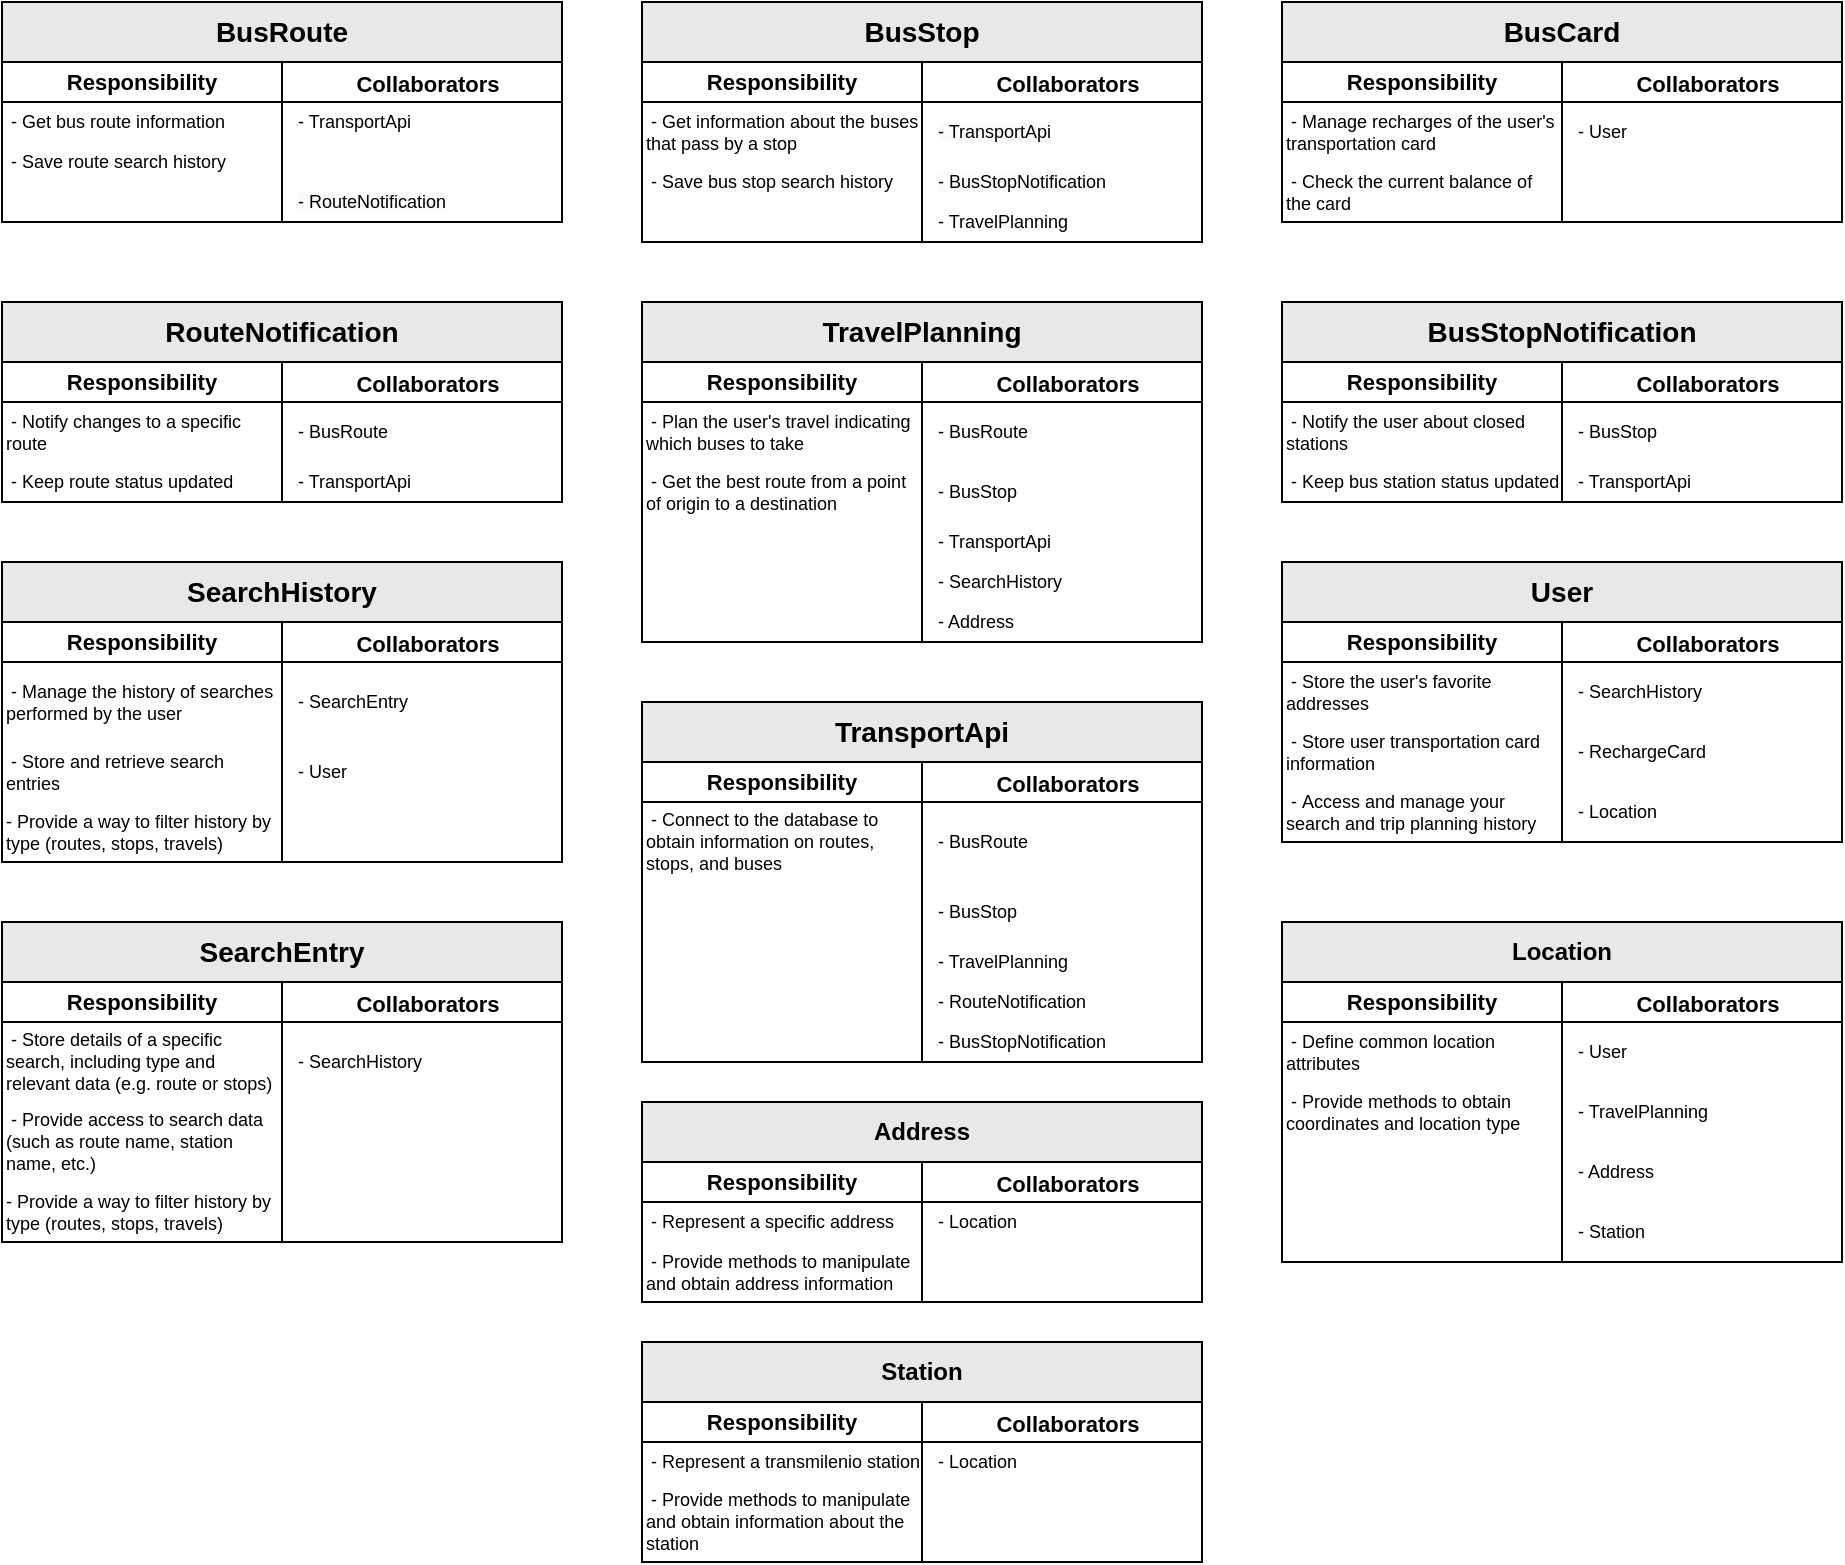 <mxfile version="24.7.17" pages="3">
  <diagram id="pCYuzpo6gZPoyfS-vr07" name="CRC">
    <mxGraphModel grid="1" page="1" gridSize="10" guides="1" tooltips="1" connect="1" arrows="1" fold="1" pageScale="1" pageWidth="1169" pageHeight="827" math="0" shadow="0">
      <root>
        <mxCell id="0" />
        <mxCell id="1" parent="0" />
        <mxCell id="U7XZ3iKIyfjRVw8lo3Q3-96" value="&lt;span style=&quot;text-wrap: nowrap;&quot;&gt;&lt;font style=&quot;font-size: 14px;&quot;&gt;BusRoute&lt;/font&gt;&lt;/span&gt;" style="shape=table;startSize=30;container=1;collapsible=1;childLayout=tableLayout;fixedRows=1;rowLines=0;fontStyle=1;align=center;resizeLast=1;html=1;whiteSpace=wrap;swimlaneLine=1;rounded=0;shadow=0;gradientColor=none;fillStyle=auto;fillColor=#E8E8E8;" parent="1" vertex="1">
          <mxGeometry x="40" y="20" width="280.0" height="110" as="geometry">
            <mxRectangle x="120" y="100" width="150" height="30" as="alternateBounds" />
          </mxGeometry>
        </mxCell>
        <mxCell id="U7XZ3iKIyfjRVw8lo3Q3-97" value="" style="shape=tableRow;horizontal=0;startSize=0;swimlaneHead=0;swimlaneBody=0;fillColor=none;collapsible=0;dropTarget=0;points=[[0,0.5],[1,0.5]];portConstraint=eastwest;top=0;left=0;right=0;bottom=1;html=1;fontStyle=4" parent="U7XZ3iKIyfjRVw8lo3Q3-96" vertex="1">
          <mxGeometry y="30" width="280.0" height="20" as="geometry" />
        </mxCell>
        <mxCell id="U7XZ3iKIyfjRVw8lo3Q3-98" value="&lt;span style=&quot;font-size: 11px;&quot;&gt;Responsibility&lt;/span&gt;" style="shape=partialRectangle;connectable=0;fillColor=none;top=0;left=0;bottom=0;right=0;fontStyle=1;overflow=hidden;html=1;whiteSpace=wrap;fontSize=11;" parent="U7XZ3iKIyfjRVw8lo3Q3-97" vertex="1">
          <mxGeometry width="140" height="20" as="geometry">
            <mxRectangle width="140" height="20" as="alternateBounds" />
          </mxGeometry>
        </mxCell>
        <mxCell id="U7XZ3iKIyfjRVw8lo3Q3-99" value="&lt;div style=&quot;&quot;&gt;&lt;font style=&quot;font-size: 11px;&quot;&gt;Collaborators&lt;/font&gt;&lt;/div&gt;" style="shape=partialRectangle;connectable=0;fillColor=none;top=0;left=0;bottom=0;right=0;align=center;spacingLeft=6;fontStyle=1;overflow=hidden;html=1;whiteSpace=wrap;fontSize=13;" parent="U7XZ3iKIyfjRVw8lo3Q3-97" vertex="1">
          <mxGeometry x="140" width="140.0" height="20" as="geometry">
            <mxRectangle width="140.0" height="20" as="alternateBounds" />
          </mxGeometry>
        </mxCell>
        <mxCell id="U7XZ3iKIyfjRVw8lo3Q3-100" value="" style="shape=tableRow;horizontal=0;startSize=0;swimlaneHead=0;swimlaneBody=0;fillColor=none;collapsible=0;dropTarget=0;points=[[0,0.5],[1,0.5]];portConstraint=eastwest;top=0;left=0;right=0;bottom=0;html=1;" parent="U7XZ3iKIyfjRVw8lo3Q3-96" vertex="1">
          <mxGeometry y="50" width="280.0" height="20" as="geometry" />
        </mxCell>
        <mxCell id="U7XZ3iKIyfjRVw8lo3Q3-101" value="&amp;nbsp;- Get bus route information" style="shape=partialRectangle;connectable=0;fillColor=none;top=0;left=0;bottom=0;right=0;editable=1;overflow=hidden;html=1;whiteSpace=wrap;align=left;fontSize=9;" parent="U7XZ3iKIyfjRVw8lo3Q3-100" vertex="1">
          <mxGeometry width="140" height="20" as="geometry">
            <mxRectangle width="140" height="20" as="alternateBounds" />
          </mxGeometry>
        </mxCell>
        <mxCell id="U7XZ3iKIyfjRVw8lo3Q3-102" value="- TransportApi" style="shape=partialRectangle;connectable=0;fillColor=none;top=0;left=0;bottom=0;right=0;align=left;spacingLeft=6;overflow=hidden;html=1;whiteSpace=wrap;fontSize=9;" parent="U7XZ3iKIyfjRVw8lo3Q3-100" vertex="1">
          <mxGeometry x="140" width="140.0" height="20" as="geometry">
            <mxRectangle width="140.0" height="20" as="alternateBounds" />
          </mxGeometry>
        </mxCell>
        <mxCell id="U7XZ3iKIyfjRVw8lo3Q3-103" value="" style="shape=tableRow;horizontal=0;startSize=0;swimlaneHead=0;swimlaneBody=0;fillColor=none;collapsible=0;dropTarget=0;points=[[0,0.5],[1,0.5]];portConstraint=eastwest;top=0;left=0;right=0;bottom=0;html=1;" parent="U7XZ3iKIyfjRVw8lo3Q3-96" vertex="1">
          <mxGeometry y="70" width="280.0" height="20" as="geometry" />
        </mxCell>
        <mxCell id="U7XZ3iKIyfjRVw8lo3Q3-104" value="&amp;nbsp;- Save route search history" style="shape=partialRectangle;connectable=0;fillColor=none;top=0;left=0;bottom=0;right=0;editable=1;overflow=hidden;html=1;whiteSpace=wrap;fontSize=9;align=left;" parent="U7XZ3iKIyfjRVw8lo3Q3-103" vertex="1">
          <mxGeometry width="140" height="20" as="geometry">
            <mxRectangle width="140" height="20" as="alternateBounds" />
          </mxGeometry>
        </mxCell>
        <mxCell id="U7XZ3iKIyfjRVw8lo3Q3-105" value="" style="shape=partialRectangle;connectable=0;fillColor=none;top=0;left=0;bottom=0;right=0;align=left;spacingLeft=6;overflow=hidden;html=1;whiteSpace=wrap;fontSize=9;" parent="U7XZ3iKIyfjRVw8lo3Q3-103" vertex="1">
          <mxGeometry x="140" width="140.0" height="20" as="geometry">
            <mxRectangle width="140.0" height="20" as="alternateBounds" />
          </mxGeometry>
        </mxCell>
        <mxCell id="GOFh9uwzWzlSreIbZb03-23" style="shape=tableRow;horizontal=0;startSize=0;swimlaneHead=0;swimlaneBody=0;fillColor=none;collapsible=0;dropTarget=0;points=[[0,0.5],[1,0.5]];portConstraint=eastwest;top=0;left=0;right=0;bottom=0;html=1;" parent="U7XZ3iKIyfjRVw8lo3Q3-96" vertex="1">
          <mxGeometry y="90" width="280.0" height="20" as="geometry" />
        </mxCell>
        <mxCell id="GOFh9uwzWzlSreIbZb03-24" style="shape=partialRectangle;connectable=0;fillColor=none;top=0;left=0;bottom=0;right=0;editable=1;overflow=hidden;html=1;whiteSpace=wrap;fontSize=9;align=left;" parent="GOFh9uwzWzlSreIbZb03-23" vertex="1">
          <mxGeometry width="140" height="20" as="geometry">
            <mxRectangle width="140" height="20" as="alternateBounds" />
          </mxGeometry>
        </mxCell>
        <mxCell id="GOFh9uwzWzlSreIbZb03-25" value="&lt;span style=&quot;color: rgb(0, 0, 0); font-family: Helvetica; font-size: 9px; font-style: normal; font-variant-ligatures: normal; font-variant-caps: normal; font-weight: 400; letter-spacing: normal; orphans: 2; text-align: left; text-indent: 0px; text-transform: none; widows: 2; word-spacing: 0px; -webkit-text-stroke-width: 0px; white-space: normal; background-color: rgb(251, 251, 251); text-decoration-thickness: initial; text-decoration-style: initial; text-decoration-color: initial; display: inline !important; float: none;&quot;&gt;- TravelPlanning&lt;/span&gt;" style="shape=partialRectangle;connectable=0;fillColor=none;top=0;left=0;bottom=0;right=0;align=left;spacingLeft=6;overflow=hidden;html=1;whiteSpace=wrap;fontSize=9;" parent="GOFh9uwzWzlSreIbZb03-23" vertex="1">
          <mxGeometry x="140" width="140.0" height="20" as="geometry">
            <mxRectangle width="140.0" height="20" as="alternateBounds" />
          </mxGeometry>
        </mxCell>
        <mxCell id="GOFh9uwzWzlSreIbZb03-3" value="&lt;span style=&quot;text-wrap: nowrap;&quot;&gt;&lt;font style=&quot;font-size: 14px;&quot;&gt;BusStop&lt;/font&gt;&lt;/span&gt;" style="shape=table;startSize=30;container=1;collapsible=1;childLayout=tableLayout;fixedRows=1;rowLines=0;fontStyle=1;align=center;resizeLast=1;html=1;whiteSpace=wrap;swimlaneLine=1;rounded=0;shadow=0;gradientColor=none;fillStyle=auto;fillColor=#E8E8E8;" parent="1" vertex="1">
          <mxGeometry x="360" y="20" width="280" height="120" as="geometry">
            <mxRectangle x="120" y="100" width="150" height="30" as="alternateBounds" />
          </mxGeometry>
        </mxCell>
        <mxCell id="GOFh9uwzWzlSreIbZb03-4" value="" style="shape=tableRow;horizontal=0;startSize=0;swimlaneHead=0;swimlaneBody=0;fillColor=none;collapsible=0;dropTarget=0;points=[[0,0.5],[1,0.5]];portConstraint=eastwest;top=0;left=0;right=0;bottom=1;html=1;fontStyle=4" parent="GOFh9uwzWzlSreIbZb03-3" vertex="1">
          <mxGeometry y="30" width="280" height="20" as="geometry" />
        </mxCell>
        <mxCell id="GOFh9uwzWzlSreIbZb03-5" value="&lt;span style=&quot;font-size: 11px;&quot;&gt;Responsibility&lt;/span&gt;" style="shape=partialRectangle;connectable=0;fillColor=none;top=0;left=0;bottom=0;right=0;fontStyle=1;overflow=hidden;html=1;whiteSpace=wrap;fontSize=11;" parent="GOFh9uwzWzlSreIbZb03-4" vertex="1">
          <mxGeometry width="140" height="20" as="geometry">
            <mxRectangle width="140" height="20" as="alternateBounds" />
          </mxGeometry>
        </mxCell>
        <mxCell id="GOFh9uwzWzlSreIbZb03-6" value="&lt;div style=&quot;&quot;&gt;&lt;font style=&quot;font-size: 11px;&quot;&gt;Collaborators&lt;/font&gt;&lt;/div&gt;" style="shape=partialRectangle;connectable=0;fillColor=none;top=0;left=0;bottom=0;right=0;align=center;spacingLeft=6;fontStyle=1;overflow=hidden;html=1;whiteSpace=wrap;fontSize=13;" parent="GOFh9uwzWzlSreIbZb03-4" vertex="1">
          <mxGeometry x="140" width="140" height="20" as="geometry">
            <mxRectangle width="140" height="20" as="alternateBounds" />
          </mxGeometry>
        </mxCell>
        <mxCell id="GOFh9uwzWzlSreIbZb03-7" value="" style="shape=tableRow;horizontal=0;startSize=0;swimlaneHead=0;swimlaneBody=0;fillColor=none;collapsible=0;dropTarget=0;points=[[0,0.5],[1,0.5]];portConstraint=eastwest;top=0;left=0;right=0;bottom=0;html=1;" parent="GOFh9uwzWzlSreIbZb03-3" vertex="1">
          <mxGeometry y="50" width="280" height="30" as="geometry" />
        </mxCell>
        <mxCell id="GOFh9uwzWzlSreIbZb03-8" value="&amp;nbsp;- Get information about the buses that pass by a stop" style="shape=partialRectangle;connectable=0;fillColor=none;top=0;left=0;bottom=0;right=0;editable=1;overflow=hidden;html=1;whiteSpace=wrap;align=left;fontSize=9;" parent="GOFh9uwzWzlSreIbZb03-7" vertex="1">
          <mxGeometry width="140" height="30" as="geometry">
            <mxRectangle width="140" height="30" as="alternateBounds" />
          </mxGeometry>
        </mxCell>
        <mxCell id="GOFh9uwzWzlSreIbZb03-9" value="&lt;span style=&quot;color: rgb(0, 0, 0); font-family: Helvetica; font-size: 9px; font-style: normal; font-variant-ligatures: normal; font-variant-caps: normal; font-weight: 400; letter-spacing: normal; orphans: 2; text-align: left; text-indent: 0px; text-transform: none; widows: 2; word-spacing: 0px; -webkit-text-stroke-width: 0px; white-space: normal; background-color: rgb(251, 251, 251); text-decoration-thickness: initial; text-decoration-style: initial; text-decoration-color: initial; display: inline !important; float: none;&quot;&gt;- TransportApi&lt;/span&gt;" style="shape=partialRectangle;connectable=0;fillColor=none;top=0;left=0;bottom=0;right=0;align=left;spacingLeft=6;overflow=hidden;html=1;whiteSpace=wrap;fontSize=9;" parent="GOFh9uwzWzlSreIbZb03-7" vertex="1">
          <mxGeometry x="140" width="140" height="30" as="geometry">
            <mxRectangle width="140" height="30" as="alternateBounds" />
          </mxGeometry>
        </mxCell>
        <mxCell id="GOFh9uwzWzlSreIbZb03-10" value="" style="shape=tableRow;horizontal=0;startSize=0;swimlaneHead=0;swimlaneBody=0;fillColor=none;collapsible=0;dropTarget=0;points=[[0,0.5],[1,0.5]];portConstraint=eastwest;top=0;left=0;right=0;bottom=0;html=1;" parent="GOFh9uwzWzlSreIbZb03-3" vertex="1">
          <mxGeometry y="80" width="280" height="20" as="geometry" />
        </mxCell>
        <mxCell id="GOFh9uwzWzlSreIbZb03-11" value="&amp;nbsp;- Save bus stop search history" style="shape=partialRectangle;connectable=0;fillColor=none;top=0;left=0;bottom=0;right=0;editable=1;overflow=hidden;html=1;whiteSpace=wrap;fontSize=9;align=left;" parent="GOFh9uwzWzlSreIbZb03-10" vertex="1">
          <mxGeometry width="140" height="20" as="geometry">
            <mxRectangle width="140" height="20" as="alternateBounds" />
          </mxGeometry>
        </mxCell>
        <mxCell id="GOFh9uwzWzlSreIbZb03-12" value="&lt;span style=&quot;color: rgb(0, 0, 0); font-family: Helvetica; font-size: 9px; font-style: normal; font-variant-ligatures: normal; font-variant-caps: normal; font-weight: 400; letter-spacing: normal; orphans: 2; text-align: left; text-indent: 0px; text-transform: none; widows: 2; word-spacing: 0px; -webkit-text-stroke-width: 0px; white-space: normal; background-color: rgb(251, 251, 251); text-decoration-thickness: initial; text-decoration-style: initial; text-decoration-color: initial; display: inline !important; float: none;&quot;&gt;- BusStopNotification&lt;/span&gt;" style="shape=partialRectangle;connectable=0;fillColor=none;top=0;left=0;bottom=0;right=0;align=left;spacingLeft=6;overflow=hidden;html=1;whiteSpace=wrap;fontSize=9;" parent="GOFh9uwzWzlSreIbZb03-10" vertex="1">
          <mxGeometry x="140" width="140" height="20" as="geometry">
            <mxRectangle width="140" height="20" as="alternateBounds" />
          </mxGeometry>
        </mxCell>
        <mxCell id="V7HMOvmReYeBTQIypr3q-43" style="shape=tableRow;horizontal=0;startSize=0;swimlaneHead=0;swimlaneBody=0;fillColor=none;collapsible=0;dropTarget=0;points=[[0,0.5],[1,0.5]];portConstraint=eastwest;top=0;left=0;right=0;bottom=0;html=1;" parent="GOFh9uwzWzlSreIbZb03-3" vertex="1">
          <mxGeometry y="100" width="280" height="20" as="geometry" />
        </mxCell>
        <mxCell id="V7HMOvmReYeBTQIypr3q-44" style="shape=partialRectangle;connectable=0;fillColor=none;top=0;left=0;bottom=0;right=0;editable=1;overflow=hidden;html=1;whiteSpace=wrap;fontSize=9;align=left;" parent="V7HMOvmReYeBTQIypr3q-43" vertex="1">
          <mxGeometry width="140" height="20" as="geometry">
            <mxRectangle width="140" height="20" as="alternateBounds" />
          </mxGeometry>
        </mxCell>
        <mxCell id="V7HMOvmReYeBTQIypr3q-45" value="" style="shape=partialRectangle;connectable=0;fillColor=none;top=0;left=0;bottom=0;right=0;align=left;spacingLeft=6;overflow=hidden;html=1;whiteSpace=wrap;fontSize=9;" parent="V7HMOvmReYeBTQIypr3q-43" vertex="1">
          <mxGeometry x="140" width="140" height="20" as="geometry">
            <mxRectangle width="140" height="20" as="alternateBounds" />
          </mxGeometry>
        </mxCell>
        <mxCell id="GOFh9uwzWzlSreIbZb03-13" value="&lt;span style=&quot;text-wrap: nowrap;&quot;&gt;&lt;font style=&quot;font-size: 14px;&quot;&gt;RouteNotification&lt;/font&gt;&lt;/span&gt;" style="shape=table;startSize=30;container=1;collapsible=1;childLayout=tableLayout;fixedRows=1;rowLines=0;fontStyle=1;align=center;resizeLast=1;html=1;whiteSpace=wrap;swimlaneLine=1;rounded=0;shadow=0;gradientColor=none;fillStyle=auto;fillColor=#E8E8E8;" parent="1" vertex="1">
          <mxGeometry x="40" y="170" width="280.0" height="100" as="geometry">
            <mxRectangle x="120" y="100" width="150" height="30" as="alternateBounds" />
          </mxGeometry>
        </mxCell>
        <mxCell id="GOFh9uwzWzlSreIbZb03-14" value="" style="shape=tableRow;horizontal=0;startSize=0;swimlaneHead=0;swimlaneBody=0;fillColor=none;collapsible=0;dropTarget=0;points=[[0,0.5],[1,0.5]];portConstraint=eastwest;top=0;left=0;right=0;bottom=1;html=1;fontStyle=4" parent="GOFh9uwzWzlSreIbZb03-13" vertex="1">
          <mxGeometry y="30" width="280.0" height="20" as="geometry" />
        </mxCell>
        <mxCell id="GOFh9uwzWzlSreIbZb03-15" value="&lt;span style=&quot;font-size: 11px;&quot;&gt;Responsibility&lt;/span&gt;" style="shape=partialRectangle;connectable=0;fillColor=none;top=0;left=0;bottom=0;right=0;fontStyle=1;overflow=hidden;html=1;whiteSpace=wrap;fontSize=11;" parent="GOFh9uwzWzlSreIbZb03-14" vertex="1">
          <mxGeometry width="140" height="20" as="geometry">
            <mxRectangle width="140" height="20" as="alternateBounds" />
          </mxGeometry>
        </mxCell>
        <mxCell id="GOFh9uwzWzlSreIbZb03-16" value="&lt;div style=&quot;&quot;&gt;&lt;font style=&quot;font-size: 11px;&quot;&gt;Collaborators&lt;/font&gt;&lt;/div&gt;" style="shape=partialRectangle;connectable=0;fillColor=none;top=0;left=0;bottom=0;right=0;align=center;spacingLeft=6;fontStyle=1;overflow=hidden;html=1;whiteSpace=wrap;fontSize=13;" parent="GOFh9uwzWzlSreIbZb03-14" vertex="1">
          <mxGeometry x="140" width="140.0" height="20" as="geometry">
            <mxRectangle width="140.0" height="20" as="alternateBounds" />
          </mxGeometry>
        </mxCell>
        <mxCell id="GOFh9uwzWzlSreIbZb03-17" value="" style="shape=tableRow;horizontal=0;startSize=0;swimlaneHead=0;swimlaneBody=0;fillColor=none;collapsible=0;dropTarget=0;points=[[0,0.5],[1,0.5]];portConstraint=eastwest;top=0;left=0;right=0;bottom=0;html=1;" parent="GOFh9uwzWzlSreIbZb03-13" vertex="1">
          <mxGeometry y="50" width="280.0" height="30" as="geometry" />
        </mxCell>
        <mxCell id="GOFh9uwzWzlSreIbZb03-18" value="&amp;nbsp;-&amp;nbsp;Notify changes to a specific route" style="shape=partialRectangle;connectable=0;fillColor=none;top=0;left=0;bottom=0;right=0;editable=1;overflow=hidden;html=1;whiteSpace=wrap;align=left;fontSize=9;" parent="GOFh9uwzWzlSreIbZb03-17" vertex="1">
          <mxGeometry width="140" height="30" as="geometry">
            <mxRectangle width="140" height="30" as="alternateBounds" />
          </mxGeometry>
        </mxCell>
        <mxCell id="GOFh9uwzWzlSreIbZb03-19" value="- BusRoute" style="shape=partialRectangle;connectable=0;fillColor=none;top=0;left=0;bottom=0;right=0;align=left;spacingLeft=6;overflow=hidden;html=1;whiteSpace=wrap;fontSize=9;" parent="GOFh9uwzWzlSreIbZb03-17" vertex="1">
          <mxGeometry x="140" width="140.0" height="30" as="geometry">
            <mxRectangle width="140.0" height="30" as="alternateBounds" />
          </mxGeometry>
        </mxCell>
        <mxCell id="GOFh9uwzWzlSreIbZb03-20" value="" style="shape=tableRow;horizontal=0;startSize=0;swimlaneHead=0;swimlaneBody=0;fillColor=none;collapsible=0;dropTarget=0;points=[[0,0.5],[1,0.5]];portConstraint=eastwest;top=0;left=0;right=0;bottom=0;html=1;" parent="GOFh9uwzWzlSreIbZb03-13" vertex="1">
          <mxGeometry y="80" width="280.0" height="20" as="geometry" />
        </mxCell>
        <mxCell id="GOFh9uwzWzlSreIbZb03-21" value="&amp;nbsp;- Keep route status updated" style="shape=partialRectangle;connectable=0;fillColor=none;top=0;left=0;bottom=0;right=0;editable=1;overflow=hidden;html=1;whiteSpace=wrap;fontSize=9;align=left;" parent="GOFh9uwzWzlSreIbZb03-20" vertex="1">
          <mxGeometry width="140" height="20" as="geometry">
            <mxRectangle width="140" height="20" as="alternateBounds" />
          </mxGeometry>
        </mxCell>
        <mxCell id="GOFh9uwzWzlSreIbZb03-22" value="- TransportApi" style="shape=partialRectangle;connectable=0;fillColor=none;top=0;left=0;bottom=0;right=0;align=left;spacingLeft=6;overflow=hidden;html=1;whiteSpace=wrap;fontSize=9;" parent="GOFh9uwzWzlSreIbZb03-20" vertex="1">
          <mxGeometry x="140" width="140.0" height="20" as="geometry">
            <mxRectangle width="140.0" height="20" as="alternateBounds" />
          </mxGeometry>
        </mxCell>
        <mxCell id="GOFh9uwzWzlSreIbZb03-26" value="&lt;span style=&quot;text-wrap: nowrap;&quot;&gt;&lt;font style=&quot;font-size: 14px;&quot;&gt;TravelPlanning&lt;/font&gt;&lt;/span&gt;" style="shape=table;startSize=30;container=1;collapsible=1;childLayout=tableLayout;fixedRows=1;rowLines=0;fontStyle=1;align=center;resizeLast=1;html=1;whiteSpace=wrap;swimlaneLine=1;rounded=0;shadow=0;gradientColor=none;fillStyle=auto;fillColor=#E8E8E8;" parent="1" vertex="1">
          <mxGeometry x="360" y="170" width="280" height="170" as="geometry">
            <mxRectangle x="120" y="100" width="150" height="30" as="alternateBounds" />
          </mxGeometry>
        </mxCell>
        <mxCell id="GOFh9uwzWzlSreIbZb03-27" value="" style="shape=tableRow;horizontal=0;startSize=0;swimlaneHead=0;swimlaneBody=0;fillColor=none;collapsible=0;dropTarget=0;points=[[0,0.5],[1,0.5]];portConstraint=eastwest;top=0;left=0;right=0;bottom=1;html=1;fontStyle=4" parent="GOFh9uwzWzlSreIbZb03-26" vertex="1">
          <mxGeometry y="30" width="280" height="20" as="geometry" />
        </mxCell>
        <mxCell id="GOFh9uwzWzlSreIbZb03-28" value="&lt;span style=&quot;font-size: 11px;&quot;&gt;Responsibility&lt;/span&gt;" style="shape=partialRectangle;connectable=0;fillColor=none;top=0;left=0;bottom=0;right=0;fontStyle=1;overflow=hidden;html=1;whiteSpace=wrap;fontSize=11;" parent="GOFh9uwzWzlSreIbZb03-27" vertex="1">
          <mxGeometry width="140" height="20" as="geometry">
            <mxRectangle width="140" height="20" as="alternateBounds" />
          </mxGeometry>
        </mxCell>
        <mxCell id="GOFh9uwzWzlSreIbZb03-29" value="&lt;div style=&quot;&quot;&gt;&lt;font style=&quot;font-size: 11px;&quot;&gt;Collaborators&lt;/font&gt;&lt;/div&gt;" style="shape=partialRectangle;connectable=0;fillColor=none;top=0;left=0;bottom=0;right=0;align=center;spacingLeft=6;fontStyle=1;overflow=hidden;html=1;whiteSpace=wrap;fontSize=13;" parent="GOFh9uwzWzlSreIbZb03-27" vertex="1">
          <mxGeometry x="140" width="140" height="20" as="geometry">
            <mxRectangle width="140" height="20" as="alternateBounds" />
          </mxGeometry>
        </mxCell>
        <mxCell id="GOFh9uwzWzlSreIbZb03-30" value="" style="shape=tableRow;horizontal=0;startSize=0;swimlaneHead=0;swimlaneBody=0;fillColor=none;collapsible=0;dropTarget=0;points=[[0,0.5],[1,0.5]];portConstraint=eastwest;top=0;left=0;right=0;bottom=0;html=1;" parent="GOFh9uwzWzlSreIbZb03-26" vertex="1">
          <mxGeometry y="50" width="280" height="30" as="geometry" />
        </mxCell>
        <mxCell id="GOFh9uwzWzlSreIbZb03-31" value="&amp;nbsp;-&amp;nbsp;Plan the user&#39;s travel indicating which buses to take" style="shape=partialRectangle;connectable=0;fillColor=none;top=0;left=0;bottom=0;right=0;editable=1;overflow=hidden;html=1;whiteSpace=wrap;align=left;fontSize=9;" parent="GOFh9uwzWzlSreIbZb03-30" vertex="1">
          <mxGeometry width="140" height="30" as="geometry">
            <mxRectangle width="140" height="30" as="alternateBounds" />
          </mxGeometry>
        </mxCell>
        <mxCell id="GOFh9uwzWzlSreIbZb03-32" value="- BusRoute" style="shape=partialRectangle;connectable=0;fillColor=none;top=0;left=0;bottom=0;right=0;align=left;spacingLeft=6;overflow=hidden;html=1;whiteSpace=wrap;fontSize=9;" parent="GOFh9uwzWzlSreIbZb03-30" vertex="1">
          <mxGeometry x="140" width="140" height="30" as="geometry">
            <mxRectangle width="140" height="30" as="alternateBounds" />
          </mxGeometry>
        </mxCell>
        <mxCell id="GOFh9uwzWzlSreIbZb03-33" value="" style="shape=tableRow;horizontal=0;startSize=0;swimlaneHead=0;swimlaneBody=0;fillColor=none;collapsible=0;dropTarget=0;points=[[0,0.5],[1,0.5]];portConstraint=eastwest;top=0;left=0;right=0;bottom=0;html=1;" parent="GOFh9uwzWzlSreIbZb03-26" vertex="1">
          <mxGeometry y="80" width="280" height="30" as="geometry" />
        </mxCell>
        <mxCell id="GOFh9uwzWzlSreIbZb03-34" value="&amp;nbsp;- Get the best route from a point of origin to a destination" style="shape=partialRectangle;connectable=0;fillColor=none;top=0;left=0;bottom=0;right=0;editable=1;overflow=hidden;html=1;whiteSpace=wrap;fontSize=9;align=left;" parent="GOFh9uwzWzlSreIbZb03-33" vertex="1">
          <mxGeometry width="140" height="30" as="geometry">
            <mxRectangle width="140" height="30" as="alternateBounds" />
          </mxGeometry>
        </mxCell>
        <mxCell id="GOFh9uwzWzlSreIbZb03-35" value="- BusStop" style="shape=partialRectangle;connectable=0;fillColor=none;top=0;left=0;bottom=0;right=0;align=left;spacingLeft=6;overflow=hidden;html=1;whiteSpace=wrap;fontSize=9;" parent="GOFh9uwzWzlSreIbZb03-33" vertex="1">
          <mxGeometry x="140" width="140" height="30" as="geometry">
            <mxRectangle width="140" height="30" as="alternateBounds" />
          </mxGeometry>
        </mxCell>
        <mxCell id="GOFh9uwzWzlSreIbZb03-36" style="shape=tableRow;horizontal=0;startSize=0;swimlaneHead=0;swimlaneBody=0;fillColor=none;collapsible=0;dropTarget=0;points=[[0,0.5],[1,0.5]];portConstraint=eastwest;top=0;left=0;right=0;bottom=0;html=1;" parent="GOFh9uwzWzlSreIbZb03-26" vertex="1">
          <mxGeometry y="110" width="280" height="20" as="geometry" />
        </mxCell>
        <mxCell id="GOFh9uwzWzlSreIbZb03-37" style="shape=partialRectangle;connectable=0;fillColor=none;top=0;left=0;bottom=0;right=0;editable=1;overflow=hidden;html=1;whiteSpace=wrap;fontSize=9;align=left;" parent="GOFh9uwzWzlSreIbZb03-36" vertex="1">
          <mxGeometry width="140" height="20" as="geometry">
            <mxRectangle width="140" height="20" as="alternateBounds" />
          </mxGeometry>
        </mxCell>
        <mxCell id="GOFh9uwzWzlSreIbZb03-38" value="- TransportApi" style="shape=partialRectangle;connectable=0;fillColor=none;top=0;left=0;bottom=0;right=0;align=left;spacingLeft=6;overflow=hidden;html=1;whiteSpace=wrap;fontSize=9;" parent="GOFh9uwzWzlSreIbZb03-36" vertex="1">
          <mxGeometry x="140" width="140" height="20" as="geometry">
            <mxRectangle width="140" height="20" as="alternateBounds" />
          </mxGeometry>
        </mxCell>
        <mxCell id="V7HMOvmReYeBTQIypr3q-55" style="shape=tableRow;horizontal=0;startSize=0;swimlaneHead=0;swimlaneBody=0;fillColor=none;collapsible=0;dropTarget=0;points=[[0,0.5],[1,0.5]];portConstraint=eastwest;top=0;left=0;right=0;bottom=0;html=1;" parent="GOFh9uwzWzlSreIbZb03-26" vertex="1">
          <mxGeometry y="130" width="280" height="20" as="geometry" />
        </mxCell>
        <mxCell id="V7HMOvmReYeBTQIypr3q-56" style="shape=partialRectangle;connectable=0;fillColor=none;top=0;left=0;bottom=0;right=0;editable=1;overflow=hidden;html=1;whiteSpace=wrap;fontSize=9;align=left;" parent="V7HMOvmReYeBTQIypr3q-55" vertex="1">
          <mxGeometry width="140" height="20" as="geometry">
            <mxRectangle width="140" height="20" as="alternateBounds" />
          </mxGeometry>
        </mxCell>
        <mxCell id="V7HMOvmReYeBTQIypr3q-57" value="- SearchHistory" style="shape=partialRectangle;connectable=0;fillColor=none;top=0;left=0;bottom=0;right=0;align=left;spacingLeft=6;overflow=hidden;html=1;whiteSpace=wrap;fontSize=9;" parent="V7HMOvmReYeBTQIypr3q-55" vertex="1">
          <mxGeometry x="140" width="140" height="20" as="geometry">
            <mxRectangle width="140" height="20" as="alternateBounds" />
          </mxGeometry>
        </mxCell>
        <mxCell id="zwB9ss4a5jS5crWqgeLi-14" style="shape=tableRow;horizontal=0;startSize=0;swimlaneHead=0;swimlaneBody=0;fillColor=none;collapsible=0;dropTarget=0;points=[[0,0.5],[1,0.5]];portConstraint=eastwest;top=0;left=0;right=0;bottom=0;html=1;" parent="GOFh9uwzWzlSreIbZb03-26" vertex="1">
          <mxGeometry y="150" width="280" height="20" as="geometry" />
        </mxCell>
        <mxCell id="zwB9ss4a5jS5crWqgeLi-15" style="shape=partialRectangle;connectable=0;fillColor=none;top=0;left=0;bottom=0;right=0;editable=1;overflow=hidden;html=1;whiteSpace=wrap;fontSize=9;align=left;" parent="zwB9ss4a5jS5crWqgeLi-14" vertex="1">
          <mxGeometry width="140" height="20" as="geometry">
            <mxRectangle width="140" height="20" as="alternateBounds" />
          </mxGeometry>
        </mxCell>
        <mxCell id="zwB9ss4a5jS5crWqgeLi-16" value="- Address" style="shape=partialRectangle;connectable=0;fillColor=none;top=0;left=0;bottom=0;right=0;align=left;spacingLeft=6;overflow=hidden;html=1;whiteSpace=wrap;fontSize=9;" parent="zwB9ss4a5jS5crWqgeLi-14" vertex="1">
          <mxGeometry x="140" width="140" height="20" as="geometry">
            <mxRectangle width="140" height="20" as="alternateBounds" />
          </mxGeometry>
        </mxCell>
        <mxCell id="GOFh9uwzWzlSreIbZb03-39" value="&lt;span style=&quot;text-wrap: nowrap;&quot;&gt;&lt;font style=&quot;font-size: 14px;&quot;&gt;SearchHistory&lt;/font&gt;&lt;/span&gt;" style="shape=table;startSize=30;container=1;collapsible=1;childLayout=tableLayout;fixedRows=1;rowLines=0;fontStyle=1;align=center;resizeLast=1;html=1;whiteSpace=wrap;swimlaneLine=1;rounded=0;shadow=0;gradientColor=none;fillStyle=auto;fillColor=#E8E8E8;" parent="1" vertex="1">
          <mxGeometry x="40" y="300" width="280.0" height="150" as="geometry">
            <mxRectangle x="120" y="100" width="150" height="30" as="alternateBounds" />
          </mxGeometry>
        </mxCell>
        <mxCell id="GOFh9uwzWzlSreIbZb03-40" value="" style="shape=tableRow;horizontal=0;startSize=0;swimlaneHead=0;swimlaneBody=0;fillColor=none;collapsible=0;dropTarget=0;points=[[0,0.5],[1,0.5]];portConstraint=eastwest;top=0;left=0;right=0;bottom=1;html=1;fontStyle=4" parent="GOFh9uwzWzlSreIbZb03-39" vertex="1">
          <mxGeometry y="30" width="280.0" height="20" as="geometry" />
        </mxCell>
        <mxCell id="GOFh9uwzWzlSreIbZb03-41" value="&lt;span style=&quot;font-size: 11px;&quot;&gt;Responsibility&lt;/span&gt;" style="shape=partialRectangle;connectable=0;fillColor=none;top=0;left=0;bottom=0;right=0;fontStyle=1;overflow=hidden;html=1;whiteSpace=wrap;fontSize=11;" parent="GOFh9uwzWzlSreIbZb03-40" vertex="1">
          <mxGeometry width="140" height="20" as="geometry">
            <mxRectangle width="140" height="20" as="alternateBounds" />
          </mxGeometry>
        </mxCell>
        <mxCell id="GOFh9uwzWzlSreIbZb03-42" value="&lt;div style=&quot;&quot;&gt;&lt;font style=&quot;font-size: 11px;&quot;&gt;Collaborators&lt;/font&gt;&lt;/div&gt;" style="shape=partialRectangle;connectable=0;fillColor=none;top=0;left=0;bottom=0;right=0;align=center;spacingLeft=6;fontStyle=1;overflow=hidden;html=1;whiteSpace=wrap;fontSize=13;" parent="GOFh9uwzWzlSreIbZb03-40" vertex="1">
          <mxGeometry x="140" width="140.0" height="20" as="geometry">
            <mxRectangle width="140.0" height="20" as="alternateBounds" />
          </mxGeometry>
        </mxCell>
        <mxCell id="GOFh9uwzWzlSreIbZb03-43" value="" style="shape=tableRow;horizontal=0;startSize=0;swimlaneHead=0;swimlaneBody=0;fillColor=none;collapsible=0;dropTarget=0;points=[[0,0.5],[1,0.5]];portConstraint=eastwest;top=0;left=0;right=0;bottom=0;html=1;" parent="GOFh9uwzWzlSreIbZb03-39" vertex="1">
          <mxGeometry y="50" width="280.0" height="40" as="geometry" />
        </mxCell>
        <mxCell id="GOFh9uwzWzlSreIbZb03-44" value="&amp;nbsp;-&amp;nbsp;Manage the history of searches performed by the user" style="shape=partialRectangle;connectable=0;fillColor=none;top=0;left=0;bottom=0;right=0;editable=1;overflow=hidden;html=1;whiteSpace=wrap;align=left;fontSize=9;" parent="GOFh9uwzWzlSreIbZb03-43" vertex="1">
          <mxGeometry width="140" height="40" as="geometry">
            <mxRectangle width="140" height="40" as="alternateBounds" />
          </mxGeometry>
        </mxCell>
        <mxCell id="GOFh9uwzWzlSreIbZb03-45" value="- SearchEntry" style="shape=partialRectangle;connectable=0;fillColor=none;top=0;left=0;bottom=0;right=0;align=left;spacingLeft=6;overflow=hidden;html=1;whiteSpace=wrap;fontSize=9;" parent="GOFh9uwzWzlSreIbZb03-43" vertex="1">
          <mxGeometry x="140" width="140.0" height="40" as="geometry">
            <mxRectangle width="140.0" height="40" as="alternateBounds" />
          </mxGeometry>
        </mxCell>
        <mxCell id="GOFh9uwzWzlSreIbZb03-46" value="" style="shape=tableRow;horizontal=0;startSize=0;swimlaneHead=0;swimlaneBody=0;fillColor=none;collapsible=0;dropTarget=0;points=[[0,0.5],[1,0.5]];portConstraint=eastwest;top=0;left=0;right=0;bottom=0;html=1;" parent="GOFh9uwzWzlSreIbZb03-39" vertex="1">
          <mxGeometry y="90" width="280.0" height="30" as="geometry" />
        </mxCell>
        <mxCell id="GOFh9uwzWzlSreIbZb03-47" value="&amp;nbsp;- Store and retrieve search entries" style="shape=partialRectangle;connectable=0;fillColor=none;top=0;left=0;bottom=0;right=0;editable=1;overflow=hidden;html=1;whiteSpace=wrap;fontSize=9;align=left;" parent="GOFh9uwzWzlSreIbZb03-46" vertex="1">
          <mxGeometry width="140" height="30" as="geometry">
            <mxRectangle width="140" height="30" as="alternateBounds" />
          </mxGeometry>
        </mxCell>
        <mxCell id="GOFh9uwzWzlSreIbZb03-48" value="- User" style="shape=partialRectangle;connectable=0;fillColor=none;top=0;left=0;bottom=0;right=0;align=left;spacingLeft=6;overflow=hidden;html=1;whiteSpace=wrap;fontSize=9;" parent="GOFh9uwzWzlSreIbZb03-46" vertex="1">
          <mxGeometry x="140" width="140.0" height="30" as="geometry">
            <mxRectangle width="140.0" height="30" as="alternateBounds" />
          </mxGeometry>
        </mxCell>
        <mxCell id="V7HMOvmReYeBTQIypr3q-1" style="shape=tableRow;horizontal=0;startSize=0;swimlaneHead=0;swimlaneBody=0;fillColor=none;collapsible=0;dropTarget=0;points=[[0,0.5],[1,0.5]];portConstraint=eastwest;top=0;left=0;right=0;bottom=0;html=1;" parent="GOFh9uwzWzlSreIbZb03-39" vertex="1">
          <mxGeometry y="120" width="280.0" height="30" as="geometry" />
        </mxCell>
        <mxCell id="V7HMOvmReYeBTQIypr3q-2" value="- Provide a way to filter history by type (routes, stops, travels)" style="shape=partialRectangle;connectable=0;fillColor=none;top=0;left=0;bottom=0;right=0;editable=1;overflow=hidden;html=1;whiteSpace=wrap;fontSize=9;align=left;" parent="V7HMOvmReYeBTQIypr3q-1" vertex="1">
          <mxGeometry width="140" height="30" as="geometry">
            <mxRectangle width="140" height="30" as="alternateBounds" />
          </mxGeometry>
        </mxCell>
        <mxCell id="V7HMOvmReYeBTQIypr3q-3" value="" style="shape=partialRectangle;connectable=0;fillColor=none;top=0;left=0;bottom=0;right=0;align=left;spacingLeft=6;overflow=hidden;html=1;whiteSpace=wrap;fontSize=9;" parent="V7HMOvmReYeBTQIypr3q-1" vertex="1">
          <mxGeometry x="140" width="140.0" height="30" as="geometry">
            <mxRectangle width="140.0" height="30" as="alternateBounds" />
          </mxGeometry>
        </mxCell>
        <mxCell id="GOFh9uwzWzlSreIbZb03-52" value="&lt;span style=&quot;text-wrap: nowrap;&quot;&gt;&lt;font style=&quot;font-size: 14px;&quot;&gt;TransportApi&lt;/font&gt;&lt;/span&gt;" style="shape=table;startSize=30;container=1;collapsible=1;childLayout=tableLayout;fixedRows=1;rowLines=0;fontStyle=1;align=center;resizeLast=1;html=1;whiteSpace=wrap;swimlaneLine=1;rounded=0;shadow=0;gradientColor=none;fillStyle=auto;fillColor=#E8E8E8;" parent="1" vertex="1">
          <mxGeometry x="360" y="370" width="280" height="180.0" as="geometry">
            <mxRectangle x="120" y="100" width="150" height="30" as="alternateBounds" />
          </mxGeometry>
        </mxCell>
        <mxCell id="GOFh9uwzWzlSreIbZb03-53" value="" style="shape=tableRow;horizontal=0;startSize=0;swimlaneHead=0;swimlaneBody=0;fillColor=none;collapsible=0;dropTarget=0;points=[[0,0.5],[1,0.5]];portConstraint=eastwest;top=0;left=0;right=0;bottom=1;html=1;fontStyle=4" parent="GOFh9uwzWzlSreIbZb03-52" vertex="1">
          <mxGeometry y="30" width="280" height="20" as="geometry" />
        </mxCell>
        <mxCell id="GOFh9uwzWzlSreIbZb03-54" value="&lt;span style=&quot;font-size: 11px;&quot;&gt;Responsibility&lt;/span&gt;" style="shape=partialRectangle;connectable=0;fillColor=none;top=0;left=0;bottom=0;right=0;fontStyle=1;overflow=hidden;html=1;whiteSpace=wrap;fontSize=11;" parent="GOFh9uwzWzlSreIbZb03-53" vertex="1">
          <mxGeometry width="140" height="20" as="geometry">
            <mxRectangle width="140" height="20" as="alternateBounds" />
          </mxGeometry>
        </mxCell>
        <mxCell id="GOFh9uwzWzlSreIbZb03-55" value="&lt;div style=&quot;&quot;&gt;&lt;font style=&quot;font-size: 11px;&quot;&gt;Collaborators&lt;/font&gt;&lt;/div&gt;" style="shape=partialRectangle;connectable=0;fillColor=none;top=0;left=0;bottom=0;right=0;align=center;spacingLeft=6;fontStyle=1;overflow=hidden;html=1;whiteSpace=wrap;fontSize=13;" parent="GOFh9uwzWzlSreIbZb03-53" vertex="1">
          <mxGeometry x="140" width="140" height="20" as="geometry">
            <mxRectangle width="140" height="20" as="alternateBounds" />
          </mxGeometry>
        </mxCell>
        <mxCell id="GOFh9uwzWzlSreIbZb03-56" value="" style="shape=tableRow;horizontal=0;startSize=0;swimlaneHead=0;swimlaneBody=0;fillColor=none;collapsible=0;dropTarget=0;points=[[0,0.5],[1,0.5]];portConstraint=eastwest;top=0;left=0;right=0;bottom=0;html=1;" parent="GOFh9uwzWzlSreIbZb03-52" vertex="1">
          <mxGeometry y="50" width="280" height="40" as="geometry" />
        </mxCell>
        <mxCell id="GOFh9uwzWzlSreIbZb03-57" value="&amp;nbsp;-&amp;nbsp;Connect to the database to obtain information on routes, stops, and buses" style="shape=partialRectangle;connectable=0;fillColor=none;top=0;left=0;bottom=0;right=0;editable=1;overflow=hidden;html=1;whiteSpace=wrap;align=left;fontSize=9;" parent="GOFh9uwzWzlSreIbZb03-56" vertex="1">
          <mxGeometry width="140" height="40" as="geometry">
            <mxRectangle width="140" height="40" as="alternateBounds" />
          </mxGeometry>
        </mxCell>
        <mxCell id="GOFh9uwzWzlSreIbZb03-58" value="- BusRoute" style="shape=partialRectangle;connectable=0;fillColor=none;top=0;left=0;bottom=0;right=0;align=left;spacingLeft=6;overflow=hidden;html=1;whiteSpace=wrap;fontSize=9;" parent="GOFh9uwzWzlSreIbZb03-56" vertex="1">
          <mxGeometry x="140" width="140" height="40" as="geometry">
            <mxRectangle width="140" height="40" as="alternateBounds" />
          </mxGeometry>
        </mxCell>
        <mxCell id="GOFh9uwzWzlSreIbZb03-59" value="" style="shape=tableRow;horizontal=0;startSize=0;swimlaneHead=0;swimlaneBody=0;fillColor=none;collapsible=0;dropTarget=0;points=[[0,0.5],[1,0.5]];portConstraint=eastwest;top=0;left=0;right=0;bottom=0;html=1;" parent="GOFh9uwzWzlSreIbZb03-52" vertex="1">
          <mxGeometry y="90" width="280" height="30" as="geometry" />
        </mxCell>
        <mxCell id="GOFh9uwzWzlSreIbZb03-60" value="" style="shape=partialRectangle;connectable=0;fillColor=none;top=0;left=0;bottom=0;right=0;editable=1;overflow=hidden;html=1;whiteSpace=wrap;fontSize=9;align=left;" parent="GOFh9uwzWzlSreIbZb03-59" vertex="1">
          <mxGeometry width="140" height="30" as="geometry">
            <mxRectangle width="140" height="30" as="alternateBounds" />
          </mxGeometry>
        </mxCell>
        <mxCell id="GOFh9uwzWzlSreIbZb03-61" value="- BusStop" style="shape=partialRectangle;connectable=0;fillColor=none;top=0;left=0;bottom=0;right=0;align=left;spacingLeft=6;overflow=hidden;html=1;whiteSpace=wrap;fontSize=9;" parent="GOFh9uwzWzlSreIbZb03-59" vertex="1">
          <mxGeometry x="140" width="140" height="30" as="geometry">
            <mxRectangle width="140" height="30" as="alternateBounds" />
          </mxGeometry>
        </mxCell>
        <mxCell id="GOFh9uwzWzlSreIbZb03-62" style="shape=tableRow;horizontal=0;startSize=0;swimlaneHead=0;swimlaneBody=0;fillColor=none;collapsible=0;dropTarget=0;points=[[0,0.5],[1,0.5]];portConstraint=eastwest;top=0;left=0;right=0;bottom=0;html=1;" parent="GOFh9uwzWzlSreIbZb03-52" vertex="1">
          <mxGeometry y="120" width="280" height="20" as="geometry" />
        </mxCell>
        <mxCell id="GOFh9uwzWzlSreIbZb03-63" style="shape=partialRectangle;connectable=0;fillColor=none;top=0;left=0;bottom=0;right=0;editable=1;overflow=hidden;html=1;whiteSpace=wrap;fontSize=9;align=left;" parent="GOFh9uwzWzlSreIbZb03-62" vertex="1">
          <mxGeometry width="140" height="20" as="geometry">
            <mxRectangle width="140" height="20" as="alternateBounds" />
          </mxGeometry>
        </mxCell>
        <mxCell id="GOFh9uwzWzlSreIbZb03-64" value="- TravelPlanning" style="shape=partialRectangle;connectable=0;fillColor=none;top=0;left=0;bottom=0;right=0;align=left;spacingLeft=6;overflow=hidden;html=1;whiteSpace=wrap;fontSize=9;" parent="GOFh9uwzWzlSreIbZb03-62" vertex="1">
          <mxGeometry x="140" width="140" height="20" as="geometry">
            <mxRectangle width="140" height="20" as="alternateBounds" />
          </mxGeometry>
        </mxCell>
        <mxCell id="GOFh9uwzWzlSreIbZb03-65" style="shape=tableRow;horizontal=0;startSize=0;swimlaneHead=0;swimlaneBody=0;fillColor=none;collapsible=0;dropTarget=0;points=[[0,0.5],[1,0.5]];portConstraint=eastwest;top=0;left=0;right=0;bottom=0;html=1;" parent="GOFh9uwzWzlSreIbZb03-52" vertex="1">
          <mxGeometry y="140" width="280" height="20" as="geometry" />
        </mxCell>
        <mxCell id="GOFh9uwzWzlSreIbZb03-66" style="shape=partialRectangle;connectable=0;fillColor=none;top=0;left=0;bottom=0;right=0;editable=1;overflow=hidden;html=1;whiteSpace=wrap;fontSize=9;align=left;" parent="GOFh9uwzWzlSreIbZb03-65" vertex="1">
          <mxGeometry width="140" height="20" as="geometry">
            <mxRectangle width="140" height="20" as="alternateBounds" />
          </mxGeometry>
        </mxCell>
        <mxCell id="GOFh9uwzWzlSreIbZb03-67" value="- RouteNotification" style="shape=partialRectangle;connectable=0;fillColor=none;top=0;left=0;bottom=0;right=0;align=left;spacingLeft=6;overflow=hidden;html=1;whiteSpace=wrap;fontSize=9;" parent="GOFh9uwzWzlSreIbZb03-65" vertex="1">
          <mxGeometry x="140" width="140" height="20" as="geometry">
            <mxRectangle width="140" height="20" as="alternateBounds" />
          </mxGeometry>
        </mxCell>
        <mxCell id="V7HMOvmReYeBTQIypr3q-46" style="shape=tableRow;horizontal=0;startSize=0;swimlaneHead=0;swimlaneBody=0;fillColor=none;collapsible=0;dropTarget=0;points=[[0,0.5],[1,0.5]];portConstraint=eastwest;top=0;left=0;right=0;bottom=0;html=1;" parent="GOFh9uwzWzlSreIbZb03-52" vertex="1">
          <mxGeometry y="160" width="280" height="20" as="geometry" />
        </mxCell>
        <mxCell id="V7HMOvmReYeBTQIypr3q-47" style="shape=partialRectangle;connectable=0;fillColor=none;top=0;left=0;bottom=0;right=0;editable=1;overflow=hidden;html=1;whiteSpace=wrap;fontSize=9;align=left;" parent="V7HMOvmReYeBTQIypr3q-46" vertex="1">
          <mxGeometry width="140" height="20" as="geometry">
            <mxRectangle width="140" height="20" as="alternateBounds" />
          </mxGeometry>
        </mxCell>
        <mxCell id="V7HMOvmReYeBTQIypr3q-48" value="- BusStopNotification" style="shape=partialRectangle;connectable=0;fillColor=none;top=0;left=0;bottom=0;right=0;align=left;spacingLeft=6;overflow=hidden;html=1;whiteSpace=wrap;fontSize=9;" parent="V7HMOvmReYeBTQIypr3q-46" vertex="1">
          <mxGeometry x="140" width="140" height="20" as="geometry">
            <mxRectangle width="140" height="20" as="alternateBounds" />
          </mxGeometry>
        </mxCell>
        <mxCell id="V7HMOvmReYeBTQIypr3q-4" value="&lt;span style=&quot;text-wrap: nowrap;&quot;&gt;&lt;font style=&quot;font-size: 14px;&quot;&gt;BusCard&lt;/font&gt;&lt;/span&gt;" style="shape=table;startSize=30;container=1;collapsible=1;childLayout=tableLayout;fixedRows=1;rowLines=0;fontStyle=1;align=center;resizeLast=1;html=1;whiteSpace=wrap;swimlaneLine=1;rounded=0;shadow=0;gradientColor=none;fillStyle=auto;fillColor=#E8E8E8;" parent="1" vertex="1">
          <mxGeometry x="680" y="20" width="280" height="110" as="geometry">
            <mxRectangle x="120" y="100" width="150" height="30" as="alternateBounds" />
          </mxGeometry>
        </mxCell>
        <mxCell id="V7HMOvmReYeBTQIypr3q-5" value="" style="shape=tableRow;horizontal=0;startSize=0;swimlaneHead=0;swimlaneBody=0;fillColor=none;collapsible=0;dropTarget=0;points=[[0,0.5],[1,0.5]];portConstraint=eastwest;top=0;left=0;right=0;bottom=1;html=1;fontStyle=4" parent="V7HMOvmReYeBTQIypr3q-4" vertex="1">
          <mxGeometry y="30" width="280" height="20" as="geometry" />
        </mxCell>
        <mxCell id="V7HMOvmReYeBTQIypr3q-6" value="&lt;span style=&quot;font-size: 11px;&quot;&gt;Responsibility&lt;/span&gt;" style="shape=partialRectangle;connectable=0;fillColor=none;top=0;left=0;bottom=0;right=0;fontStyle=1;overflow=hidden;html=1;whiteSpace=wrap;fontSize=11;" parent="V7HMOvmReYeBTQIypr3q-5" vertex="1">
          <mxGeometry width="140" height="20" as="geometry">
            <mxRectangle width="140" height="20" as="alternateBounds" />
          </mxGeometry>
        </mxCell>
        <mxCell id="V7HMOvmReYeBTQIypr3q-7" value="&lt;div style=&quot;&quot;&gt;&lt;font style=&quot;font-size: 11px;&quot;&gt;Collaborators&lt;/font&gt;&lt;/div&gt;" style="shape=partialRectangle;connectable=0;fillColor=none;top=0;left=0;bottom=0;right=0;align=center;spacingLeft=6;fontStyle=1;overflow=hidden;html=1;whiteSpace=wrap;fontSize=13;" parent="V7HMOvmReYeBTQIypr3q-5" vertex="1">
          <mxGeometry x="140" width="140" height="20" as="geometry">
            <mxRectangle width="140" height="20" as="alternateBounds" />
          </mxGeometry>
        </mxCell>
        <mxCell id="V7HMOvmReYeBTQIypr3q-8" value="" style="shape=tableRow;horizontal=0;startSize=0;swimlaneHead=0;swimlaneBody=0;fillColor=none;collapsible=0;dropTarget=0;points=[[0,0.5],[1,0.5]];portConstraint=eastwest;top=0;left=0;right=0;bottom=0;html=1;" parent="V7HMOvmReYeBTQIypr3q-4" vertex="1">
          <mxGeometry y="50" width="280" height="30" as="geometry" />
        </mxCell>
        <mxCell id="V7HMOvmReYeBTQIypr3q-9" value="&amp;nbsp;-&amp;nbsp;Manage recharges of the user&#39;s transportation card" style="shape=partialRectangle;connectable=0;fillColor=none;top=0;left=0;bottom=0;right=0;editable=1;overflow=hidden;html=1;whiteSpace=wrap;align=left;fontSize=9;" parent="V7HMOvmReYeBTQIypr3q-8" vertex="1">
          <mxGeometry width="140" height="30" as="geometry">
            <mxRectangle width="140" height="30" as="alternateBounds" />
          </mxGeometry>
        </mxCell>
        <mxCell id="V7HMOvmReYeBTQIypr3q-10" value="- User" style="shape=partialRectangle;connectable=0;fillColor=none;top=0;left=0;bottom=0;right=0;align=left;spacingLeft=6;overflow=hidden;html=1;whiteSpace=wrap;fontSize=9;" parent="V7HMOvmReYeBTQIypr3q-8" vertex="1">
          <mxGeometry x="140" width="140" height="30" as="geometry">
            <mxRectangle width="140" height="30" as="alternateBounds" />
          </mxGeometry>
        </mxCell>
        <mxCell id="V7HMOvmReYeBTQIypr3q-11" value="" style="shape=tableRow;horizontal=0;startSize=0;swimlaneHead=0;swimlaneBody=0;fillColor=none;collapsible=0;dropTarget=0;points=[[0,0.5],[1,0.5]];portConstraint=eastwest;top=0;left=0;right=0;bottom=0;html=1;" parent="V7HMOvmReYeBTQIypr3q-4" vertex="1">
          <mxGeometry y="80" width="280" height="30" as="geometry" />
        </mxCell>
        <mxCell id="V7HMOvmReYeBTQIypr3q-12" value="&amp;nbsp;-&amp;nbsp;Check the current balance of the card" style="shape=partialRectangle;connectable=0;fillColor=none;top=0;left=0;bottom=0;right=0;editable=1;overflow=hidden;html=1;whiteSpace=wrap;fontSize=9;align=left;" parent="V7HMOvmReYeBTQIypr3q-11" vertex="1">
          <mxGeometry width="140" height="30" as="geometry">
            <mxRectangle width="140" height="30" as="alternateBounds" />
          </mxGeometry>
        </mxCell>
        <mxCell id="V7HMOvmReYeBTQIypr3q-13" value="" style="shape=partialRectangle;connectable=0;fillColor=none;top=0;left=0;bottom=0;right=0;align=left;spacingLeft=6;overflow=hidden;html=1;whiteSpace=wrap;fontSize=9;" parent="V7HMOvmReYeBTQIypr3q-11" vertex="1">
          <mxGeometry x="140" width="140" height="30" as="geometry">
            <mxRectangle width="140" height="30" as="alternateBounds" />
          </mxGeometry>
        </mxCell>
        <mxCell id="V7HMOvmReYeBTQIypr3q-14" value="&lt;span style=&quot;text-wrap: nowrap;&quot;&gt;&lt;font style=&quot;font-size: 14px;&quot;&gt;BusStopNotification&lt;/font&gt;&lt;/span&gt;" style="shape=table;startSize=30;container=1;collapsible=1;childLayout=tableLayout;fixedRows=1;rowLines=0;fontStyle=1;align=center;resizeLast=1;html=1;whiteSpace=wrap;swimlaneLine=1;rounded=0;shadow=0;gradientColor=none;fillStyle=auto;fillColor=#E8E8E8;" parent="1" vertex="1">
          <mxGeometry x="680" y="170" width="280" height="100" as="geometry">
            <mxRectangle x="120" y="100" width="150" height="30" as="alternateBounds" />
          </mxGeometry>
        </mxCell>
        <mxCell id="V7HMOvmReYeBTQIypr3q-15" value="" style="shape=tableRow;horizontal=0;startSize=0;swimlaneHead=0;swimlaneBody=0;fillColor=none;collapsible=0;dropTarget=0;points=[[0,0.5],[1,0.5]];portConstraint=eastwest;top=0;left=0;right=0;bottom=1;html=1;fontStyle=4" parent="V7HMOvmReYeBTQIypr3q-14" vertex="1">
          <mxGeometry y="30" width="280" height="20" as="geometry" />
        </mxCell>
        <mxCell id="V7HMOvmReYeBTQIypr3q-16" value="&lt;span style=&quot;font-size: 11px;&quot;&gt;Responsibility&lt;/span&gt;" style="shape=partialRectangle;connectable=0;fillColor=none;top=0;left=0;bottom=0;right=0;fontStyle=1;overflow=hidden;html=1;whiteSpace=wrap;fontSize=11;" parent="V7HMOvmReYeBTQIypr3q-15" vertex="1">
          <mxGeometry width="140" height="20" as="geometry">
            <mxRectangle width="140" height="20" as="alternateBounds" />
          </mxGeometry>
        </mxCell>
        <mxCell id="V7HMOvmReYeBTQIypr3q-17" value="&lt;div style=&quot;&quot;&gt;&lt;font style=&quot;font-size: 11px;&quot;&gt;Collaborators&lt;/font&gt;&lt;/div&gt;" style="shape=partialRectangle;connectable=0;fillColor=none;top=0;left=0;bottom=0;right=0;align=center;spacingLeft=6;fontStyle=1;overflow=hidden;html=1;whiteSpace=wrap;fontSize=13;" parent="V7HMOvmReYeBTQIypr3q-15" vertex="1">
          <mxGeometry x="140" width="140" height="20" as="geometry">
            <mxRectangle width="140" height="20" as="alternateBounds" />
          </mxGeometry>
        </mxCell>
        <mxCell id="V7HMOvmReYeBTQIypr3q-18" value="" style="shape=tableRow;horizontal=0;startSize=0;swimlaneHead=0;swimlaneBody=0;fillColor=none;collapsible=0;dropTarget=0;points=[[0,0.5],[1,0.5]];portConstraint=eastwest;top=0;left=0;right=0;bottom=0;html=1;" parent="V7HMOvmReYeBTQIypr3q-14" vertex="1">
          <mxGeometry y="50" width="280" height="30" as="geometry" />
        </mxCell>
        <mxCell id="V7HMOvmReYeBTQIypr3q-19" value="&amp;nbsp;-&amp;nbsp;Notify the user about closed stations" style="shape=partialRectangle;connectable=0;fillColor=none;top=0;left=0;bottom=0;right=0;editable=1;overflow=hidden;html=1;whiteSpace=wrap;align=left;fontSize=9;" parent="V7HMOvmReYeBTQIypr3q-18" vertex="1">
          <mxGeometry width="140" height="30" as="geometry">
            <mxRectangle width="140" height="30" as="alternateBounds" />
          </mxGeometry>
        </mxCell>
        <mxCell id="V7HMOvmReYeBTQIypr3q-20" value="- BusStop" style="shape=partialRectangle;connectable=0;fillColor=none;top=0;left=0;bottom=0;right=0;align=left;spacingLeft=6;overflow=hidden;html=1;whiteSpace=wrap;fontSize=9;" parent="V7HMOvmReYeBTQIypr3q-18" vertex="1">
          <mxGeometry x="140" width="140" height="30" as="geometry">
            <mxRectangle width="140" height="30" as="alternateBounds" />
          </mxGeometry>
        </mxCell>
        <mxCell id="V7HMOvmReYeBTQIypr3q-21" value="" style="shape=tableRow;horizontal=0;startSize=0;swimlaneHead=0;swimlaneBody=0;fillColor=none;collapsible=0;dropTarget=0;points=[[0,0.5],[1,0.5]];portConstraint=eastwest;top=0;left=0;right=0;bottom=0;html=1;" parent="V7HMOvmReYeBTQIypr3q-14" vertex="1">
          <mxGeometry y="80" width="280" height="20" as="geometry" />
        </mxCell>
        <mxCell id="V7HMOvmReYeBTQIypr3q-22" value="&amp;nbsp;- Keep bus station status updated" style="shape=partialRectangle;connectable=0;fillColor=none;top=0;left=0;bottom=0;right=0;editable=1;overflow=hidden;html=1;whiteSpace=wrap;fontSize=9;align=left;" parent="V7HMOvmReYeBTQIypr3q-21" vertex="1">
          <mxGeometry width="140" height="20" as="geometry">
            <mxRectangle width="140" height="20" as="alternateBounds" />
          </mxGeometry>
        </mxCell>
        <mxCell id="V7HMOvmReYeBTQIypr3q-23" value="- TransportApi" style="shape=partialRectangle;connectable=0;fillColor=none;top=0;left=0;bottom=0;right=0;align=left;spacingLeft=6;overflow=hidden;html=1;whiteSpace=wrap;fontSize=9;" parent="V7HMOvmReYeBTQIypr3q-21" vertex="1">
          <mxGeometry x="140" width="140" height="20" as="geometry">
            <mxRectangle width="140" height="20" as="alternateBounds" />
          </mxGeometry>
        </mxCell>
        <mxCell id="V7HMOvmReYeBTQIypr3q-24" value="&lt;span style=&quot;text-wrap: nowrap;&quot;&gt;&lt;font style=&quot;font-size: 14px;&quot;&gt;User&lt;/font&gt;&lt;/span&gt;" style="shape=table;startSize=30;container=1;collapsible=1;childLayout=tableLayout;fixedRows=1;rowLines=0;fontStyle=1;align=center;resizeLast=1;html=1;whiteSpace=wrap;swimlaneLine=1;rounded=0;shadow=0;gradientColor=none;fillStyle=auto;fillColor=#E8E8E8;" parent="1" vertex="1">
          <mxGeometry x="680" y="300" width="280" height="140" as="geometry">
            <mxRectangle x="120" y="100" width="150" height="30" as="alternateBounds" />
          </mxGeometry>
        </mxCell>
        <mxCell id="V7HMOvmReYeBTQIypr3q-25" value="" style="shape=tableRow;horizontal=0;startSize=0;swimlaneHead=0;swimlaneBody=0;fillColor=none;collapsible=0;dropTarget=0;points=[[0,0.5],[1,0.5]];portConstraint=eastwest;top=0;left=0;right=0;bottom=1;html=1;fontStyle=4" parent="V7HMOvmReYeBTQIypr3q-24" vertex="1">
          <mxGeometry y="30" width="280" height="20" as="geometry" />
        </mxCell>
        <mxCell id="V7HMOvmReYeBTQIypr3q-26" value="&lt;span style=&quot;font-size: 11px;&quot;&gt;Responsibility&lt;/span&gt;" style="shape=partialRectangle;connectable=0;fillColor=none;top=0;left=0;bottom=0;right=0;fontStyle=1;overflow=hidden;html=1;whiteSpace=wrap;fontSize=11;" parent="V7HMOvmReYeBTQIypr3q-25" vertex="1">
          <mxGeometry width="140" height="20" as="geometry">
            <mxRectangle width="140" height="20" as="alternateBounds" />
          </mxGeometry>
        </mxCell>
        <mxCell id="V7HMOvmReYeBTQIypr3q-27" value="&lt;div style=&quot;&quot;&gt;&lt;font style=&quot;font-size: 11px;&quot;&gt;Collaborators&lt;/font&gt;&lt;/div&gt;" style="shape=partialRectangle;connectable=0;fillColor=none;top=0;left=0;bottom=0;right=0;align=center;spacingLeft=6;fontStyle=1;overflow=hidden;html=1;whiteSpace=wrap;fontSize=13;" parent="V7HMOvmReYeBTQIypr3q-25" vertex="1">
          <mxGeometry x="140" width="140" height="20" as="geometry">
            <mxRectangle width="140" height="20" as="alternateBounds" />
          </mxGeometry>
        </mxCell>
        <mxCell id="V7HMOvmReYeBTQIypr3q-28" value="" style="shape=tableRow;horizontal=0;startSize=0;swimlaneHead=0;swimlaneBody=0;fillColor=none;collapsible=0;dropTarget=0;points=[[0,0.5],[1,0.5]];portConstraint=eastwest;top=0;left=0;right=0;bottom=0;html=1;" parent="V7HMOvmReYeBTQIypr3q-24" vertex="1">
          <mxGeometry y="50" width="280" height="30" as="geometry" />
        </mxCell>
        <mxCell id="V7HMOvmReYeBTQIypr3q-29" value="&amp;nbsp;-&amp;nbsp;Store the user&#39;s favorite addresses" style="shape=partialRectangle;connectable=0;fillColor=none;top=0;left=0;bottom=0;right=0;editable=1;overflow=hidden;html=1;whiteSpace=wrap;align=left;fontSize=9;" parent="V7HMOvmReYeBTQIypr3q-28" vertex="1">
          <mxGeometry width="140" height="30" as="geometry">
            <mxRectangle width="140" height="30" as="alternateBounds" />
          </mxGeometry>
        </mxCell>
        <mxCell id="V7HMOvmReYeBTQIypr3q-30" value="- SearchHistory" style="shape=partialRectangle;connectable=0;fillColor=none;top=0;left=0;bottom=0;right=0;align=left;spacingLeft=6;overflow=hidden;html=1;whiteSpace=wrap;fontSize=9;" parent="V7HMOvmReYeBTQIypr3q-28" vertex="1">
          <mxGeometry x="140" width="140" height="30" as="geometry">
            <mxRectangle width="140" height="30" as="alternateBounds" />
          </mxGeometry>
        </mxCell>
        <mxCell id="V7HMOvmReYeBTQIypr3q-31" value="" style="shape=tableRow;horizontal=0;startSize=0;swimlaneHead=0;swimlaneBody=0;fillColor=none;collapsible=0;dropTarget=0;points=[[0,0.5],[1,0.5]];portConstraint=eastwest;top=0;left=0;right=0;bottom=0;html=1;" parent="V7HMOvmReYeBTQIypr3q-24" vertex="1">
          <mxGeometry y="80" width="280" height="30" as="geometry" />
        </mxCell>
        <mxCell id="V7HMOvmReYeBTQIypr3q-32" value="&amp;nbsp;- Store user transportation card information" style="shape=partialRectangle;connectable=0;fillColor=none;top=0;left=0;bottom=0;right=0;editable=1;overflow=hidden;html=1;whiteSpace=wrap;fontSize=9;align=left;" parent="V7HMOvmReYeBTQIypr3q-31" vertex="1">
          <mxGeometry width="140" height="30" as="geometry">
            <mxRectangle width="140" height="30" as="alternateBounds" />
          </mxGeometry>
        </mxCell>
        <mxCell id="V7HMOvmReYeBTQIypr3q-33" value="- RechargeCard" style="shape=partialRectangle;connectable=0;fillColor=none;top=0;left=0;bottom=0;right=0;align=left;spacingLeft=6;overflow=hidden;html=1;whiteSpace=wrap;fontSize=9;" parent="V7HMOvmReYeBTQIypr3q-31" vertex="1">
          <mxGeometry x="140" width="140" height="30" as="geometry">
            <mxRectangle width="140" height="30" as="alternateBounds" />
          </mxGeometry>
        </mxCell>
        <mxCell id="V7HMOvmReYeBTQIypr3q-34" style="shape=tableRow;horizontal=0;startSize=0;swimlaneHead=0;swimlaneBody=0;fillColor=none;collapsible=0;dropTarget=0;points=[[0,0.5],[1,0.5]];portConstraint=eastwest;top=0;left=0;right=0;bottom=0;html=1;" parent="V7HMOvmReYeBTQIypr3q-24" vertex="1">
          <mxGeometry y="110" width="280" height="30" as="geometry" />
        </mxCell>
        <mxCell id="V7HMOvmReYeBTQIypr3q-35" value="&amp;nbsp;-&amp;nbsp;Access and manage your search and trip planning history" style="shape=partialRectangle;connectable=0;fillColor=none;top=0;left=0;bottom=0;right=0;editable=1;overflow=hidden;html=1;whiteSpace=wrap;fontSize=9;align=left;" parent="V7HMOvmReYeBTQIypr3q-34" vertex="1">
          <mxGeometry width="140" height="30" as="geometry">
            <mxRectangle width="140" height="30" as="alternateBounds" />
          </mxGeometry>
        </mxCell>
        <mxCell id="V7HMOvmReYeBTQIypr3q-36" value="- Location" style="shape=partialRectangle;connectable=0;fillColor=none;top=0;left=0;bottom=0;right=0;align=left;spacingLeft=6;overflow=hidden;html=1;whiteSpace=wrap;fontSize=9;" parent="V7HMOvmReYeBTQIypr3q-34" vertex="1">
          <mxGeometry x="140" width="140" height="30" as="geometry">
            <mxRectangle width="140" height="30" as="alternateBounds" />
          </mxGeometry>
        </mxCell>
        <mxCell id="zwB9ss4a5jS5crWqgeLi-1" value="&lt;span style=&quot;text-align: left; text-wrap: nowrap;&quot;&gt;Location&lt;/span&gt;" style="shape=table;startSize=30;container=1;collapsible=1;childLayout=tableLayout;fixedRows=1;rowLines=0;fontStyle=1;align=center;resizeLast=1;html=1;whiteSpace=wrap;swimlaneLine=1;rounded=0;shadow=0;gradientColor=none;fillStyle=auto;fillColor=#E8E8E8;" parent="1" vertex="1">
          <mxGeometry x="680" y="480" width="280" height="170" as="geometry">
            <mxRectangle x="120" y="100" width="150" height="30" as="alternateBounds" />
          </mxGeometry>
        </mxCell>
        <mxCell id="zwB9ss4a5jS5crWqgeLi-2" value="" style="shape=tableRow;horizontal=0;startSize=0;swimlaneHead=0;swimlaneBody=0;fillColor=none;collapsible=0;dropTarget=0;points=[[0,0.5],[1,0.5]];portConstraint=eastwest;top=0;left=0;right=0;bottom=1;html=1;fontStyle=4" parent="zwB9ss4a5jS5crWqgeLi-1" vertex="1">
          <mxGeometry y="30" width="280" height="20" as="geometry" />
        </mxCell>
        <mxCell id="zwB9ss4a5jS5crWqgeLi-3" value="&lt;span style=&quot;font-size: 11px;&quot;&gt;Responsibility&lt;/span&gt;" style="shape=partialRectangle;connectable=0;fillColor=none;top=0;left=0;bottom=0;right=0;fontStyle=1;overflow=hidden;html=1;whiteSpace=wrap;fontSize=11;" parent="zwB9ss4a5jS5crWqgeLi-2" vertex="1">
          <mxGeometry width="140" height="20" as="geometry">
            <mxRectangle width="140" height="20" as="alternateBounds" />
          </mxGeometry>
        </mxCell>
        <mxCell id="zwB9ss4a5jS5crWqgeLi-4" value="&lt;div style=&quot;&quot;&gt;&lt;font style=&quot;font-size: 11px;&quot;&gt;Collaborators&lt;/font&gt;&lt;/div&gt;" style="shape=partialRectangle;connectable=0;fillColor=none;top=0;left=0;bottom=0;right=0;align=center;spacingLeft=6;fontStyle=1;overflow=hidden;html=1;whiteSpace=wrap;fontSize=13;" parent="zwB9ss4a5jS5crWqgeLi-2" vertex="1">
          <mxGeometry x="140" width="140" height="20" as="geometry">
            <mxRectangle width="140" height="20" as="alternateBounds" />
          </mxGeometry>
        </mxCell>
        <mxCell id="zwB9ss4a5jS5crWqgeLi-5" value="" style="shape=tableRow;horizontal=0;startSize=0;swimlaneHead=0;swimlaneBody=0;fillColor=none;collapsible=0;dropTarget=0;points=[[0,0.5],[1,0.5]];portConstraint=eastwest;top=0;left=0;right=0;bottom=0;html=1;" parent="zwB9ss4a5jS5crWqgeLi-1" vertex="1">
          <mxGeometry y="50" width="280" height="30" as="geometry" />
        </mxCell>
        <mxCell id="zwB9ss4a5jS5crWqgeLi-6" value="&amp;nbsp;-&amp;nbsp;Define common location attributes" style="shape=partialRectangle;connectable=0;fillColor=none;top=0;left=0;bottom=0;right=0;editable=1;overflow=hidden;html=1;whiteSpace=wrap;align=left;fontSize=9;" parent="zwB9ss4a5jS5crWqgeLi-5" vertex="1">
          <mxGeometry width="140" height="30" as="geometry">
            <mxRectangle width="140" height="30" as="alternateBounds" />
          </mxGeometry>
        </mxCell>
        <mxCell id="zwB9ss4a5jS5crWqgeLi-7" value="- User" style="shape=partialRectangle;connectable=0;fillColor=none;top=0;left=0;bottom=0;right=0;align=left;spacingLeft=6;overflow=hidden;html=1;whiteSpace=wrap;fontSize=9;" parent="zwB9ss4a5jS5crWqgeLi-5" vertex="1">
          <mxGeometry x="140" width="140" height="30" as="geometry">
            <mxRectangle width="140" height="30" as="alternateBounds" />
          </mxGeometry>
        </mxCell>
        <mxCell id="zwB9ss4a5jS5crWqgeLi-8" value="" style="shape=tableRow;horizontal=0;startSize=0;swimlaneHead=0;swimlaneBody=0;fillColor=none;collapsible=0;dropTarget=0;points=[[0,0.5],[1,0.5]];portConstraint=eastwest;top=0;left=0;right=0;bottom=0;html=1;" parent="zwB9ss4a5jS5crWqgeLi-1" vertex="1">
          <mxGeometry y="80" width="280" height="30" as="geometry" />
        </mxCell>
        <mxCell id="zwB9ss4a5jS5crWqgeLi-9" value="&amp;nbsp;- Provide methods to obtain coordinates and location type" style="shape=partialRectangle;connectable=0;fillColor=none;top=0;left=0;bottom=0;right=0;editable=1;overflow=hidden;html=1;whiteSpace=wrap;fontSize=9;align=left;" parent="zwB9ss4a5jS5crWqgeLi-8" vertex="1">
          <mxGeometry width="140" height="30" as="geometry">
            <mxRectangle width="140" height="30" as="alternateBounds" />
          </mxGeometry>
        </mxCell>
        <mxCell id="zwB9ss4a5jS5crWqgeLi-10" value="- TravelPlanning" style="shape=partialRectangle;connectable=0;fillColor=none;top=0;left=0;bottom=0;right=0;align=left;spacingLeft=6;overflow=hidden;html=1;whiteSpace=wrap;fontSize=9;" parent="zwB9ss4a5jS5crWqgeLi-8" vertex="1">
          <mxGeometry x="140" width="140" height="30" as="geometry">
            <mxRectangle width="140" height="30" as="alternateBounds" />
          </mxGeometry>
        </mxCell>
        <mxCell id="UqaGVyBX0gY2ViAB-0zM-4" style="shape=tableRow;horizontal=0;startSize=0;swimlaneHead=0;swimlaneBody=0;fillColor=none;collapsible=0;dropTarget=0;points=[[0,0.5],[1,0.5]];portConstraint=eastwest;top=0;left=0;right=0;bottom=0;html=1;" vertex="1" parent="zwB9ss4a5jS5crWqgeLi-1">
          <mxGeometry y="110" width="280" height="30" as="geometry" />
        </mxCell>
        <mxCell id="UqaGVyBX0gY2ViAB-0zM-5" style="shape=partialRectangle;connectable=0;fillColor=none;top=0;left=0;bottom=0;right=0;editable=1;overflow=hidden;html=1;whiteSpace=wrap;fontSize=9;align=left;" vertex="1" parent="UqaGVyBX0gY2ViAB-0zM-4">
          <mxGeometry width="140" height="30" as="geometry">
            <mxRectangle width="140" height="30" as="alternateBounds" />
          </mxGeometry>
        </mxCell>
        <mxCell id="UqaGVyBX0gY2ViAB-0zM-6" value="- Address" style="shape=partialRectangle;connectable=0;fillColor=none;top=0;left=0;bottom=0;right=0;align=left;spacingLeft=6;overflow=hidden;html=1;whiteSpace=wrap;fontSize=9;" vertex="1" parent="UqaGVyBX0gY2ViAB-0zM-4">
          <mxGeometry x="140" width="140" height="30" as="geometry">
            <mxRectangle width="140" height="30" as="alternateBounds" />
          </mxGeometry>
        </mxCell>
        <mxCell id="UqaGVyBX0gY2ViAB-0zM-1" style="shape=tableRow;horizontal=0;startSize=0;swimlaneHead=0;swimlaneBody=0;fillColor=none;collapsible=0;dropTarget=0;points=[[0,0.5],[1,0.5]];portConstraint=eastwest;top=0;left=0;right=0;bottom=0;html=1;" vertex="1" parent="zwB9ss4a5jS5crWqgeLi-1">
          <mxGeometry y="140" width="280" height="30" as="geometry" />
        </mxCell>
        <mxCell id="UqaGVyBX0gY2ViAB-0zM-2" style="shape=partialRectangle;connectable=0;fillColor=none;top=0;left=0;bottom=0;right=0;editable=1;overflow=hidden;html=1;whiteSpace=wrap;fontSize=9;align=left;" vertex="1" parent="UqaGVyBX0gY2ViAB-0zM-1">
          <mxGeometry width="140" height="30" as="geometry">
            <mxRectangle width="140" height="30" as="alternateBounds" />
          </mxGeometry>
        </mxCell>
        <mxCell id="UqaGVyBX0gY2ViAB-0zM-3" value="- Station" style="shape=partialRectangle;connectable=0;fillColor=none;top=0;left=0;bottom=0;right=0;align=left;spacingLeft=6;overflow=hidden;html=1;whiteSpace=wrap;fontSize=9;" vertex="1" parent="UqaGVyBX0gY2ViAB-0zM-1">
          <mxGeometry x="140" width="140" height="30" as="geometry">
            <mxRectangle width="140" height="30" as="alternateBounds" />
          </mxGeometry>
        </mxCell>
        <mxCell id="6ZVLJFpxoeSZs_Z6THSC-2" value="&lt;span style=&quot;text-wrap: nowrap;&quot;&gt;&lt;font style=&quot;font-size: 14px;&quot;&gt;SearchEntry&lt;/font&gt;&lt;/span&gt;" style="shape=table;startSize=30;container=1;collapsible=1;childLayout=tableLayout;fixedRows=1;rowLines=0;fontStyle=1;align=center;resizeLast=1;html=1;whiteSpace=wrap;swimlaneLine=1;rounded=0;shadow=0;gradientColor=none;fillStyle=auto;fillColor=#E8E8E8;" vertex="1" parent="1">
          <mxGeometry x="40" y="480" width="280.0" height="160" as="geometry">
            <mxRectangle x="120" y="100" width="150" height="30" as="alternateBounds" />
          </mxGeometry>
        </mxCell>
        <mxCell id="6ZVLJFpxoeSZs_Z6THSC-3" value="" style="shape=tableRow;horizontal=0;startSize=0;swimlaneHead=0;swimlaneBody=0;fillColor=none;collapsible=0;dropTarget=0;points=[[0,0.5],[1,0.5]];portConstraint=eastwest;top=0;left=0;right=0;bottom=1;html=1;fontStyle=4" vertex="1" parent="6ZVLJFpxoeSZs_Z6THSC-2">
          <mxGeometry y="30" width="280.0" height="20" as="geometry" />
        </mxCell>
        <mxCell id="6ZVLJFpxoeSZs_Z6THSC-4" value="&lt;span style=&quot;font-size: 11px;&quot;&gt;Responsibility&lt;/span&gt;" style="shape=partialRectangle;connectable=0;fillColor=none;top=0;left=0;bottom=0;right=0;fontStyle=1;overflow=hidden;html=1;whiteSpace=wrap;fontSize=11;" vertex="1" parent="6ZVLJFpxoeSZs_Z6THSC-3">
          <mxGeometry width="140" height="20" as="geometry">
            <mxRectangle width="140" height="20" as="alternateBounds" />
          </mxGeometry>
        </mxCell>
        <mxCell id="6ZVLJFpxoeSZs_Z6THSC-5" value="&lt;div style=&quot;&quot;&gt;&lt;font style=&quot;font-size: 11px;&quot;&gt;Collaborators&lt;/font&gt;&lt;/div&gt;" style="shape=partialRectangle;connectable=0;fillColor=none;top=0;left=0;bottom=0;right=0;align=center;spacingLeft=6;fontStyle=1;overflow=hidden;html=1;whiteSpace=wrap;fontSize=13;" vertex="1" parent="6ZVLJFpxoeSZs_Z6THSC-3">
          <mxGeometry x="140" width="140.0" height="20" as="geometry">
            <mxRectangle width="140.0" height="20" as="alternateBounds" />
          </mxGeometry>
        </mxCell>
        <mxCell id="6ZVLJFpxoeSZs_Z6THSC-6" value="" style="shape=tableRow;horizontal=0;startSize=0;swimlaneHead=0;swimlaneBody=0;fillColor=none;collapsible=0;dropTarget=0;points=[[0,0.5],[1,0.5]];portConstraint=eastwest;top=0;left=0;right=0;bottom=0;html=1;" vertex="1" parent="6ZVLJFpxoeSZs_Z6THSC-2">
          <mxGeometry y="50" width="280.0" height="40" as="geometry" />
        </mxCell>
        <mxCell id="6ZVLJFpxoeSZs_Z6THSC-7" value="&amp;nbsp;-&amp;nbsp;Store details of a specific search, including type and relevant data (e.g. route or stops)" style="shape=partialRectangle;connectable=0;fillColor=none;top=0;left=0;bottom=0;right=0;editable=1;overflow=hidden;html=1;whiteSpace=wrap;align=left;fontSize=9;" vertex="1" parent="6ZVLJFpxoeSZs_Z6THSC-6">
          <mxGeometry width="140" height="40" as="geometry">
            <mxRectangle width="140" height="40" as="alternateBounds" />
          </mxGeometry>
        </mxCell>
        <mxCell id="6ZVLJFpxoeSZs_Z6THSC-8" value="- SearchHistory" style="shape=partialRectangle;connectable=0;fillColor=none;top=0;left=0;bottom=0;right=0;align=left;spacingLeft=6;overflow=hidden;html=1;whiteSpace=wrap;fontSize=9;" vertex="1" parent="6ZVLJFpxoeSZs_Z6THSC-6">
          <mxGeometry x="140" width="140.0" height="40" as="geometry">
            <mxRectangle width="140.0" height="40" as="alternateBounds" />
          </mxGeometry>
        </mxCell>
        <mxCell id="6ZVLJFpxoeSZs_Z6THSC-9" value="" style="shape=tableRow;horizontal=0;startSize=0;swimlaneHead=0;swimlaneBody=0;fillColor=none;collapsible=0;dropTarget=0;points=[[0,0.5],[1,0.5]];portConstraint=eastwest;top=0;left=0;right=0;bottom=0;html=1;" vertex="1" parent="6ZVLJFpxoeSZs_Z6THSC-2">
          <mxGeometry y="90" width="280.0" height="40" as="geometry" />
        </mxCell>
        <mxCell id="6ZVLJFpxoeSZs_Z6THSC-10" value="&amp;nbsp;- Provide access to search data (such as route name, station name, etc.)" style="shape=partialRectangle;connectable=0;fillColor=none;top=0;left=0;bottom=0;right=0;editable=1;overflow=hidden;html=1;whiteSpace=wrap;fontSize=9;align=left;" vertex="1" parent="6ZVLJFpxoeSZs_Z6THSC-9">
          <mxGeometry width="140" height="40" as="geometry">
            <mxRectangle width="140" height="40" as="alternateBounds" />
          </mxGeometry>
        </mxCell>
        <mxCell id="6ZVLJFpxoeSZs_Z6THSC-11" value="" style="shape=partialRectangle;connectable=0;fillColor=none;top=0;left=0;bottom=0;right=0;align=left;spacingLeft=6;overflow=hidden;html=1;whiteSpace=wrap;fontSize=9;" vertex="1" parent="6ZVLJFpxoeSZs_Z6THSC-9">
          <mxGeometry x="140" width="140.0" height="40" as="geometry">
            <mxRectangle width="140.0" height="40" as="alternateBounds" />
          </mxGeometry>
        </mxCell>
        <mxCell id="6ZVLJFpxoeSZs_Z6THSC-12" style="shape=tableRow;horizontal=0;startSize=0;swimlaneHead=0;swimlaneBody=0;fillColor=none;collapsible=0;dropTarget=0;points=[[0,0.5],[1,0.5]];portConstraint=eastwest;top=0;left=0;right=0;bottom=0;html=1;" vertex="1" parent="6ZVLJFpxoeSZs_Z6THSC-2">
          <mxGeometry y="130" width="280.0" height="30" as="geometry" />
        </mxCell>
        <mxCell id="6ZVLJFpxoeSZs_Z6THSC-13" value="- Provide a way to filter history by type (routes, stops, travels)" style="shape=partialRectangle;connectable=0;fillColor=none;top=0;left=0;bottom=0;right=0;editable=1;overflow=hidden;html=1;whiteSpace=wrap;fontSize=9;align=left;" vertex="1" parent="6ZVLJFpxoeSZs_Z6THSC-12">
          <mxGeometry width="140" height="30" as="geometry">
            <mxRectangle width="140" height="30" as="alternateBounds" />
          </mxGeometry>
        </mxCell>
        <mxCell id="6ZVLJFpxoeSZs_Z6THSC-14" value="" style="shape=partialRectangle;connectable=0;fillColor=none;top=0;left=0;bottom=0;right=0;align=left;spacingLeft=6;overflow=hidden;html=1;whiteSpace=wrap;fontSize=9;" vertex="1" parent="6ZVLJFpxoeSZs_Z6THSC-12">
          <mxGeometry x="140" width="140.0" height="30" as="geometry">
            <mxRectangle width="140.0" height="30" as="alternateBounds" />
          </mxGeometry>
        </mxCell>
        <mxCell id="6ZVLJFpxoeSZs_Z6THSC-16" value="&lt;span style=&quot;color: rgb(0, 0, 0); font-family: Helvetica; font-size: 9px; font-style: normal; font-variant-ligatures: normal; font-variant-caps: normal; font-weight: 400; letter-spacing: normal; orphans: 2; text-align: left; text-indent: 0px; text-transform: none; widows: 2; word-spacing: 0px; -webkit-text-stroke-width: 0px; white-space: normal; background-color: rgb(251, 251, 251); text-decoration-thickness: initial; text-decoration-style: initial; text-decoration-color: initial; display: inline !important; float: none;&quot;&gt;- RouteNotification&lt;/span&gt;" style="shape=partialRectangle;connectable=0;fillColor=none;top=0;left=0;bottom=0;right=0;align=left;spacingLeft=6;overflow=hidden;html=1;whiteSpace=wrap;fontSize=9;" vertex="1" parent="1">
          <mxGeometry x="180" y="110" width="140.0" height="20" as="geometry">
            <mxRectangle width="140.0" height="20" as="alternateBounds" />
          </mxGeometry>
        </mxCell>
        <mxCell id="6ZVLJFpxoeSZs_Z6THSC-17" value="- TravelPlanning" style="shape=partialRectangle;connectable=0;fillColor=none;top=0;left=0;bottom=0;right=0;align=left;spacingLeft=6;overflow=hidden;html=1;whiteSpace=wrap;fontSize=9;" vertex="1" parent="1">
          <mxGeometry x="500" y="120" width="140" height="20" as="geometry">
            <mxRectangle width="140" height="20" as="alternateBounds" />
          </mxGeometry>
        </mxCell>
        <mxCell id="UqaGVyBX0gY2ViAB-0zM-7" value="Address" style="shape=table;startSize=30;container=1;collapsible=1;childLayout=tableLayout;fixedRows=1;rowLines=0;fontStyle=1;align=center;resizeLast=1;html=1;whiteSpace=wrap;swimlaneLine=1;rounded=0;shadow=0;gradientColor=none;fillStyle=auto;fillColor=#E8E8E8;" vertex="1" parent="1">
          <mxGeometry x="360" y="570" width="280" height="100" as="geometry">
            <mxRectangle x="120" y="100" width="150" height="30" as="alternateBounds" />
          </mxGeometry>
        </mxCell>
        <mxCell id="UqaGVyBX0gY2ViAB-0zM-8" value="" style="shape=tableRow;horizontal=0;startSize=0;swimlaneHead=0;swimlaneBody=0;fillColor=none;collapsible=0;dropTarget=0;points=[[0,0.5],[1,0.5]];portConstraint=eastwest;top=0;left=0;right=0;bottom=1;html=1;fontStyle=4" vertex="1" parent="UqaGVyBX0gY2ViAB-0zM-7">
          <mxGeometry y="30" width="280" height="20" as="geometry" />
        </mxCell>
        <mxCell id="UqaGVyBX0gY2ViAB-0zM-9" value="&lt;span style=&quot;font-size: 11px;&quot;&gt;Responsibility&lt;/span&gt;" style="shape=partialRectangle;connectable=0;fillColor=none;top=0;left=0;bottom=0;right=0;fontStyle=1;overflow=hidden;html=1;whiteSpace=wrap;fontSize=11;" vertex="1" parent="UqaGVyBX0gY2ViAB-0zM-8">
          <mxGeometry width="140" height="20" as="geometry">
            <mxRectangle width="140" height="20" as="alternateBounds" />
          </mxGeometry>
        </mxCell>
        <mxCell id="UqaGVyBX0gY2ViAB-0zM-10" value="&lt;div style=&quot;&quot;&gt;&lt;font style=&quot;font-size: 11px;&quot;&gt;Collaborators&lt;/font&gt;&lt;/div&gt;" style="shape=partialRectangle;connectable=0;fillColor=none;top=0;left=0;bottom=0;right=0;align=center;spacingLeft=6;fontStyle=1;overflow=hidden;html=1;whiteSpace=wrap;fontSize=13;" vertex="1" parent="UqaGVyBX0gY2ViAB-0zM-8">
          <mxGeometry x="140" width="140" height="20" as="geometry">
            <mxRectangle width="140" height="20" as="alternateBounds" />
          </mxGeometry>
        </mxCell>
        <mxCell id="UqaGVyBX0gY2ViAB-0zM-11" value="" style="shape=tableRow;horizontal=0;startSize=0;swimlaneHead=0;swimlaneBody=0;fillColor=none;collapsible=0;dropTarget=0;points=[[0,0.5],[1,0.5]];portConstraint=eastwest;top=0;left=0;right=0;bottom=0;html=1;" vertex="1" parent="UqaGVyBX0gY2ViAB-0zM-7">
          <mxGeometry y="50" width="280" height="20" as="geometry" />
        </mxCell>
        <mxCell id="UqaGVyBX0gY2ViAB-0zM-12" value="&amp;nbsp;-&amp;nbsp;Represent a specific address" style="shape=partialRectangle;connectable=0;fillColor=none;top=0;left=0;bottom=0;right=0;editable=1;overflow=hidden;html=1;whiteSpace=wrap;align=left;fontSize=9;" vertex="1" parent="UqaGVyBX0gY2ViAB-0zM-11">
          <mxGeometry width="140" height="20" as="geometry">
            <mxRectangle width="140" height="20" as="alternateBounds" />
          </mxGeometry>
        </mxCell>
        <mxCell id="UqaGVyBX0gY2ViAB-0zM-13" value="- Location" style="shape=partialRectangle;connectable=0;fillColor=none;top=0;left=0;bottom=0;right=0;align=left;spacingLeft=6;overflow=hidden;html=1;whiteSpace=wrap;fontSize=9;" vertex="1" parent="UqaGVyBX0gY2ViAB-0zM-11">
          <mxGeometry x="140" width="140" height="20" as="geometry">
            <mxRectangle width="140" height="20" as="alternateBounds" />
          </mxGeometry>
        </mxCell>
        <mxCell id="UqaGVyBX0gY2ViAB-0zM-14" value="" style="shape=tableRow;horizontal=0;startSize=0;swimlaneHead=0;swimlaneBody=0;fillColor=none;collapsible=0;dropTarget=0;points=[[0,0.5],[1,0.5]];portConstraint=eastwest;top=0;left=0;right=0;bottom=0;html=1;" vertex="1" parent="UqaGVyBX0gY2ViAB-0zM-7">
          <mxGeometry y="70" width="280" height="30" as="geometry" />
        </mxCell>
        <mxCell id="UqaGVyBX0gY2ViAB-0zM-15" value="&amp;nbsp;- Provide methods to manipulate and obtain address information" style="shape=partialRectangle;connectable=0;fillColor=none;top=0;left=0;bottom=0;right=0;editable=1;overflow=hidden;html=1;whiteSpace=wrap;fontSize=9;align=left;" vertex="1" parent="UqaGVyBX0gY2ViAB-0zM-14">
          <mxGeometry width="140" height="30" as="geometry">
            <mxRectangle width="140" height="30" as="alternateBounds" />
          </mxGeometry>
        </mxCell>
        <mxCell id="UqaGVyBX0gY2ViAB-0zM-16" value="" style="shape=partialRectangle;connectable=0;fillColor=none;top=0;left=0;bottom=0;right=0;align=left;spacingLeft=6;overflow=hidden;html=1;whiteSpace=wrap;fontSize=9;" vertex="1" parent="UqaGVyBX0gY2ViAB-0zM-14">
          <mxGeometry x="140" width="140" height="30" as="geometry">
            <mxRectangle width="140" height="30" as="alternateBounds" />
          </mxGeometry>
        </mxCell>
        <mxCell id="UqaGVyBX0gY2ViAB-0zM-23" value="Station" style="shape=table;startSize=30;container=1;collapsible=1;childLayout=tableLayout;fixedRows=1;rowLines=0;fontStyle=1;align=center;resizeLast=1;html=1;whiteSpace=wrap;swimlaneLine=1;rounded=0;shadow=0;gradientColor=none;fillStyle=auto;fillColor=#E8E8E8;" vertex="1" parent="1">
          <mxGeometry x="360" y="690" width="280" height="110" as="geometry">
            <mxRectangle x="120" y="100" width="150" height="30" as="alternateBounds" />
          </mxGeometry>
        </mxCell>
        <mxCell id="UqaGVyBX0gY2ViAB-0zM-24" value="" style="shape=tableRow;horizontal=0;startSize=0;swimlaneHead=0;swimlaneBody=0;fillColor=none;collapsible=0;dropTarget=0;points=[[0,0.5],[1,0.5]];portConstraint=eastwest;top=0;left=0;right=0;bottom=1;html=1;fontStyle=4" vertex="1" parent="UqaGVyBX0gY2ViAB-0zM-23">
          <mxGeometry y="30" width="280" height="20" as="geometry" />
        </mxCell>
        <mxCell id="UqaGVyBX0gY2ViAB-0zM-25" value="&lt;span style=&quot;font-size: 11px;&quot;&gt;Responsibility&lt;/span&gt;" style="shape=partialRectangle;connectable=0;fillColor=none;top=0;left=0;bottom=0;right=0;fontStyle=1;overflow=hidden;html=1;whiteSpace=wrap;fontSize=11;" vertex="1" parent="UqaGVyBX0gY2ViAB-0zM-24">
          <mxGeometry width="140" height="20" as="geometry">
            <mxRectangle width="140" height="20" as="alternateBounds" />
          </mxGeometry>
        </mxCell>
        <mxCell id="UqaGVyBX0gY2ViAB-0zM-26" value="&lt;div style=&quot;&quot;&gt;&lt;font style=&quot;font-size: 11px;&quot;&gt;Collaborators&lt;/font&gt;&lt;/div&gt;" style="shape=partialRectangle;connectable=0;fillColor=none;top=0;left=0;bottom=0;right=0;align=center;spacingLeft=6;fontStyle=1;overflow=hidden;html=1;whiteSpace=wrap;fontSize=13;" vertex="1" parent="UqaGVyBX0gY2ViAB-0zM-24">
          <mxGeometry x="140" width="140" height="20" as="geometry">
            <mxRectangle width="140" height="20" as="alternateBounds" />
          </mxGeometry>
        </mxCell>
        <mxCell id="UqaGVyBX0gY2ViAB-0zM-27" value="" style="shape=tableRow;horizontal=0;startSize=0;swimlaneHead=0;swimlaneBody=0;fillColor=none;collapsible=0;dropTarget=0;points=[[0,0.5],[1,0.5]];portConstraint=eastwest;top=0;left=0;right=0;bottom=0;html=1;" vertex="1" parent="UqaGVyBX0gY2ViAB-0zM-23">
          <mxGeometry y="50" width="280" height="20" as="geometry" />
        </mxCell>
        <mxCell id="UqaGVyBX0gY2ViAB-0zM-28" value="&amp;nbsp;-&amp;nbsp;Represent a transmilenio station" style="shape=partialRectangle;connectable=0;fillColor=none;top=0;left=0;bottom=0;right=0;editable=1;overflow=hidden;html=1;whiteSpace=wrap;align=left;fontSize=9;" vertex="1" parent="UqaGVyBX0gY2ViAB-0zM-27">
          <mxGeometry width="140" height="20" as="geometry">
            <mxRectangle width="140" height="20" as="alternateBounds" />
          </mxGeometry>
        </mxCell>
        <mxCell id="UqaGVyBX0gY2ViAB-0zM-29" value="- Location" style="shape=partialRectangle;connectable=0;fillColor=none;top=0;left=0;bottom=0;right=0;align=left;spacingLeft=6;overflow=hidden;html=1;whiteSpace=wrap;fontSize=9;" vertex="1" parent="UqaGVyBX0gY2ViAB-0zM-27">
          <mxGeometry x="140" width="140" height="20" as="geometry">
            <mxRectangle width="140" height="20" as="alternateBounds" />
          </mxGeometry>
        </mxCell>
        <mxCell id="UqaGVyBX0gY2ViAB-0zM-30" value="" style="shape=tableRow;horizontal=0;startSize=0;swimlaneHead=0;swimlaneBody=0;fillColor=none;collapsible=0;dropTarget=0;points=[[0,0.5],[1,0.5]];portConstraint=eastwest;top=0;left=0;right=0;bottom=0;html=1;" vertex="1" parent="UqaGVyBX0gY2ViAB-0zM-23">
          <mxGeometry y="70" width="280" height="40" as="geometry" />
        </mxCell>
        <mxCell id="UqaGVyBX0gY2ViAB-0zM-31" value="&amp;nbsp;- Provide methods to manipulate and obtain information about the station" style="shape=partialRectangle;connectable=0;fillColor=none;top=0;left=0;bottom=0;right=0;editable=1;overflow=hidden;html=1;whiteSpace=wrap;fontSize=9;align=left;" vertex="1" parent="UqaGVyBX0gY2ViAB-0zM-30">
          <mxGeometry width="140" height="40" as="geometry">
            <mxRectangle width="140" height="40" as="alternateBounds" />
          </mxGeometry>
        </mxCell>
        <mxCell id="UqaGVyBX0gY2ViAB-0zM-32" value="" style="shape=partialRectangle;connectable=0;fillColor=none;top=0;left=0;bottom=0;right=0;align=left;spacingLeft=6;overflow=hidden;html=1;whiteSpace=wrap;fontSize=9;" vertex="1" parent="UqaGVyBX0gY2ViAB-0zM-30">
          <mxGeometry x="140" width="140" height="40" as="geometry">
            <mxRectangle width="140" height="40" as="alternateBounds" />
          </mxGeometry>
        </mxCell>
      </root>
    </mxGraphModel>
  </diagram>
  <diagram id="C5RBs43oDa-KdzZeNtuy" name="Class">
    <mxGraphModel grid="1" page="1" gridSize="10" guides="1" tooltips="1" connect="1" arrows="1" fold="1" pageScale="1" pageWidth="827" pageHeight="1169" math="0" shadow="0">
      <root>
        <mxCell id="WIyWlLk6GJQsqaUBKTNV-0" />
        <mxCell id="WIyWlLk6GJQsqaUBKTNV-1" parent="WIyWlLk6GJQsqaUBKTNV-0" />
        <mxCell id="sVGBuDpFXow3AuAXfYcA-1" style="edgeStyle=orthogonalEdgeStyle;rounded=0;orthogonalLoop=1;jettySize=auto;html=1;entryX=0;entryY=0.5;entryDx=0;entryDy=0;endArrow=diamondThin;endFill=0;strokeWidth=2;" edge="1" parent="WIyWlLk6GJQsqaUBKTNV-1" source="zkfFHV4jXpPFQw0GAbJ--0" target="isQL8A-DmjcNAIpA7lbh-13">
          <mxGeometry relative="1" as="geometry">
            <Array as="points">
              <mxPoint x="770" y="-248" />
            </Array>
          </mxGeometry>
        </mxCell>
        <mxCell id="ObNY6sJ_byP_Ah8Pli56-2" style="edgeStyle=orthogonalEdgeStyle;rounded=0;orthogonalLoop=1;jettySize=auto;html=1;endArrow=diamondThin;endFill=0;strokeWidth=2;" edge="1" parent="WIyWlLk6GJQsqaUBKTNV-1" source="zkfFHV4jXpPFQw0GAbJ--0" target="uiH26tk-cHDcH0-Gb3TK-0">
          <mxGeometry relative="1" as="geometry">
            <Array as="points">
              <mxPoint x="670" y="-250" />
              <mxPoint x="670" y="-250" />
            </Array>
          </mxGeometry>
        </mxCell>
        <mxCell id="zkfFHV4jXpPFQw0GAbJ--0" value="User" style="swimlane;fontStyle=1;align=center;verticalAlign=top;childLayout=stackLayout;horizontal=1;startSize=26;horizontalStack=0;resizeParent=1;resizeLast=0;collapsible=1;marginBottom=0;rounded=0;shadow=0;strokeWidth=1;" parent="WIyWlLk6GJQsqaUBKTNV-1" vertex="1">
          <mxGeometry x="610" y="-560" width="190" height="210" as="geometry">
            <mxRectangle x="230" y="140" width="160" height="26" as="alternateBounds" />
          </mxGeometry>
        </mxCell>
        <mxCell id="zkfFHV4jXpPFQw0GAbJ--3" value="- card: BusCard" style="text;align=left;verticalAlign=top;spacingLeft=4;spacingRight=4;overflow=hidden;rotatable=0;points=[[0,0.5],[1,0.5]];portConstraint=eastwest;rounded=0;shadow=0;html=0;" parent="zkfFHV4jXpPFQw0GAbJ--0" vertex="1">
          <mxGeometry y="26" width="190" height="26" as="geometry" />
        </mxCell>
        <mxCell id="zkfFHV4jXpPFQw0GAbJ--2" value="- savedLocation: List&lt;Location&gt;" style="text;align=left;verticalAlign=top;spacingLeft=4;spacingRight=4;overflow=hidden;rotatable=0;points=[[0,0.5],[1,0.5]];portConstraint=eastwest;rounded=0;shadow=0;html=0;" parent="zkfFHV4jXpPFQw0GAbJ--0" vertex="1">
          <mxGeometry y="52" width="190" height="26" as="geometry" />
        </mxCell>
        <mxCell id="IUQpH26cgo96yjdf51yG-0" value="- searchHistory: SearchHistory&#xa;" style="text;align=left;verticalAlign=top;spacingLeft=4;spacingRight=4;overflow=hidden;rotatable=0;points=[[0,0.5],[1,0.5]];portConstraint=eastwest;rounded=0;shadow=0;html=0;" parent="zkfFHV4jXpPFQw0GAbJ--0" vertex="1">
          <mxGeometry y="78" width="190" height="26" as="geometry" />
        </mxCell>
        <mxCell id="zkfFHV4jXpPFQw0GAbJ--4" value="" style="line;html=1;strokeWidth=1;align=left;verticalAlign=middle;spacingTop=-1;spacingLeft=3;spacingRight=3;rotatable=0;labelPosition=right;points=[];portConstraint=eastwest;" parent="zkfFHV4jXpPFQw0GAbJ--0" vertex="1">
          <mxGeometry y="104" width="190" height="8" as="geometry" />
        </mxCell>
        <mxCell id="zkfFHV4jXpPFQw0GAbJ--5" value="+ addLocation(Location): void" style="text;align=left;verticalAlign=top;spacingLeft=4;spacingRight=4;overflow=hidden;rotatable=0;points=[[0,0.5],[1,0.5]];portConstraint=eastwest;" parent="zkfFHV4jXpPFQw0GAbJ--0" vertex="1">
          <mxGeometry y="112" width="190" height="26" as="geometry" />
        </mxCell>
        <mxCell id="IUQpH26cgo96yjdf51yG-1" value="+ removeLocation(Location): void" style="text;align=left;verticalAlign=top;spacingLeft=4;spacingRight=4;overflow=hidden;rotatable=0;points=[[0,0.5],[1,0.5]];portConstraint=eastwest;" parent="zkfFHV4jXpPFQw0GAbJ--0" vertex="1">
          <mxGeometry y="138" width="190" height="26" as="geometry" />
        </mxCell>
        <mxCell id="5ZO4vg3I6siTmGUYFmYU-0" value="+ getSearchHistory(): &#xa;SearchHistory" style="text;align=left;verticalAlign=top;spacingLeft=4;spacingRight=4;overflow=hidden;rotatable=0;points=[[0,0.5],[1,0.5]];portConstraint=eastwest;" parent="zkfFHV4jXpPFQw0GAbJ--0" vertex="1">
          <mxGeometry y="164" width="190" height="36" as="geometry" />
        </mxCell>
        <mxCell id="1uDAfnG9P9sfPtxl2rBm-0" value="&lt;&lt;interface&gt;&gt;&#xa;IUserInterface" style="swimlane;fontStyle=1;align=center;verticalAlign=top;childLayout=stackLayout;horizontal=1;startSize=40;horizontalStack=0;resizeParent=1;resizeLast=0;collapsible=1;marginBottom=0;rounded=0;shadow=0;strokeWidth=1;" parent="WIyWlLk6GJQsqaUBKTNV-1" vertex="1">
          <mxGeometry x="60" y="-560" width="190" height="246" as="geometry">
            <mxRectangle x="230" y="140" width="160" height="26" as="alternateBounds" />
          </mxGeometry>
        </mxCell>
        <mxCell id="1uDAfnG9P9sfPtxl2rBm-4" value="" style="line;html=1;strokeWidth=1;align=left;verticalAlign=middle;spacingTop=-1;spacingLeft=3;spacingRight=3;rotatable=0;labelPosition=right;points=[];portConstraint=eastwest;" parent="1uDAfnG9P9sfPtxl2rBm-0" vertex="1">
          <mxGeometry y="40" width="190" height="8" as="geometry" />
        </mxCell>
        <mxCell id="1uDAfnG9P9sfPtxl2rBm-5" value="+ searchBusRoute()" style="text;align=left;verticalAlign=top;spacingLeft=4;spacingRight=4;overflow=hidden;rotatable=0;points=[[0,0.5],[1,0.5]];portConstraint=eastwest;" parent="1uDAfnG9P9sfPtxl2rBm-0" vertex="1">
          <mxGeometry y="48" width="190" height="26" as="geometry" />
        </mxCell>
        <mxCell id="1uDAfnG9P9sfPtxl2rBm-6" value="+ searchBusStop()" style="text;align=left;verticalAlign=top;spacingLeft=4;spacingRight=4;overflow=hidden;rotatable=0;points=[[0,0.5],[1,0.5]];portConstraint=eastwest;" parent="1uDAfnG9P9sfPtxl2rBm-0" vertex="1">
          <mxGeometry y="74" width="190" height="26" as="geometry" />
        </mxCell>
        <mxCell id="1uDAfnG9P9sfPtxl2rBm-7" value="+ rechargeCard()" style="text;align=left;verticalAlign=top;spacingLeft=4;spacingRight=4;overflow=hidden;rotatable=0;points=[[0,0.5],[1,0.5]];portConstraint=eastwest;" parent="1uDAfnG9P9sfPtxl2rBm-0" vertex="1">
          <mxGeometry y="100" width="190" height="30" as="geometry" />
        </mxCell>
        <mxCell id="1uDAfnG9P9sfPtxl2rBm-10" value="+ checkForNotifications()" style="text;align=left;verticalAlign=top;spacingLeft=4;spacingRight=4;overflow=hidden;rotatable=0;points=[[0,0.5],[1,0.5]];portConstraint=eastwest;" parent="1uDAfnG9P9sfPtxl2rBm-0" vertex="1">
          <mxGeometry y="130" width="190" height="30" as="geometry" />
        </mxCell>
        <mxCell id="1uDAfnG9P9sfPtxl2rBm-13" value="+ planTravel()&#xa;" style="text;align=left;verticalAlign=top;spacingLeft=4;spacingRight=4;overflow=hidden;rotatable=0;points=[[0,0.5],[1,0.5]];portConstraint=eastwest;" parent="1uDAfnG9P9sfPtxl2rBm-0" vertex="1">
          <mxGeometry y="160" width="190" height="30" as="geometry" />
        </mxCell>
        <mxCell id="1uDAfnG9P9sfPtxl2rBm-11" value="+ showHistory()" style="text;align=left;verticalAlign=top;spacingLeft=4;spacingRight=4;overflow=hidden;rotatable=0;points=[[0,0.5],[1,0.5]];portConstraint=eastwest;" parent="1uDAfnG9P9sfPtxl2rBm-0" vertex="1">
          <mxGeometry y="190" width="190" height="26" as="geometry" />
        </mxCell>
        <mxCell id="1uDAfnG9P9sfPtxl2rBm-12" value="+ addCustomLocation()" style="text;align=left;verticalAlign=top;spacingLeft=4;spacingRight=4;overflow=hidden;rotatable=0;points=[[0,0.5],[1,0.5]];portConstraint=eastwest;" parent="1uDAfnG9P9sfPtxl2rBm-0" vertex="1">
          <mxGeometry y="216" width="190" height="30" as="geometry" />
        </mxCell>
        <mxCell id="30voYIu3IXhac1IuESVL-2" style="edgeStyle=orthogonalEdgeStyle;rounded=0;orthogonalLoop=1;jettySize=auto;html=1;entryX=0.5;entryY=0;entryDx=0;entryDy=0;dashed=1;endArrow=open;endFill=0;strokeWidth=2;" edge="1" parent="WIyWlLk6GJQsqaUBKTNV-1" source="1uDAfnG9P9sfPtxl2rBm-14" target="isQL8A-DmjcNAIpA7lbh-45">
          <mxGeometry relative="1" as="geometry" />
        </mxCell>
        <mxCell id="1uDAfnG9P9sfPtxl2rBm-14" value="Cli" style="swimlane;fontStyle=1;align=center;verticalAlign=top;childLayout=stackLayout;horizontal=1;startSize=26;horizontalStack=0;resizeParent=1;resizeLast=0;collapsible=1;marginBottom=0;rounded=0;shadow=0;strokeWidth=1;" parent="WIyWlLk6GJQsqaUBKTNV-1" vertex="1">
          <mxGeometry x="340" y="-560" width="190" height="290" as="geometry">
            <mxRectangle x="230" y="140" width="160" height="26" as="alternateBounds" />
          </mxGeometry>
        </mxCell>
        <mxCell id="1uDAfnG9P9sfPtxl2rBm-15" value="- user: User" style="text;align=left;verticalAlign=top;spacingLeft=4;spacingRight=4;overflow=hidden;rotatable=0;points=[[0,0.5],[1,0.5]];portConstraint=eastwest;rounded=0;shadow=0;html=0;" parent="1uDAfnG9P9sfPtxl2rBm-14" vertex="1">
          <mxGeometry y="26" width="190" height="26" as="geometry" />
        </mxCell>
        <mxCell id="1uDAfnG9P9sfPtxl2rBm-18" value="" style="line;html=1;strokeWidth=1;align=left;verticalAlign=middle;spacingTop=-1;spacingLeft=3;spacingRight=3;rotatable=0;labelPosition=right;points=[];portConstraint=eastwest;" parent="1uDAfnG9P9sfPtxl2rBm-14" vertex="1">
          <mxGeometry y="52" width="190" height="8" as="geometry" />
        </mxCell>
        <mxCell id="1uDAfnG9P9sfPtxl2rBm-22" value="+ searchBusRoute()" style="text;align=left;verticalAlign=top;spacingLeft=4;spacingRight=4;overflow=hidden;rotatable=0;points=[[0,0.5],[1,0.5]];portConstraint=eastwest;" parent="1uDAfnG9P9sfPtxl2rBm-14" vertex="1">
          <mxGeometry y="60" width="190" height="26" as="geometry" />
        </mxCell>
        <mxCell id="1uDAfnG9P9sfPtxl2rBm-23" value="+ searchBusStop()" style="text;align=left;verticalAlign=top;spacingLeft=4;spacingRight=4;overflow=hidden;rotatable=0;points=[[0,0.5],[1,0.5]];portConstraint=eastwest;" parent="1uDAfnG9P9sfPtxl2rBm-14" vertex="1">
          <mxGeometry y="86" width="190" height="26" as="geometry" />
        </mxCell>
        <mxCell id="1uDAfnG9P9sfPtxl2rBm-24" value="+ rechargeCard()" style="text;align=left;verticalAlign=top;spacingLeft=4;spacingRight=4;overflow=hidden;rotatable=0;points=[[0,0.5],[1,0.5]];portConstraint=eastwest;" parent="1uDAfnG9P9sfPtxl2rBm-14" vertex="1">
          <mxGeometry y="112" width="190" height="30" as="geometry" />
        </mxCell>
        <mxCell id="1uDAfnG9P9sfPtxl2rBm-25" value="+ checkForNotifications()" style="text;align=left;verticalAlign=top;spacingLeft=4;spacingRight=4;overflow=hidden;rotatable=0;points=[[0,0.5],[1,0.5]];portConstraint=eastwest;" parent="1uDAfnG9P9sfPtxl2rBm-14" vertex="1">
          <mxGeometry y="142" width="190" height="30" as="geometry" />
        </mxCell>
        <mxCell id="1uDAfnG9P9sfPtxl2rBm-26" value="+ planTravel()&#xa;" style="text;align=left;verticalAlign=top;spacingLeft=4;spacingRight=4;overflow=hidden;rotatable=0;points=[[0,0.5],[1,0.5]];portConstraint=eastwest;" parent="1uDAfnG9P9sfPtxl2rBm-14" vertex="1">
          <mxGeometry y="172" width="190" height="30" as="geometry" />
        </mxCell>
        <mxCell id="1uDAfnG9P9sfPtxl2rBm-27" value="+ showHistory()" style="text;align=left;verticalAlign=top;spacingLeft=4;spacingRight=4;overflow=hidden;rotatable=0;points=[[0,0.5],[1,0.5]];portConstraint=eastwest;" parent="1uDAfnG9P9sfPtxl2rBm-14" vertex="1">
          <mxGeometry y="202" width="190" height="26" as="geometry" />
        </mxCell>
        <mxCell id="1uDAfnG9P9sfPtxl2rBm-28" value="+ addCustomLocation()" style="text;align=left;verticalAlign=top;spacingLeft=4;spacingRight=4;overflow=hidden;rotatable=0;points=[[0,0.5],[1,0.5]];portConstraint=eastwest;" parent="1uDAfnG9P9sfPtxl2rBm-14" vertex="1">
          <mxGeometry y="228" width="190" height="30" as="geometry" />
        </mxCell>
        <mxCell id="1uDAfnG9P9sfPtxl2rBm-29" value="+ exit()&#xa;" style="text;align=left;verticalAlign=top;spacingLeft=4;spacingRight=4;overflow=hidden;rotatable=0;points=[[0,0.5],[1,0.5]];portConstraint=eastwest;" parent="1uDAfnG9P9sfPtxl2rBm-14" vertex="1">
          <mxGeometry y="258" width="190" height="26" as="geometry" />
        </mxCell>
        <mxCell id="1uDAfnG9P9sfPtxl2rBm-30" value="&lt;&lt;interface&gt;&gt;&#xa;ITripPlanner" style="swimlane;fontStyle=1;align=center;verticalAlign=top;childLayout=stackLayout;horizontal=1;startSize=40;horizontalStack=0;resizeParent=1;resizeLast=0;collapsible=1;marginBottom=0;rounded=0;shadow=0;strokeWidth=1;" parent="WIyWlLk6GJQsqaUBKTNV-1" vertex="1">
          <mxGeometry x="60" y="-980" width="190" height="100" as="geometry">
            <mxRectangle x="230" y="140" width="160" height="26" as="alternateBounds" />
          </mxGeometry>
        </mxCell>
        <mxCell id="1uDAfnG9P9sfPtxl2rBm-31" value="" style="line;html=1;strokeWidth=1;align=left;verticalAlign=middle;spacingTop=-1;spacingLeft=3;spacingRight=3;rotatable=0;labelPosition=right;points=[];portConstraint=eastwest;" parent="1uDAfnG9P9sfPtxl2rBm-30" vertex="1">
          <mxGeometry y="40" width="190" height="8" as="geometry" />
        </mxCell>
        <mxCell id="1uDAfnG9P9sfPtxl2rBm-32" value="+ planTravel(Location, Location): &#xa;List&lt;BusRoute&gt;" style="text;align=left;verticalAlign=top;spacingLeft=4;spacingRight=4;overflow=hidden;rotatable=0;points=[[0,0.5],[1,0.5]];portConstraint=eastwest;" parent="1uDAfnG9P9sfPtxl2rBm-30" vertex="1">
          <mxGeometry y="48" width="190" height="42" as="geometry" />
        </mxCell>
        <mxCell id="xlgfa13hyhmEF1U6_Pzk-4" style="edgeStyle=orthogonalEdgeStyle;rounded=0;orthogonalLoop=1;jettySize=auto;html=1;dashed=1;endArrow=open;endFill=0;targetPerimeterSpacing=0;strokeColor=default;strokeWidth=2;" edge="1" parent="WIyWlLk6GJQsqaUBKTNV-1" source="1uDAfnG9P9sfPtxl2rBm-39" target="isQL8A-DmjcNAIpA7lbh-53">
          <mxGeometry relative="1" as="geometry">
            <Array as="points">
              <mxPoint x="310" y="-1020" />
            </Array>
          </mxGeometry>
        </mxCell>
        <mxCell id="DyOSOiyoKWVoKKmpLa4y-0" style="edgeStyle=orthogonalEdgeStyle;rounded=0;orthogonalLoop=1;jettySize=auto;html=1;dashed=1;endArrow=open;endFill=0;strokeWidth=2;" edge="1" parent="WIyWlLk6GJQsqaUBKTNV-1" source="1uDAfnG9P9sfPtxl2rBm-39" target="1uDAfnG9P9sfPtxl2rBm-14">
          <mxGeometry relative="1" as="geometry">
            <Array as="points">
              <mxPoint x="245" y="-608" />
              <mxPoint x="370" y="-608" />
            </Array>
          </mxGeometry>
        </mxCell>
        <mxCell id="1uDAfnG9P9sfPtxl2rBm-39" value="TravelPlanning" style="swimlane;fontStyle=1;align=center;verticalAlign=top;childLayout=stackLayout;horizontal=1;startSize=26;horizontalStack=0;resizeParent=1;resizeLast=0;collapsible=1;marginBottom=0;rounded=0;shadow=0;strokeWidth=1;" parent="WIyWlLk6GJQsqaUBKTNV-1" vertex="1">
          <mxGeometry x="150" y="-810" width="190" height="154" as="geometry">
            <mxRectangle x="230" y="140" width="160" height="26" as="alternateBounds" />
          </mxGeometry>
        </mxCell>
        <mxCell id="Bfuk4gelY8DZdjdDzPeR-1" value="- buses: List&lt;BusRoute&gt;" style="text;align=left;verticalAlign=top;spacingLeft=4;spacingRight=4;overflow=hidden;rotatable=0;points=[[0,0.5],[1,0.5]];portConstraint=eastwest;rounded=0;shadow=0;html=0;" parent="1uDAfnG9P9sfPtxl2rBm-39" vertex="1">
          <mxGeometry y="26" width="190" height="26" as="geometry" />
        </mxCell>
        <mxCell id="Bfuk4gelY8DZdjdDzPeR-3" value="- startLocation: Location" style="text;align=left;verticalAlign=top;spacingLeft=4;spacingRight=4;overflow=hidden;rotatable=0;points=[[0,0.5],[1,0.5]];portConstraint=eastwest;rounded=0;shadow=0;html=0;" parent="1uDAfnG9P9sfPtxl2rBm-39" vertex="1">
          <mxGeometry y="52" width="190" height="26" as="geometry" />
        </mxCell>
        <mxCell id="Bfuk4gelY8DZdjdDzPeR-2" value="- destinationLocation: Location" style="text;align=left;verticalAlign=top;spacingLeft=4;spacingRight=4;overflow=hidden;rotatable=0;points=[[0,0.5],[1,0.5]];portConstraint=eastwest;rounded=0;shadow=0;html=0;" parent="1uDAfnG9P9sfPtxl2rBm-39" vertex="1">
          <mxGeometry y="78" width="190" height="26" as="geometry" />
        </mxCell>
        <mxCell id="1uDAfnG9P9sfPtxl2rBm-41" value="" style="line;html=1;strokeWidth=1;align=left;verticalAlign=middle;spacingTop=-1;spacingLeft=3;spacingRight=3;rotatable=0;labelPosition=right;points=[];portConstraint=eastwest;" parent="1uDAfnG9P9sfPtxl2rBm-39" vertex="1">
          <mxGeometry y="104" width="190" height="8" as="geometry" />
        </mxCell>
        <mxCell id="Bfuk4gelY8DZdjdDzPeR-0" value="+ planTravel(Location, Location): &#xa;List&lt;BusRoute&gt;" style="text;align=left;verticalAlign=top;spacingLeft=4;spacingRight=4;overflow=hidden;rotatable=0;points=[[0,0.5],[1,0.5]];portConstraint=eastwest;" parent="1uDAfnG9P9sfPtxl2rBm-39" vertex="1">
          <mxGeometry y="112" width="190" height="42" as="geometry" />
        </mxCell>
        <mxCell id="8jM_6OZ8_47CxUnmdbny-0" value="SearchHistory" style="swimlane;fontStyle=1;align=center;verticalAlign=top;childLayout=stackLayout;horizontal=1;startSize=26;horizontalStack=0;resizeParent=1;resizeLast=0;collapsible=1;marginBottom=0;rounded=0;shadow=0;strokeWidth=1;" vertex="1" parent="WIyWlLk6GJQsqaUBKTNV-1">
          <mxGeometry x="870" y="-550" width="200" height="140" as="geometry">
            <mxRectangle x="230" y="140" width="160" height="26" as="alternateBounds" />
          </mxGeometry>
        </mxCell>
        <mxCell id="8jM_6OZ8_47CxUnmdbny-1" value="- searchEntries: List&lt;SearchEntry&gt;" style="text;align=left;verticalAlign=top;spacingLeft=4;spacingRight=4;overflow=hidden;rotatable=0;points=[[0,0.5],[1,0.5]];portConstraint=eastwest;rounded=0;shadow=0;html=0;" vertex="1" parent="8jM_6OZ8_47CxUnmdbny-0">
          <mxGeometry y="26" width="200" height="26" as="geometry" />
        </mxCell>
        <mxCell id="8jM_6OZ8_47CxUnmdbny-4" value="" style="line;html=1;strokeWidth=1;align=left;verticalAlign=middle;spacingTop=-1;spacingLeft=3;spacingRight=3;rotatable=0;labelPosition=right;points=[];portConstraint=eastwest;" vertex="1" parent="8jM_6OZ8_47CxUnmdbny-0">
          <mxGeometry y="52" width="200" height="8" as="geometry" />
        </mxCell>
        <mxCell id="8jM_6OZ8_47CxUnmdbny-5" value="+ addEntry(SearchEntry): void" style="text;align=left;verticalAlign=top;spacingLeft=4;spacingRight=4;overflow=hidden;rotatable=0;points=[[0,0.5],[1,0.5]];portConstraint=eastwest;" vertex="1" parent="8jM_6OZ8_47CxUnmdbny-0">
          <mxGeometry y="60" width="200" height="30" as="geometry" />
        </mxCell>
        <mxCell id="8jM_6OZ8_47CxUnmdbny-6" value="+ getHistoryByType(SearchType): &#xa;List&lt;SearchEntry&gt;" style="text;align=left;verticalAlign=top;spacingLeft=4;spacingRight=4;overflow=hidden;rotatable=0;points=[[0,0.5],[1,0.5]];portConstraint=eastwest;" vertex="1" parent="8jM_6OZ8_47CxUnmdbny-0">
          <mxGeometry y="90" width="200" height="40" as="geometry" />
        </mxCell>
        <mxCell id="isQL8A-DmjcNAIpA7lbh-0" value="&lt;&lt;interface&gt;&gt;&#xa;ICardRecharge" style="swimlane;fontStyle=1;align=center;verticalAlign=top;childLayout=stackLayout;horizontal=1;startSize=40;horizontalStack=0;resizeParent=1;resizeLast=0;collapsible=1;marginBottom=0;rounded=0;shadow=0;strokeWidth=1;" vertex="1" parent="WIyWlLk6GJQsqaUBKTNV-1">
          <mxGeometry x="1160" y="-300" width="190" height="80" as="geometry">
            <mxRectangle x="230" y="140" width="160" height="26" as="alternateBounds" />
          </mxGeometry>
        </mxCell>
        <mxCell id="isQL8A-DmjcNAIpA7lbh-1" value="" style="line;html=1;strokeWidth=1;align=left;verticalAlign=middle;spacingTop=-1;spacingLeft=3;spacingRight=3;rotatable=0;labelPosition=right;points=[];portConstraint=eastwest;" vertex="1" parent="isQL8A-DmjcNAIpA7lbh-0">
          <mxGeometry y="40" width="190" height="8" as="geometry" />
        </mxCell>
        <mxCell id="isQL8A-DmjcNAIpA7lbh-2" value="+ recharge(double): void" style="text;align=left;verticalAlign=top;spacingLeft=4;spacingRight=4;overflow=hidden;rotatable=0;points=[[0,0.5],[1,0.5]];portConstraint=eastwest;" vertex="1" parent="isQL8A-DmjcNAIpA7lbh-0">
          <mxGeometry y="48" width="190" height="32" as="geometry" />
        </mxCell>
        <mxCell id="isQL8A-DmjcNAIpA7lbh-3" value="BusCard" style="swimlane;fontStyle=1;align=center;verticalAlign=top;childLayout=stackLayout;horizontal=1;startSize=26;horizontalStack=0;resizeParent=1;resizeLast=0;collapsible=1;marginBottom=0;rounded=0;shadow=0;strokeWidth=1;" vertex="1" parent="WIyWlLk6GJQsqaUBKTNV-1">
          <mxGeometry x="875" y="-350" width="190" height="150" as="geometry">
            <mxRectangle x="230" y="140" width="160" height="26" as="alternateBounds" />
          </mxGeometry>
        </mxCell>
        <mxCell id="xlgfa13hyhmEF1U6_Pzk-6" value="- code: String" style="text;align=left;verticalAlign=top;spacingLeft=4;spacingRight=4;overflow=hidden;rotatable=0;points=[[0,0.5],[1,0.5]];portConstraint=eastwest;rounded=0;shadow=0;html=0;" vertex="1" parent="isQL8A-DmjcNAIpA7lbh-3">
          <mxGeometry y="26" width="190" height="26" as="geometry" />
        </mxCell>
        <mxCell id="hQZMHKRbVDXg9OfOD_9V-0" value="- credit: double" style="text;align=left;verticalAlign=top;spacingLeft=4;spacingRight=4;overflow=hidden;rotatable=0;points=[[0,0.5],[1,0.5]];portConstraint=eastwest;rounded=0;shadow=0;html=0;" vertex="1" parent="isQL8A-DmjcNAIpA7lbh-3">
          <mxGeometry y="52" width="190" height="26" as="geometry" />
        </mxCell>
        <mxCell id="isQL8A-DmjcNAIpA7lbh-5" value="" style="line;html=1;strokeWidth=1;align=left;verticalAlign=middle;spacingTop=-1;spacingLeft=3;spacingRight=3;rotatable=0;labelPosition=right;points=[];portConstraint=eastwest;" vertex="1" parent="isQL8A-DmjcNAIpA7lbh-3">
          <mxGeometry y="78" width="190" height="8" as="geometry" />
        </mxCell>
        <mxCell id="isQL8A-DmjcNAIpA7lbh-13" value="+ recharge(double): void" style="text;align=left;verticalAlign=top;spacingLeft=4;spacingRight=4;overflow=hidden;rotatable=0;points=[[0,0.5],[1,0.5]];portConstraint=eastwest;" vertex="1" parent="isQL8A-DmjcNAIpA7lbh-3">
          <mxGeometry y="86" width="190" height="32" as="geometry" />
        </mxCell>
        <mxCell id="sVGBuDpFXow3AuAXfYcA-0" value="+ getCredit(): Double" style="text;align=left;verticalAlign=top;spacingLeft=4;spacingRight=4;overflow=hidden;rotatable=0;points=[[0,0.5],[1,0.5]];portConstraint=eastwest;" vertex="1" parent="isQL8A-DmjcNAIpA7lbh-3">
          <mxGeometry y="118" width="190" height="32" as="geometry" />
        </mxCell>
        <mxCell id="ObNY6sJ_byP_Ah8Pli56-13" style="edgeStyle=orthogonalEdgeStyle;rounded=0;orthogonalLoop=1;jettySize=auto;html=1;entryX=1;entryY=0.5;entryDx=0;entryDy=0;endArrow=block;endFill=0;dashed=1;dashPattern=1 1;strokeWidth=2;" edge="1" parent="WIyWlLk6GJQsqaUBKTNV-1" source="isQL8A-DmjcNAIpA7lbh-14" target="isQL8A-DmjcNAIpA7lbh-18">
          <mxGeometry relative="1" as="geometry" />
        </mxCell>
        <mxCell id="isQL8A-DmjcNAIpA7lbh-14" value="&lt;&lt;interface&gt;&gt;&#xa;IRouteSearch" style="swimlane;fontStyle=1;align=center;verticalAlign=top;childLayout=stackLayout;horizontal=1;startSize=40;horizontalStack=0;resizeParent=1;resizeLast=0;collapsible=1;marginBottom=0;rounded=0;shadow=0;strokeWidth=1;" vertex="1" parent="WIyWlLk6GJQsqaUBKTNV-1">
          <mxGeometry x="960" y="-811" width="190" height="80" as="geometry">
            <mxRectangle x="230" y="140" width="160" height="26" as="alternateBounds" />
          </mxGeometry>
        </mxCell>
        <mxCell id="isQL8A-DmjcNAIpA7lbh-15" value="" style="line;html=1;strokeWidth=1;align=left;verticalAlign=middle;spacingTop=-1;spacingLeft=3;spacingRight=3;rotatable=0;labelPosition=right;points=[];portConstraint=eastwest;" vertex="1" parent="isQL8A-DmjcNAIpA7lbh-14">
          <mxGeometry y="40" width="190" height="8" as="geometry" />
        </mxCell>
        <mxCell id="isQL8A-DmjcNAIpA7lbh-16" value="+ search(String): BusRoute" style="text;align=left;verticalAlign=top;spacingLeft=4;spacingRight=4;overflow=hidden;rotatable=0;points=[[0,0.5],[1,0.5]];portConstraint=eastwest;" vertex="1" parent="isQL8A-DmjcNAIpA7lbh-14">
          <mxGeometry y="48" width="190" height="32" as="geometry" />
        </mxCell>
        <mxCell id="ObNY6sJ_byP_Ah8Pli56-15" value="" style="edgeStyle=orthogonalEdgeStyle;rounded=0;orthogonalLoop=1;jettySize=auto;html=1;endArrow=diamondThin;endFill=1;strokeWidth=2;" edge="1" parent="WIyWlLk6GJQsqaUBKTNV-1" source="isQL8A-DmjcNAIpA7lbh-17" target="isQL8A-DmjcNAIpA7lbh-29">
          <mxGeometry relative="1" as="geometry">
            <Array as="points" />
          </mxGeometry>
        </mxCell>
        <mxCell id="30voYIu3IXhac1IuESVL-3" style="edgeStyle=orthogonalEdgeStyle;rounded=0;orthogonalLoop=1;jettySize=auto;html=1;dashed=1;endArrow=open;endFill=0;strokeWidth=2;" edge="1" parent="WIyWlLk6GJQsqaUBKTNV-1" source="isQL8A-DmjcNAIpA7lbh-17" target="isQL8A-DmjcNAIpA7lbh-53">
          <mxGeometry relative="1" as="geometry">
            <Array as="points">
              <mxPoint x="810" y="-890" />
              <mxPoint x="760" y="-890" />
            </Array>
          </mxGeometry>
        </mxCell>
        <mxCell id="DyOSOiyoKWVoKKmpLa4y-2" style="edgeStyle=orthogonalEdgeStyle;rounded=0;orthogonalLoop=1;jettySize=auto;html=1;endArrow=open;endFill=0;dashed=1;strokeWidth=2;" edge="1" parent="WIyWlLk6GJQsqaUBKTNV-1" source="isQL8A-DmjcNAIpA7lbh-17" target="1uDAfnG9P9sfPtxl2rBm-14">
          <mxGeometry relative="1" as="geometry">
            <Array as="points">
              <mxPoint x="777" y="-620" />
              <mxPoint x="500" y="-620" />
            </Array>
          </mxGeometry>
        </mxCell>
        <mxCell id="isQL8A-DmjcNAIpA7lbh-17" value="BusRoute" style="swimlane;fontStyle=1;align=center;verticalAlign=top;childLayout=stackLayout;horizontal=1;startSize=26;horizontalStack=0;resizeParent=1;resizeLast=0;collapsible=1;marginBottom=0;rounded=0;shadow=0;strokeWidth=1;" vertex="1" parent="WIyWlLk6GJQsqaUBKTNV-1">
          <mxGeometry x="680" y="-810" width="195" height="120" as="geometry">
            <mxRectangle x="230" y="140" width="160" height="26" as="alternateBounds" />
          </mxGeometry>
        </mxCell>
        <mxCell id="isQL8A-DmjcNAIpA7lbh-18" value="- routeName: String" style="text;align=left;verticalAlign=top;spacingLeft=4;spacingRight=4;overflow=hidden;rotatable=0;points=[[0,0.5],[1,0.5]];portConstraint=eastwest;rounded=0;shadow=0;html=0;" vertex="1" parent="isQL8A-DmjcNAIpA7lbh-17">
          <mxGeometry y="26" width="195" height="26" as="geometry" />
        </mxCell>
        <mxCell id="isQL8A-DmjcNAIpA7lbh-19" value="- stops: List&lt;BusStop&gt;" style="text;align=left;verticalAlign=top;spacingLeft=4;spacingRight=4;overflow=hidden;rotatable=0;points=[[0,0.5],[1,0.5]];portConstraint=eastwest;rounded=0;shadow=0;html=0;" vertex="1" parent="isQL8A-DmjcNAIpA7lbh-17">
          <mxGeometry y="52" width="195" height="26" as="geometry" />
        </mxCell>
        <mxCell id="isQL8A-DmjcNAIpA7lbh-21" value="" style="line;html=1;strokeWidth=1;align=left;verticalAlign=middle;spacingTop=-1;spacingLeft=3;spacingRight=3;rotatable=0;labelPosition=right;points=[];portConstraint=eastwest;" vertex="1" parent="isQL8A-DmjcNAIpA7lbh-17">
          <mxGeometry y="78" width="195" height="8" as="geometry" />
        </mxCell>
        <mxCell id="isQL8A-DmjcNAIpA7lbh-25" value="+ search(String): BusRoute" style="text;align=left;verticalAlign=top;spacingLeft=4;spacingRight=4;overflow=hidden;rotatable=0;points=[[0,0.5],[1,0.5]];portConstraint=eastwest;rounded=0;shadow=0;html=0;" vertex="1" parent="isQL8A-DmjcNAIpA7lbh-17">
          <mxGeometry y="86" width="195" height="26" as="geometry" />
        </mxCell>
        <mxCell id="ObNY6sJ_byP_Ah8Pli56-16" style="edgeStyle=orthogonalEdgeStyle;rounded=0;orthogonalLoop=1;jettySize=auto;html=1;endArrow=block;endFill=0;dashed=1;dashPattern=1 1;entryX=0.25;entryY=0;entryDx=0;entryDy=0;strokeWidth=2;" edge="1" parent="WIyWlLk6GJQsqaUBKTNV-1" source="isQL8A-DmjcNAIpA7lbh-26" target="isQL8A-DmjcNAIpA7lbh-29">
          <mxGeometry relative="1" as="geometry">
            <mxPoint x="1149.5" y="-710" as="targetPoint" />
            <Array as="points">
              <mxPoint x="444" y="-850" />
              <mxPoint x="444" y="-850" />
            </Array>
          </mxGeometry>
        </mxCell>
        <mxCell id="isQL8A-DmjcNAIpA7lbh-26" value="&lt;&lt;interface&gt;&gt;&#xa;IBusStopSearch" style="swimlane;fontStyle=1;align=center;verticalAlign=top;childLayout=stackLayout;horizontal=1;startSize=40;horizontalStack=0;resizeParent=1;resizeLast=0;collapsible=1;marginBottom=0;rounded=0;shadow=0;strokeWidth=1;" vertex="1" parent="WIyWlLk6GJQsqaUBKTNV-1">
          <mxGeometry x="360" y="-980" width="190" height="80" as="geometry">
            <mxRectangle x="230" y="140" width="160" height="26" as="alternateBounds" />
          </mxGeometry>
        </mxCell>
        <mxCell id="isQL8A-DmjcNAIpA7lbh-27" value="" style="line;html=1;strokeWidth=1;align=left;verticalAlign=middle;spacingTop=-1;spacingLeft=3;spacingRight=3;rotatable=0;labelPosition=right;points=[];portConstraint=eastwest;" vertex="1" parent="isQL8A-DmjcNAIpA7lbh-26">
          <mxGeometry y="40" width="190" height="8" as="geometry" />
        </mxCell>
        <mxCell id="isQL8A-DmjcNAIpA7lbh-28" value="+ search(String): BusStop" style="text;align=left;verticalAlign=top;spacingLeft=4;spacingRight=4;overflow=hidden;rotatable=0;points=[[0,0.5],[1,0.5]];portConstraint=eastwest;" vertex="1" parent="isQL8A-DmjcNAIpA7lbh-26">
          <mxGeometry y="48" width="190" height="32" as="geometry" />
        </mxCell>
        <mxCell id="DyOSOiyoKWVoKKmpLa4y-1" style="edgeStyle=orthogonalEdgeStyle;rounded=0;orthogonalLoop=1;jettySize=auto;html=1;endArrow=open;endFill=0;dashed=1;strokeWidth=2;" edge="1" parent="WIyWlLk6GJQsqaUBKTNV-1" source="isQL8A-DmjcNAIpA7lbh-29" target="1uDAfnG9P9sfPtxl2rBm-14">
          <mxGeometry relative="1" as="geometry">
            <Array as="points">
              <mxPoint x="435" y="-660" />
              <mxPoint x="435" y="-660" />
            </Array>
          </mxGeometry>
        </mxCell>
        <mxCell id="isQL8A-DmjcNAIpA7lbh-29" value="BusStop" style="swimlane;fontStyle=1;align=center;verticalAlign=top;childLayout=stackLayout;horizontal=1;startSize=26;horizontalStack=0;resizeParent=1;resizeLast=0;collapsible=1;marginBottom=0;rounded=0;shadow=0;strokeWidth=1;" vertex="1" parent="WIyWlLk6GJQsqaUBKTNV-1">
          <mxGeometry x="395" y="-810" width="195" height="120" as="geometry">
            <mxRectangle x="230" y="140" width="160" height="26" as="alternateBounds" />
          </mxGeometry>
        </mxCell>
        <mxCell id="isQL8A-DmjcNAIpA7lbh-30" value="- stopName: String" style="text;align=left;verticalAlign=top;spacingLeft=4;spacingRight=4;overflow=hidden;rotatable=0;points=[[0,0.5],[1,0.5]];portConstraint=eastwest;rounded=0;shadow=0;html=0;" vertex="1" parent="isQL8A-DmjcNAIpA7lbh-29">
          <mxGeometry y="26" width="195" height="26" as="geometry" />
        </mxCell>
        <mxCell id="isQL8A-DmjcNAIpA7lbh-31" value="- buses: List&lt;BusRoute&gt;" style="text;align=left;verticalAlign=top;spacingLeft=4;spacingRight=4;overflow=hidden;rotatable=0;points=[[0,0.5],[1,0.5]];portConstraint=eastwest;rounded=0;shadow=0;html=0;" vertex="1" parent="isQL8A-DmjcNAIpA7lbh-29">
          <mxGeometry y="52" width="195" height="26" as="geometry" />
        </mxCell>
        <mxCell id="isQL8A-DmjcNAIpA7lbh-32" value="" style="line;html=1;strokeWidth=1;align=left;verticalAlign=middle;spacingTop=-1;spacingLeft=3;spacingRight=3;rotatable=0;labelPosition=right;points=[];portConstraint=eastwest;" vertex="1" parent="isQL8A-DmjcNAIpA7lbh-29">
          <mxGeometry y="78" width="195" height="8" as="geometry" />
        </mxCell>
        <mxCell id="isQL8A-DmjcNAIpA7lbh-33" value="+ search(String): BusStop" style="text;align=left;verticalAlign=top;spacingLeft=4;spacingRight=4;overflow=hidden;rotatable=0;points=[[0,0.5],[1,0.5]];portConstraint=eastwest;rounded=0;shadow=0;html=0;" vertex="1" parent="isQL8A-DmjcNAIpA7lbh-29">
          <mxGeometry y="86" width="195" height="26" as="geometry" />
        </mxCell>
        <mxCell id="ObNY6sJ_byP_Ah8Pli56-17" style="edgeStyle=orthogonalEdgeStyle;rounded=0;orthogonalLoop=1;jettySize=auto;html=1;endArrow=block;endFill=0;dashed=1;dashPattern=1 1;strokeWidth=2;" edge="1" parent="WIyWlLk6GJQsqaUBKTNV-1" source="isQL8A-DmjcNAIpA7lbh-34" target="isQL8A-DmjcNAIpA7lbh-37">
          <mxGeometry relative="1" as="geometry">
            <mxPoint x="410" y="159" as="targetPoint" />
            <Array as="points">
              <mxPoint x="210" y="160" />
              <mxPoint x="160" y="160" />
            </Array>
          </mxGeometry>
        </mxCell>
        <mxCell id="ObNY6sJ_byP_Ah8Pli56-18" style="edgeStyle=orthogonalEdgeStyle;rounded=0;orthogonalLoop=1;jettySize=auto;html=1;dashed=1;dashPattern=1 1;endArrow=block;endFill=0;strokeWidth=2;" edge="1" parent="WIyWlLk6GJQsqaUBKTNV-1" source="isQL8A-DmjcNAIpA7lbh-34" target="isQL8A-DmjcNAIpA7lbh-42">
          <mxGeometry relative="1" as="geometry">
            <Array as="points">
              <mxPoint x="300" y="160" />
              <mxPoint x="400" y="160" />
            </Array>
          </mxGeometry>
        </mxCell>
        <mxCell id="isQL8A-DmjcNAIpA7lbh-34" value="&lt;&lt;interface&gt;&gt;&#xa;INotification" style="swimlane;fontStyle=1;align=center;verticalAlign=top;childLayout=stackLayout;horizontal=1;startSize=40;horizontalStack=0;resizeParent=1;resizeLast=0;collapsible=1;marginBottom=0;rounded=0;shadow=0;strokeWidth=1;" vertex="1" parent="WIyWlLk6GJQsqaUBKTNV-1">
          <mxGeometry x="155" y="20" width="190" height="80" as="geometry">
            <mxRectangle x="230" y="140" width="160" height="26" as="alternateBounds" />
          </mxGeometry>
        </mxCell>
        <mxCell id="isQL8A-DmjcNAIpA7lbh-35" value="" style="line;html=1;strokeWidth=1;align=left;verticalAlign=middle;spacingTop=-1;spacingLeft=3;spacingRight=3;rotatable=0;labelPosition=right;points=[];portConstraint=eastwest;" vertex="1" parent="isQL8A-DmjcNAIpA7lbh-34">
          <mxGeometry y="40" width="190" height="8" as="geometry" />
        </mxCell>
        <mxCell id="isQL8A-DmjcNAIpA7lbh-36" value="+ notify(): String" style="text;align=left;verticalAlign=top;spacingLeft=4;spacingRight=4;overflow=hidden;rotatable=0;points=[[0,0.5],[1,0.5]];portConstraint=eastwest;" vertex="1" parent="isQL8A-DmjcNAIpA7lbh-34">
          <mxGeometry y="48" width="190" height="32" as="geometry" />
        </mxCell>
        <mxCell id="isQL8A-DmjcNAIpA7lbh-37" value="RouteNotification" style="swimlane;fontStyle=1;align=center;verticalAlign=top;childLayout=stackLayout;horizontal=1;startSize=26;horizontalStack=0;resizeParent=1;resizeLast=0;collapsible=1;marginBottom=0;rounded=0;shadow=0;strokeWidth=1;" vertex="1" parent="WIyWlLk6GJQsqaUBKTNV-1">
          <mxGeometry x="70" y="190" width="195" height="86" as="geometry">
            <mxRectangle x="230" y="140" width="160" height="26" as="alternateBounds" />
          </mxGeometry>
        </mxCell>
        <mxCell id="30voYIu3IXhac1IuESVL-0" value="- routeDetails: String" style="text;align=left;verticalAlign=top;spacingLeft=4;spacingRight=4;overflow=hidden;rotatable=0;points=[[0,0.5],[1,0.5]];portConstraint=eastwest;rounded=0;shadow=0;html=0;" vertex="1" parent="isQL8A-DmjcNAIpA7lbh-37">
          <mxGeometry y="26" width="195" height="26" as="geometry" />
        </mxCell>
        <mxCell id="isQL8A-DmjcNAIpA7lbh-40" value="" style="line;html=1;strokeWidth=1;align=left;verticalAlign=middle;spacingTop=-1;spacingLeft=3;spacingRight=3;rotatable=0;labelPosition=right;points=[];portConstraint=eastwest;" vertex="1" parent="isQL8A-DmjcNAIpA7lbh-37">
          <mxGeometry y="52" width="195" height="8" as="geometry" />
        </mxCell>
        <mxCell id="isQL8A-DmjcNAIpA7lbh-41" value="+ notify(): String" style="text;align=left;verticalAlign=top;spacingLeft=4;spacingRight=4;overflow=hidden;rotatable=0;points=[[0,0.5],[1,0.5]];portConstraint=eastwest;rounded=0;shadow=0;html=0;" vertex="1" parent="isQL8A-DmjcNAIpA7lbh-37">
          <mxGeometry y="60" width="195" height="26" as="geometry" />
        </mxCell>
        <mxCell id="isQL8A-DmjcNAIpA7lbh-42" value="BusStopNotification" style="swimlane;fontStyle=1;align=center;verticalAlign=top;childLayout=stackLayout;horizontal=1;startSize=26;horizontalStack=0;resizeParent=1;resizeLast=0;collapsible=1;marginBottom=0;rounded=0;shadow=0;strokeWidth=1;" vertex="1" parent="WIyWlLk6GJQsqaUBKTNV-1">
          <mxGeometry x="300" y="190" width="195" height="86" as="geometry">
            <mxRectangle x="230" y="140" width="160" height="26" as="alternateBounds" />
          </mxGeometry>
        </mxCell>
        <mxCell id="30voYIu3IXhac1IuESVL-1" value="- stopDetails: String" style="text;align=left;verticalAlign=top;spacingLeft=4;spacingRight=4;overflow=hidden;rotatable=0;points=[[0,0.5],[1,0.5]];portConstraint=eastwest;rounded=0;shadow=0;html=0;" vertex="1" parent="isQL8A-DmjcNAIpA7lbh-42">
          <mxGeometry y="26" width="195" height="26" as="geometry" />
        </mxCell>
        <mxCell id="isQL8A-DmjcNAIpA7lbh-43" value="" style="line;html=1;strokeWidth=1;align=left;verticalAlign=middle;spacingTop=-1;spacingLeft=3;spacingRight=3;rotatable=0;labelPosition=right;points=[];portConstraint=eastwest;" vertex="1" parent="isQL8A-DmjcNAIpA7lbh-42">
          <mxGeometry y="52" width="195" height="8" as="geometry" />
        </mxCell>
        <mxCell id="isQL8A-DmjcNAIpA7lbh-44" value="+ notify(): String" style="text;align=left;verticalAlign=top;spacingLeft=4;spacingRight=4;overflow=hidden;rotatable=0;points=[[0,0.5],[1,0.5]];portConstraint=eastwest;rounded=0;shadow=0;html=0;" vertex="1" parent="isQL8A-DmjcNAIpA7lbh-42">
          <mxGeometry y="60" width="195" height="26" as="geometry" />
        </mxCell>
        <mxCell id="ObNY6sJ_byP_Ah8Pli56-19" style="edgeStyle=orthogonalEdgeStyle;rounded=0;orthogonalLoop=1;jettySize=auto;html=1;entryX=0.5;entryY=0;entryDx=0;entryDy=0;dashed=1;endArrow=open;endFill=0;strokeWidth=2;" edge="1" parent="WIyWlLk6GJQsqaUBKTNV-1" source="isQL8A-DmjcNAIpA7lbh-45" target="isQL8A-DmjcNAIpA7lbh-34">
          <mxGeometry relative="1" as="geometry" />
        </mxCell>
        <mxCell id="isQL8A-DmjcNAIpA7lbh-45" value="&lt;&lt;interface&gt;&gt;&#xa;NotificationFactory" style="swimlane;fontStyle=1;align=center;verticalAlign=top;childLayout=stackLayout;horizontal=1;startSize=40;horizontalStack=0;resizeParent=1;resizeLast=0;collapsible=1;marginBottom=0;rounded=0;shadow=0;strokeWidth=1;" vertex="1" parent="WIyWlLk6GJQsqaUBKTNV-1">
          <mxGeometry x="140" y="-140" width="220" height="90" as="geometry">
            <mxRectangle x="230" y="140" width="160" height="26" as="alternateBounds" />
          </mxGeometry>
        </mxCell>
        <mxCell id="isQL8A-DmjcNAIpA7lbh-46" value="" style="line;html=1;strokeWidth=1;align=left;verticalAlign=middle;spacingTop=-1;spacingLeft=3;spacingRight=3;rotatable=0;labelPosition=right;points=[];portConstraint=eastwest;" vertex="1" parent="isQL8A-DmjcNAIpA7lbh-45">
          <mxGeometry y="40" width="220" height="8" as="geometry" />
        </mxCell>
        <mxCell id="isQL8A-DmjcNAIpA7lbh-47" value="+ createNotification(NotificationType): &#xa;INotification" style="text;align=left;verticalAlign=top;spacingLeft=4;spacingRight=4;overflow=hidden;rotatable=0;points=[[0,0.5],[1,0.5]];portConstraint=eastwest;" vertex="1" parent="isQL8A-DmjcNAIpA7lbh-45">
          <mxGeometry y="48" width="220" height="32" as="geometry" />
        </mxCell>
        <mxCell id="isQL8A-DmjcNAIpA7lbh-49" style="edgeStyle=orthogonalEdgeStyle;rounded=0;orthogonalLoop=1;jettySize=auto;html=1;entryX=0;entryY=0.5;entryDx=0;entryDy=0;dashed=1;endArrow=block;endFill=0;dashPattern=1 1;strokeWidth=2;" edge="1" parent="WIyWlLk6GJQsqaUBKTNV-1" source="1uDAfnG9P9sfPtxl2rBm-10" target="1uDAfnG9P9sfPtxl2rBm-14">
          <mxGeometry relative="1" as="geometry" />
        </mxCell>
        <mxCell id="isQL8A-DmjcNAIpA7lbh-51" style="edgeStyle=orthogonalEdgeStyle;rounded=0;orthogonalLoop=1;jettySize=auto;html=1;entryX=0.005;entryY=0.269;entryDx=0;entryDy=0;entryPerimeter=0;endArrow=diamondThin;endFill=0;strokeWidth=2;flowAnimation=0;shadow=0;curved=0;" edge="1" parent="WIyWlLk6GJQsqaUBKTNV-1" source="1uDAfnG9P9sfPtxl2rBm-14" target="IUQpH26cgo96yjdf51yG-1">
          <mxGeometry relative="1" as="geometry" />
        </mxCell>
        <mxCell id="isQL8A-DmjcNAIpA7lbh-52" style="edgeStyle=orthogonalEdgeStyle;rounded=0;orthogonalLoop=1;jettySize=auto;html=1;dashed=1;endArrow=block;endFill=0;dashPattern=1 1;strokeWidth=2;" edge="1" parent="WIyWlLk6GJQsqaUBKTNV-1" source="1uDAfnG9P9sfPtxl2rBm-30" target="1uDAfnG9P9sfPtxl2rBm-39">
          <mxGeometry relative="1" as="geometry">
            <Array as="points" />
          </mxGeometry>
        </mxCell>
        <mxCell id="isQL8A-DmjcNAIpA7lbh-53" value="TransportApi" style="swimlane;fontStyle=1;align=center;verticalAlign=top;childLayout=stackLayout;horizontal=1;startSize=26;horizontalStack=0;resizeParent=1;resizeLast=0;collapsible=1;marginBottom=0;rounded=0;shadow=0;strokeWidth=1;" vertex="1" parent="WIyWlLk6GJQsqaUBKTNV-1">
          <mxGeometry x="590" y="-1050" width="195" height="120" as="geometry">
            <mxRectangle x="230" y="140" width="160" height="26" as="alternateBounds" />
          </mxGeometry>
        </mxCell>
        <mxCell id="isQL8A-DmjcNAIpA7lbh-54" value="- baseUrl: String" style="text;align=left;verticalAlign=top;spacingLeft=4;spacingRight=4;overflow=hidden;rotatable=0;points=[[0,0.5],[1,0.5]];portConstraint=eastwest;rounded=0;shadow=0;html=0;" vertex="1" parent="isQL8A-DmjcNAIpA7lbh-53">
          <mxGeometry y="26" width="195" height="26" as="geometry" />
        </mxCell>
        <mxCell id="isQL8A-DmjcNAIpA7lbh-56" value="" style="line;html=1;strokeWidth=1;align=left;verticalAlign=middle;spacingTop=-1;spacingLeft=3;spacingRight=3;rotatable=0;labelPosition=right;points=[];portConstraint=eastwest;" vertex="1" parent="isQL8A-DmjcNAIpA7lbh-53">
          <mxGeometry y="52" width="195" height="8" as="geometry" />
        </mxCell>
        <mxCell id="isQL8A-DmjcNAIpA7lbh-57" value="+ getRoutes(Str): List&lt;BusRoute&gt;" style="text;align=left;verticalAlign=top;spacingLeft=4;spacingRight=4;overflow=hidden;rotatable=0;points=[[0,0.5],[1,0.5]];portConstraint=eastwest;rounded=0;shadow=0;html=0;" vertex="1" parent="isQL8A-DmjcNAIpA7lbh-53">
          <mxGeometry y="60" width="195" height="26" as="geometry" />
        </mxCell>
        <mxCell id="xlgfa13hyhmEF1U6_Pzk-0" value="+ getStops(Str): List&lt;BusStop&gt;" style="text;align=left;verticalAlign=top;spacingLeft=4;spacingRight=4;overflow=hidden;rotatable=0;points=[[0,0.5],[1,0.5]];portConstraint=eastwest;rounded=0;shadow=0;html=0;" vertex="1" parent="isQL8A-DmjcNAIpA7lbh-53">
          <mxGeometry y="86" width="195" height="26" as="geometry" />
        </mxCell>
        <mxCell id="xlgfa13hyhmEF1U6_Pzk-5" style="edgeStyle=orthogonalEdgeStyle;rounded=0;orthogonalLoop=1;jettySize=auto;html=1;endArrow=diamondThin;endFill=0;strokeWidth=2;" edge="1" parent="WIyWlLk6GJQsqaUBKTNV-1" source="zkfFHV4jXpPFQw0GAbJ--0" target="8jM_6OZ8_47CxUnmdbny-0">
          <mxGeometry relative="1" as="geometry">
            <Array as="points">
              <mxPoint x="830" y="-480" />
              <mxPoint x="830" y="-480" />
            </Array>
          </mxGeometry>
        </mxCell>
        <mxCell id="uiH26tk-cHDcH0-Gb3TK-0" value="&lt;&lt;Abstract&gt;&gt;&#xa;Location" style="swimlane;fontStyle=1;align=center;verticalAlign=top;childLayout=stackLayout;horizontal=1;startSize=40;horizontalStack=0;resizeParent=1;resizeLast=0;collapsible=1;marginBottom=0;rounded=0;shadow=0;strokeWidth=1;" vertex="1" parent="WIyWlLk6GJQsqaUBKTNV-1">
          <mxGeometry x="570" y="-230" width="195" height="204" as="geometry">
            <mxRectangle x="230" y="140" width="160" height="26" as="alternateBounds" />
          </mxGeometry>
        </mxCell>
        <mxCell id="HKVqamjEEgmee_TmU_6E-7" value="- name: String" style="text;align=left;verticalAlign=top;spacingLeft=4;spacingRight=4;overflow=hidden;rotatable=0;points=[[0,0.5],[1,0.5]];portConstraint=eastwest;rounded=0;shadow=0;html=0;" vertex="1" parent="uiH26tk-cHDcH0-Gb3TK-0">
          <mxGeometry y="40" width="195" height="26" as="geometry" />
        </mxCell>
        <mxCell id="uiH26tk-cHDcH0-Gb3TK-1" value="- latitude: double" style="text;align=left;verticalAlign=top;spacingLeft=4;spacingRight=4;overflow=hidden;rotatable=0;points=[[0,0.5],[1,0.5]];portConstraint=eastwest;rounded=0;shadow=0;html=0;" vertex="1" parent="uiH26tk-cHDcH0-Gb3TK-0">
          <mxGeometry y="66" width="195" height="26" as="geometry" />
        </mxCell>
        <mxCell id="uiH26tk-cHDcH0-Gb3TK-5" value="- longitude: double" style="text;align=left;verticalAlign=top;spacingLeft=4;spacingRight=4;overflow=hidden;rotatable=0;points=[[0,0.5],[1,0.5]];portConstraint=eastwest;rounded=0;shadow=0;html=0;" vertex="1" parent="uiH26tk-cHDcH0-Gb3TK-0">
          <mxGeometry y="92" width="195" height="26" as="geometry" />
        </mxCell>
        <mxCell id="uiH26tk-cHDcH0-Gb3TK-3" value="" style="line;html=1;strokeWidth=1;align=left;verticalAlign=middle;spacingTop=-1;spacingLeft=3;spacingRight=3;rotatable=0;labelPosition=right;points=[];portConstraint=eastwest;" vertex="1" parent="uiH26tk-cHDcH0-Gb3TK-0">
          <mxGeometry y="118" width="195" height="8" as="geometry" />
        </mxCell>
        <mxCell id="ObNY6sJ_byP_Ah8Pli56-1" value="+ getCoordinates(): String" style="text;align=left;verticalAlign=top;spacingLeft=4;spacingRight=4;overflow=hidden;rotatable=0;points=[[0,0.5],[1,0.5]];portConstraint=eastwest;rounded=0;shadow=0;html=0;" vertex="1" parent="uiH26tk-cHDcH0-Gb3TK-0">
          <mxGeometry y="126" width="195" height="26" as="geometry" />
        </mxCell>
        <mxCell id="uiH26tk-cHDcH0-Gb3TK-4" value="getLocationType(): String" style="text;align=left;verticalAlign=top;spacingLeft=4;spacingRight=4;overflow=hidden;rotatable=0;points=[[0,0.5],[1,0.5]];portConstraint=eastwest;rounded=0;shadow=0;html=0;" vertex="1" parent="uiH26tk-cHDcH0-Gb3TK-0">
          <mxGeometry y="152" width="195" height="26" as="geometry" />
        </mxCell>
        <mxCell id="HKVqamjEEgmee_TmU_6E-6" value="getName(): String" style="text;align=left;verticalAlign=top;spacingLeft=4;spacingRight=4;overflow=hidden;rotatable=0;points=[[0,0.5],[1,0.5]];portConstraint=eastwest;rounded=0;shadow=0;html=0;" vertex="1" parent="uiH26tk-cHDcH0-Gb3TK-0">
          <mxGeometry y="178" width="195" height="26" as="geometry" />
        </mxCell>
        <mxCell id="ObNY6sJ_byP_Ah8Pli56-3" value="SearchEntry" style="swimlane;fontStyle=1;align=center;verticalAlign=top;childLayout=stackLayout;horizontal=1;startSize=26;horizontalStack=0;resizeParent=1;resizeLast=0;collapsible=1;marginBottom=0;rounded=0;shadow=0;strokeWidth=1;" vertex="1" parent="WIyWlLk6GJQsqaUBKTNV-1">
          <mxGeometry x="1160" y="-580" width="200" height="200" as="geometry">
            <mxRectangle x="230" y="140" width="160" height="26" as="alternateBounds" />
          </mxGeometry>
        </mxCell>
        <mxCell id="ObNY6sJ_byP_Ah8Pli56-4" value="- searchTerm: String" style="text;align=left;verticalAlign=top;spacingLeft=4;spacingRight=4;overflow=hidden;rotatable=0;points=[[0,0.5],[1,0.5]];portConstraint=eastwest;rounded=0;shadow=0;html=0;" vertex="1" parent="ObNY6sJ_byP_Ah8Pli56-3">
          <mxGeometry y="26" width="200" height="26" as="geometry" />
        </mxCell>
        <mxCell id="ObNY6sJ_byP_Ah8Pli56-8" value="- searchType: SearchType" style="text;align=left;verticalAlign=top;spacingLeft=4;spacingRight=4;overflow=hidden;rotatable=0;points=[[0,0.5],[1,0.5]];portConstraint=eastwest;rounded=0;shadow=0;html=0;" vertex="1" parent="ObNY6sJ_byP_Ah8Pli56-3">
          <mxGeometry y="52" width="200" height="26" as="geometry" />
        </mxCell>
        <mxCell id="ObNY6sJ_byP_Ah8Pli56-9" value="- timestamp: Date" style="text;align=left;verticalAlign=top;spacingLeft=4;spacingRight=4;overflow=hidden;rotatable=0;points=[[0,0.5],[1,0.5]];portConstraint=eastwest;rounded=0;shadow=0;html=0;" vertex="1" parent="ObNY6sJ_byP_Ah8Pli56-3">
          <mxGeometry y="78" width="200" height="26" as="geometry" />
        </mxCell>
        <mxCell id="ObNY6sJ_byP_Ah8Pli56-5" value="" style="line;html=1;strokeWidth=1;align=left;verticalAlign=middle;spacingTop=-1;spacingLeft=3;spacingRight=3;rotatable=0;labelPosition=right;points=[];portConstraint=eastwest;" vertex="1" parent="ObNY6sJ_byP_Ah8Pli56-3">
          <mxGeometry y="104" width="200" height="8" as="geometry" />
        </mxCell>
        <mxCell id="ObNY6sJ_byP_Ah8Pli56-6" value="+ getSearchTerm(): String" style="text;align=left;verticalAlign=top;spacingLeft=4;spacingRight=4;overflow=hidden;rotatable=0;points=[[0,0.5],[1,0.5]];portConstraint=eastwest;" vertex="1" parent="ObNY6sJ_byP_Ah8Pli56-3">
          <mxGeometry y="112" width="200" height="28" as="geometry" />
        </mxCell>
        <mxCell id="ObNY6sJ_byP_Ah8Pli56-7" value="+ getSearchType(): SearchType" style="text;align=left;verticalAlign=top;spacingLeft=4;spacingRight=4;overflow=hidden;rotatable=0;points=[[0,0.5],[1,0.5]];portConstraint=eastwest;" vertex="1" parent="ObNY6sJ_byP_Ah8Pli56-3">
          <mxGeometry y="140" width="200" height="30" as="geometry" />
        </mxCell>
        <mxCell id="ObNY6sJ_byP_Ah8Pli56-10" value="+ getTimestamp(): Date&#xa;" style="text;align=left;verticalAlign=top;spacingLeft=4;spacingRight=4;overflow=hidden;rotatable=0;points=[[0,0.5],[1,0.5]];portConstraint=eastwest;" vertex="1" parent="ObNY6sJ_byP_Ah8Pli56-3">
          <mxGeometry y="170" width="200" height="30" as="geometry" />
        </mxCell>
        <mxCell id="ObNY6sJ_byP_Ah8Pli56-11" style="edgeStyle=orthogonalEdgeStyle;rounded=0;orthogonalLoop=1;jettySize=auto;html=1;endArrow=diamondThin;endFill=1;strokeWidth=2;" edge="1" parent="WIyWlLk6GJQsqaUBKTNV-1" source="8jM_6OZ8_47CxUnmdbny-0" target="ObNY6sJ_byP_Ah8Pli56-3">
          <mxGeometry relative="1" as="geometry">
            <Array as="points" />
          </mxGeometry>
        </mxCell>
        <mxCell id="ObNY6sJ_byP_Ah8Pli56-12" style="edgeStyle=orthogonalEdgeStyle;rounded=0;orthogonalLoop=1;jettySize=auto;html=1;entryX=1.017;entryY=0.141;entryDx=0;entryDy=0;entryPerimeter=0;endArrow=block;endFill=0;dashed=1;dashPattern=1 1;strokeWidth=2;" edge="1" parent="WIyWlLk6GJQsqaUBKTNV-1" source="isQL8A-DmjcNAIpA7lbh-0" target="isQL8A-DmjcNAIpA7lbh-13">
          <mxGeometry relative="1" as="geometry" />
        </mxCell>
        <mxCell id="30voYIu3IXhac1IuESVL-4" style="edgeStyle=orthogonalEdgeStyle;rounded=0;orthogonalLoop=1;jettySize=auto;html=1;entryX=0.5;entryY=1;entryDx=0;entryDy=0;endArrow=open;endFill=0;dashed=1;strokeWidth=2;" edge="1" parent="WIyWlLk6GJQsqaUBKTNV-1" source="isQL8A-DmjcNAIpA7lbh-29" target="isQL8A-DmjcNAIpA7lbh-53">
          <mxGeometry relative="1" as="geometry">
            <Array as="points">
              <mxPoint x="493" y="-830" />
              <mxPoint x="687" y="-830" />
            </Array>
          </mxGeometry>
        </mxCell>
        <mxCell id="HKVqamjEEgmee_TmU_6E-13" style="edgeStyle=orthogonalEdgeStyle;rounded=0;orthogonalLoop=1;jettySize=auto;html=1;endArrow=block;endFill=0;strokeWidth=2;" edge="1" parent="WIyWlLk6GJQsqaUBKTNV-1" source="HKVqamjEEgmee_TmU_6E-0" target="uiH26tk-cHDcH0-Gb3TK-0">
          <mxGeometry relative="1" as="geometry">
            <Array as="points">
              <mxPoint x="560" y="2" />
              <mxPoint x="640" y="2" />
            </Array>
          </mxGeometry>
        </mxCell>
        <mxCell id="HKVqamjEEgmee_TmU_6E-0" value="Address" style="swimlane;fontStyle=1;align=center;verticalAlign=top;childLayout=stackLayout;horizontal=1;startSize=26;horizontalStack=0;resizeParent=1;resizeLast=0;collapsible=1;marginBottom=0;rounded=0;shadow=0;strokeWidth=1;" vertex="1" parent="WIyWlLk6GJQsqaUBKTNV-1">
          <mxGeometry x="450" y="30" width="190" height="124" as="geometry">
            <mxRectangle x="230" y="140" width="160" height="26" as="alternateBounds" />
          </mxGeometry>
        </mxCell>
        <mxCell id="HKVqamjEEgmee_TmU_6E-2" value="- addressLine: String" style="text;align=left;verticalAlign=top;spacingLeft=4;spacingRight=4;overflow=hidden;rotatable=0;points=[[0,0.5],[1,0.5]];portConstraint=eastwest;rounded=0;shadow=0;html=0;" vertex="1" parent="HKVqamjEEgmee_TmU_6E-0">
          <mxGeometry y="26" width="190" height="26" as="geometry" />
        </mxCell>
        <mxCell id="HKVqamjEEgmee_TmU_6E-3" value="" style="line;html=1;strokeWidth=1;align=left;verticalAlign=middle;spacingTop=-1;spacingLeft=3;spacingRight=3;rotatable=0;labelPosition=right;points=[];portConstraint=eastwest;" vertex="1" parent="HKVqamjEEgmee_TmU_6E-0">
          <mxGeometry y="52" width="190" height="8" as="geometry" />
        </mxCell>
        <mxCell id="HKVqamjEEgmee_TmU_6E-4" value="+ getAddressLine(): String" style="text;align=left;verticalAlign=top;spacingLeft=4;spacingRight=4;overflow=hidden;rotatable=0;points=[[0,0.5],[1,0.5]];portConstraint=eastwest;" vertex="1" parent="HKVqamjEEgmee_TmU_6E-0">
          <mxGeometry y="60" width="190" height="32" as="geometry" />
        </mxCell>
        <mxCell id="HKVqamjEEgmee_TmU_6E-5" value="+ getLocationType(): String" style="text;align=left;verticalAlign=top;spacingLeft=4;spacingRight=4;overflow=hidden;rotatable=0;points=[[0,0.5],[1,0.5]];portConstraint=eastwest;" vertex="1" parent="HKVqamjEEgmee_TmU_6E-0">
          <mxGeometry y="92" width="190" height="32" as="geometry" />
        </mxCell>
        <mxCell id="HKVqamjEEgmee_TmU_6E-14" style="edgeStyle=orthogonalEdgeStyle;rounded=0;orthogonalLoop=1;jettySize=auto;html=1;endArrow=block;endFill=0;strokeWidth=2;" edge="1" parent="WIyWlLk6GJQsqaUBKTNV-1" source="HKVqamjEEgmee_TmU_6E-8" target="uiH26tk-cHDcH0-Gb3TK-0">
          <mxGeometry relative="1" as="geometry">
            <Array as="points">
              <mxPoint x="780" y="2" />
              <mxPoint x="710" y="2" />
            </Array>
          </mxGeometry>
        </mxCell>
        <mxCell id="HKVqamjEEgmee_TmU_6E-8" value="Station" style="swimlane;fontStyle=1;align=center;verticalAlign=top;childLayout=stackLayout;horizontal=1;startSize=26;horizontalStack=0;resizeParent=1;resizeLast=0;collapsible=1;marginBottom=0;rounded=0;shadow=0;strokeWidth=1;" vertex="1" parent="WIyWlLk6GJQsqaUBKTNV-1">
          <mxGeometry x="685" y="30" width="190" height="124" as="geometry">
            <mxRectangle x="230" y="140" width="160" height="26" as="alternateBounds" />
          </mxGeometry>
        </mxCell>
        <mxCell id="HKVqamjEEgmee_TmU_6E-9" value="- stationName: String" style="text;align=left;verticalAlign=top;spacingLeft=4;spacingRight=4;overflow=hidden;rotatable=0;points=[[0,0.5],[1,0.5]];portConstraint=eastwest;rounded=0;shadow=0;html=0;" vertex="1" parent="HKVqamjEEgmee_TmU_6E-8">
          <mxGeometry y="26" width="190" height="26" as="geometry" />
        </mxCell>
        <mxCell id="HKVqamjEEgmee_TmU_6E-10" value="" style="line;html=1;strokeWidth=1;align=left;verticalAlign=middle;spacingTop=-1;spacingLeft=3;spacingRight=3;rotatable=0;labelPosition=right;points=[];portConstraint=eastwest;" vertex="1" parent="HKVqamjEEgmee_TmU_6E-8">
          <mxGeometry y="52" width="190" height="8" as="geometry" />
        </mxCell>
        <mxCell id="HKVqamjEEgmee_TmU_6E-11" value="+ getStationName(): String" style="text;align=left;verticalAlign=top;spacingLeft=4;spacingRight=4;overflow=hidden;rotatable=0;points=[[0,0.5],[1,0.5]];portConstraint=eastwest;" vertex="1" parent="HKVqamjEEgmee_TmU_6E-8">
          <mxGeometry y="60" width="190" height="32" as="geometry" />
        </mxCell>
        <mxCell id="HKVqamjEEgmee_TmU_6E-12" value="+ getLocationType(): String" style="text;align=left;verticalAlign=top;spacingLeft=4;spacingRight=4;overflow=hidden;rotatable=0;points=[[0,0.5],[1,0.5]];portConstraint=eastwest;" vertex="1" parent="HKVqamjEEgmee_TmU_6E-8">
          <mxGeometry y="92" width="190" height="32" as="geometry" />
        </mxCell>
      </root>
    </mxGraphModel>
  </diagram>
  <diagram id="j-OhloSgWWXtwjV1TueA" name="Business Process Model and Notation">
    <mxGraphModel dx="1120" dy="460" grid="1" gridSize="10" guides="1" tooltips="1" connect="1" arrows="1" fold="1" page="1" pageScale="1" pageWidth="850" pageHeight="1100" math="0" shadow="0">
      <root>
        <mxCell id="0" />
        <mxCell id="1" parent="0" />
        <mxCell id="e5ovGt_FtvxqShzMoyQQ-1" value="Route search" style="swimlane;childLayout=stackLayout;resizeParent=1;resizeParentMax=0;horizontal=0;startSize=20;horizontalStack=0;html=1;" vertex="1" parent="1">
          <mxGeometry x="10" y="10" width="750" height="490" as="geometry" />
        </mxCell>
        <mxCell id="e5ovGt_FtvxqShzMoyQQ-2" value="User" style="swimlane;startSize=20;horizontal=0;html=1;" vertex="1" parent="e5ovGt_FtvxqShzMoyQQ-1">
          <mxGeometry x="20" width="730" height="130" as="geometry" />
        </mxCell>
        <mxCell id="e5ovGt_FtvxqShzMoyQQ-5" value="Start" style="points=[[0.145,0.145,0],[0.5,0,0],[0.855,0.145,0],[1,0.5,0],[0.855,0.855,0],[0.5,1,0],[0.145,0.855,0],[0,0.5,0]];shape=mxgraph.bpmn.event;html=1;verticalLabelPosition=bottom;labelBackgroundColor=#ffffff;verticalAlign=top;align=center;perimeter=ellipsePerimeter;outlineConnect=0;aspect=fixed;outline=standard;symbol=general;" vertex="1" parent="e5ovGt_FtvxqShzMoyQQ-2">
          <mxGeometry x="40" y="20" width="30" height="30" as="geometry" />
        </mxCell>
        <mxCell id="e5ovGt_FtvxqShzMoyQQ-10" value="Send route&amp;nbsp;&lt;div&gt;information&lt;/div&gt;" style="points=[[0.145,0.145,0],[0.5,0,0],[0.855,0.145,0],[1,0.5,0],[0.855,0.855,0],[0.5,1,0],[0.145,0.855,0],[0,0.5,0]];shape=mxgraph.bpmn.event;html=1;verticalLabelPosition=bottom;labelBackgroundColor=#ffffff;verticalAlign=top;align=center;perimeter=ellipsePerimeter;outlineConnect=0;aspect=fixed;outline=standard;symbol=message;" vertex="1" parent="e5ovGt_FtvxqShzMoyQQ-2">
          <mxGeometry x="240" y="15" width="50" height="50" as="geometry" />
        </mxCell>
        <mxCell id="e5ovGt_FtvxqShzMoyQQ-25" style="edgeStyle=orthogonalEdgeStyle;rounded=0;orthogonalLoop=1;jettySize=auto;html=1;" edge="1" parent="e5ovGt_FtvxqShzMoyQQ-2" source="e5ovGt_FtvxqShzMoyQQ-22" target="e5ovGt_FtvxqShzMoyQQ-10">
          <mxGeometry relative="1" as="geometry" />
        </mxCell>
        <mxCell id="e5ovGt_FtvxqShzMoyQQ-22" value="Choose&amp;nbsp;&lt;div&gt;route&lt;/div&gt;" style="points=[[0.25,0,0],[0.5,0,0],[0.75,0,0],[1,0.25,0],[1,0.5,0],[1,0.75,0],[0.75,1,0],[0.5,1,0],[0.25,1,0],[0,0.75,0],[0,0.5,0],[0,0.25,0]];shape=mxgraph.bpmn.task;whiteSpace=wrap;rectStyle=rounded;size=10;html=1;container=1;expand=0;collapsible=0;bpmnShapeType=call;taskMarker=manual;" vertex="1" parent="e5ovGt_FtvxqShzMoyQQ-2">
          <mxGeometry x="120" y="10" width="80" height="50" as="geometry" />
        </mxCell>
        <mxCell id="e5ovGt_FtvxqShzMoyQQ-24" style="edgeStyle=orthogonalEdgeStyle;rounded=0;orthogonalLoop=1;jettySize=auto;html=1;entryX=0.01;entryY=0.459;entryDx=0;entryDy=0;entryPerimeter=0;" edge="1" parent="e5ovGt_FtvxqShzMoyQQ-2" source="e5ovGt_FtvxqShzMoyQQ-5" target="e5ovGt_FtvxqShzMoyQQ-22">
          <mxGeometry relative="1" as="geometry" />
        </mxCell>
        <mxCell id="e5ovGt_FtvxqShzMoyQQ-58" value="" style="edgeStyle=orthogonalEdgeStyle;rounded=0;orthogonalLoop=1;jettySize=auto;html=1;" edge="1" parent="e5ovGt_FtvxqShzMoyQQ-2" source="e5ovGt_FtvxqShzMoyQQ-39">
          <mxGeometry relative="1" as="geometry">
            <mxPoint x="450" y="65" as="targetPoint" />
          </mxGeometry>
        </mxCell>
        <mxCell id="e5ovGt_FtvxqShzMoyQQ-39" value="Show route information" style="points=[[0.25,0,0],[0.5,0,0],[0.75,0,0],[1,0.25,0],[1,0.5,0],[1,0.75,0],[0.75,1,0],[0.5,1,0],[0.25,1,0],[0,0.75,0],[0,0.5,0],[0,0.25,0]];shape=mxgraph.bpmn.task;whiteSpace=wrap;rectStyle=rounded;size=10;html=1;container=1;expand=0;collapsible=0;bpmnShapeType=call;" vertex="1" parent="e5ovGt_FtvxqShzMoyQQ-2">
          <mxGeometry x="500" y="25" width="120" height="80" as="geometry" />
        </mxCell>
        <mxCell id="e5ovGt_FtvxqShzMoyQQ-60" value="End" style="points=[[0.145,0.145,0],[0.5,0,0],[0.855,0.145,0],[1,0.5,0],[0.855,0.855,0],[0.5,1,0],[0.145,0.855,0],[0,0.5,0]];shape=mxgraph.bpmn.event;html=1;verticalLabelPosition=bottom;labelBackgroundColor=#ffffff;verticalAlign=top;align=center;perimeter=ellipsePerimeter;outlineConnect=0;aspect=fixed;outline=end;symbol=terminate2;" vertex="1" parent="e5ovGt_FtvxqShzMoyQQ-2">
          <mxGeometry x="400" y="40" width="50" height="50" as="geometry" />
        </mxCell>
        <mxCell id="e5ovGt_FtvxqShzMoyQQ-3" value="Backend" style="swimlane;startSize=20;horizontal=0;html=1;" vertex="1" parent="e5ovGt_FtvxqShzMoyQQ-1">
          <mxGeometry x="20" y="130" width="730" height="230" as="geometry" />
        </mxCell>
        <mxCell id="e5ovGt_FtvxqShzMoyQQ-12" value="&lt;span style=&quot;font-size: 8px;&quot;&gt;Receive route&lt;/span&gt;&lt;br&gt;&lt;div&gt;&lt;span style=&quot;font-size: 8px;&quot;&gt;information&lt;/span&gt;&lt;/div&gt;" style="points=[[0.145,0.145,0],[0.5,0,0],[0.855,0.145,0],[1,0.5,0],[0.855,0.855,0],[0.5,1,0],[0.145,0.855,0],[0,0.5,0]];shape=mxgraph.bpmn.event;html=1;verticalLabelPosition=bottom;labelBackgroundColor=#ffffff;verticalAlign=top;align=center;perimeter=ellipsePerimeter;outlineConnect=0;aspect=fixed;outline=end;symbol=message;" vertex="1" parent="e5ovGt_FtvxqShzMoyQQ-3">
          <mxGeometry x="50" y="35" width="25" height="25" as="geometry" />
        </mxCell>
        <mxCell id="e5ovGt_FtvxqShzMoyQQ-27" style="edgeStyle=orthogonalEdgeStyle;rounded=0;orthogonalLoop=1;jettySize=auto;html=1;" edge="1" parent="e5ovGt_FtvxqShzMoyQQ-3" source="e5ovGt_FtvxqShzMoyQQ-20" target="e5ovGt_FtvxqShzMoyQQ-26">
          <mxGeometry relative="1" as="geometry" />
        </mxCell>
        <mxCell id="e5ovGt_FtvxqShzMoyQQ-20" value="&lt;font style=&quot;font-size: 8px;&quot;&gt;Ask route information to database&lt;/font&gt;" style="points=[[0.25,0,0],[0.5,0,0],[0.75,0,0],[1,0.25,0],[1,0.5,0],[1,0.75,0],[0.75,1,0],[0.5,1,0],[0.25,1,0],[0,0.75,0],[0,0.5,0],[0,0.25,0]];shape=mxgraph.bpmn.task;whiteSpace=wrap;rectStyle=rounded;size=10;html=1;container=1;expand=0;collapsible=0;bpmnShapeType=call;" vertex="1" parent="e5ovGt_FtvxqShzMoyQQ-3">
          <mxGeometry x="140" y="35" width="80" height="52.5" as="geometry" />
        </mxCell>
        <mxCell id="e5ovGt_FtvxqShzMoyQQ-21" style="edgeStyle=orthogonalEdgeStyle;rounded=0;orthogonalLoop=1;jettySize=auto;html=1;entryX=0.011;entryY=0.654;entryDx=0;entryDy=0;entryPerimeter=0;" edge="1" parent="e5ovGt_FtvxqShzMoyQQ-3" source="e5ovGt_FtvxqShzMoyQQ-12" target="e5ovGt_FtvxqShzMoyQQ-20">
          <mxGeometry relative="1" as="geometry" />
        </mxCell>
        <mxCell id="e5ovGt_FtvxqShzMoyQQ-26" value="&lt;font style=&quot;font-size: 8px;&quot;&gt;Request for route&amp;nbsp;&lt;/font&gt;&lt;div&gt;&lt;font style=&quot;font-size: 8px;&quot;&gt;information&lt;/font&gt;&lt;/div&gt;" style="points=[[0.145,0.145,0],[0.5,0,0],[0.855,0.145,0],[1,0.5,0],[0.855,0.855,0],[0.5,1,0],[0.145,0.855,0],[0,0.5,0]];shape=mxgraph.bpmn.event;html=1;verticalLabelPosition=bottom;labelBackgroundColor=#ffffff;verticalAlign=top;align=center;perimeter=ellipsePerimeter;outlineConnect=0;aspect=fixed;outline=standard;symbol=message;" vertex="1" parent="e5ovGt_FtvxqShzMoyQQ-3">
          <mxGeometry x="260" y="38" width="50" height="50" as="geometry" />
        </mxCell>
        <mxCell id="e5ovGt_FtvxqShzMoyQQ-35" value="Return route data to the user" style="points=[[0.25,0,0],[0.5,0,0],[0.75,0,0],[1,0.25,0],[1,0.5,0],[1,0.75,0],[0.75,1,0],[0.5,1,0],[0.25,1,0],[0,0.75,0],[0,0.5,0],[0,0.25,0]];shape=mxgraph.bpmn.task;whiteSpace=wrap;rectStyle=rounded;size=10;html=1;container=1;expand=0;collapsible=0;bpmnShapeType=call;" vertex="1" parent="e5ovGt_FtvxqShzMoyQQ-3">
          <mxGeometry x="440" y="23" width="120" height="80" as="geometry" />
        </mxCell>
        <mxCell id="e5ovGt_FtvxqShzMoyQQ-36" value="Send data to user" style="points=[[0.145,0.145,0],[0.5,0,0],[0.855,0.145,0],[1,0.5,0],[0.855,0.855,0],[0.5,1,0],[0.145,0.855,0],[0,0.5,0]];shape=mxgraph.bpmn.event;html=1;verticalLabelPosition=bottom;labelBackgroundColor=#ffffff;verticalAlign=top;align=center;perimeter=ellipsePerimeter;outlineConnect=0;aspect=fixed;outline=standard;symbol=message;" vertex="1" parent="e5ovGt_FtvxqShzMoyQQ-3">
          <mxGeometry x="620" y="38" width="50" height="50" as="geometry" />
        </mxCell>
        <mxCell id="e5ovGt_FtvxqShzMoyQQ-37" value="&lt;font style=&quot;font-size: 8px;&quot;&gt;Receive route&amp;nbsp;&lt;/font&gt;&lt;div&gt;&lt;font style=&quot;font-size: 8px;&quot;&gt;information.&lt;/font&gt;&lt;/div&gt;" style="points=[[0.145,0.145,0],[0.5,0,0],[0.855,0.145,0],[1,0.5,0],[0.855,0.855,0],[0.5,1,0],[0.145,0.855,0],[0,0.5,0]];shape=mxgraph.bpmn.event;html=1;verticalLabelPosition=bottom;labelBackgroundColor=#ffffff;verticalAlign=top;align=center;perimeter=ellipsePerimeter;outlineConnect=0;aspect=fixed;outline=end;symbol=message;" vertex="1" parent="e5ovGt_FtvxqShzMoyQQ-3">
          <mxGeometry x="350" y="40" width="50" height="50" as="geometry" />
        </mxCell>
        <mxCell id="e5ovGt_FtvxqShzMoyQQ-40" value="Save route searched information&amp;nbsp;" style="points=[[0.25,0,0],[0.5,0,0],[0.75,0,0],[1,0.25,0],[1,0.5,0],[1,0.75,0],[0.75,1,0],[0.5,1,0],[0.25,1,0],[0,0.75,0],[0,0.5,0],[0,0.25,0]];shape=mxgraph.bpmn.task;whiteSpace=wrap;rectStyle=rounded;size=10;html=1;container=1;expand=0;collapsible=0;bpmnShapeType=call;" vertex="1" parent="e5ovGt_FtvxqShzMoyQQ-3">
          <mxGeometry x="440" y="130" width="120" height="80" as="geometry" />
        </mxCell>
        <mxCell id="e5ovGt_FtvxqShzMoyQQ-41" value="Send route searched&amp;nbsp;&lt;div&gt;information&lt;/div&gt;" style="points=[[0.145,0.145,0],[0.5,0,0],[0.855,0.145,0],[1,0.5,0],[0.855,0.855,0],[0.5,1,0],[0.145,0.855,0],[0,0.5,0]];shape=mxgraph.bpmn.event;html=1;verticalLabelPosition=bottom;labelBackgroundColor=#ffffff;verticalAlign=top;align=center;perimeter=ellipsePerimeter;outlineConnect=0;aspect=fixed;outline=standard;symbol=message;" vertex="1" parent="e5ovGt_FtvxqShzMoyQQ-3">
          <mxGeometry x="620" y="145" width="50" height="50" as="geometry" />
        </mxCell>
        <mxCell id="e5ovGt_FtvxqShzMoyQQ-46" style="edgeStyle=orthogonalEdgeStyle;rounded=0;orthogonalLoop=1;jettySize=auto;html=1;entryX=0.01;entryY=0.571;entryDx=0;entryDy=0;entryPerimeter=0;" edge="1" parent="e5ovGt_FtvxqShzMoyQQ-3" source="e5ovGt_FtvxqShzMoyQQ-37" target="e5ovGt_FtvxqShzMoyQQ-35">
          <mxGeometry relative="1" as="geometry" />
        </mxCell>
        <mxCell id="e5ovGt_FtvxqShzMoyQQ-47" style="edgeStyle=orthogonalEdgeStyle;rounded=0;orthogonalLoop=1;jettySize=auto;html=1;entryX=0;entryY=0.5;entryDx=0;entryDy=0;entryPerimeter=0;" edge="1" parent="e5ovGt_FtvxqShzMoyQQ-3" source="e5ovGt_FtvxqShzMoyQQ-35" target="e5ovGt_FtvxqShzMoyQQ-36">
          <mxGeometry relative="1" as="geometry" />
        </mxCell>
        <mxCell id="e5ovGt_FtvxqShzMoyQQ-49" style="edgeStyle=orthogonalEdgeStyle;rounded=0;orthogonalLoop=1;jettySize=auto;html=1;entryX=0;entryY=0.5;entryDx=0;entryDy=0;entryPerimeter=0;" edge="1" parent="e5ovGt_FtvxqShzMoyQQ-3" source="e5ovGt_FtvxqShzMoyQQ-40" target="e5ovGt_FtvxqShzMoyQQ-41">
          <mxGeometry relative="1" as="geometry" />
        </mxCell>
        <mxCell id="e5ovGt_FtvxqShzMoyQQ-56" value="" style="edgeStyle=elbowEdgeStyle;fontSize=12;html=1;endFill=0;startFill=0;endSize=6;startSize=6;dashed=1;dashPattern=1 4;endArrow=openThin;startArrow=none;rounded=0;exitX=0.25;exitY=0;exitDx=0;exitDy=0;exitPerimeter=0;" edge="1" parent="e5ovGt_FtvxqShzMoyQQ-3" source="e5ovGt_FtvxqShzMoyQQ-40" target="e5ovGt_FtvxqShzMoyQQ-35">
          <mxGeometry width="160" relative="1" as="geometry">
            <mxPoint x="470" y="145" as="sourcePoint" />
            <mxPoint x="520" y="115" as="targetPoint" />
          </mxGeometry>
        </mxCell>
        <mxCell id="e5ovGt_FtvxqShzMoyQQ-13" style="edgeStyle=orthogonalEdgeStyle;rounded=0;orthogonalLoop=1;jettySize=auto;html=1;entryX=0.5;entryY=0;entryDx=0;entryDy=0;entryPerimeter=0;" edge="1" parent="e5ovGt_FtvxqShzMoyQQ-1" source="e5ovGt_FtvxqShzMoyQQ-10" target="e5ovGt_FtvxqShzMoyQQ-12">
          <mxGeometry relative="1" as="geometry">
            <mxPoint x="285" y="70" as="sourcePoint" />
            <mxPoint x="72.5" y="145" as="targetPoint" />
            <Array as="points">
              <mxPoint x="285" y="70" />
              <mxPoint x="230" y="70" />
              <mxPoint x="230" y="130" />
              <mxPoint x="83" y="130" />
              <mxPoint x="83" y="155" />
            </Array>
          </mxGeometry>
        </mxCell>
        <mxCell id="e5ovGt_FtvxqShzMoyQQ-30" style="edgeStyle=orthogonalEdgeStyle;rounded=0;orthogonalLoop=1;jettySize=auto;html=1;entryX=1;entryY=0.5;entryDx=0;entryDy=0;entryPerimeter=0;" edge="1" parent="e5ovGt_FtvxqShzMoyQQ-1" source="e5ovGt_FtvxqShzMoyQQ-26" target="e5ovGt_FtvxqShzMoyQQ-29">
          <mxGeometry relative="1" as="geometry">
            <Array as="points">
              <mxPoint x="305" y="265" />
            </Array>
          </mxGeometry>
        </mxCell>
        <mxCell id="e5ovGt_FtvxqShzMoyQQ-45" style="edgeStyle=orthogonalEdgeStyle;rounded=0;orthogonalLoop=1;jettySize=auto;html=1;entryX=0.5;entryY=1;entryDx=0;entryDy=0;entryPerimeter=0;" edge="1" parent="e5ovGt_FtvxqShzMoyQQ-1" source="e5ovGt_FtvxqShzMoyQQ-33" target="e5ovGt_FtvxqShzMoyQQ-37">
          <mxGeometry relative="1" as="geometry" />
        </mxCell>
        <mxCell id="e5ovGt_FtvxqShzMoyQQ-48" style="edgeStyle=orthogonalEdgeStyle;rounded=0;orthogonalLoop=1;jettySize=auto;html=1;entryX=0.55;entryY=1.01;entryDx=0;entryDy=0;entryPerimeter=0;" edge="1" parent="e5ovGt_FtvxqShzMoyQQ-1" source="e5ovGt_FtvxqShzMoyQQ-36" target="e5ovGt_FtvxqShzMoyQQ-39">
          <mxGeometry relative="1" as="geometry">
            <mxPoint x="405.0" y="90" as="targetPoint" />
            <Array as="points">
              <mxPoint x="630" y="170" />
              <mxPoint x="630" y="120" />
              <mxPoint x="586" y="120" />
            </Array>
          </mxGeometry>
        </mxCell>
        <mxCell id="e5ovGt_FtvxqShzMoyQQ-50" style="edgeStyle=orthogonalEdgeStyle;rounded=0;orthogonalLoop=1;jettySize=auto;html=1;entryX=0.5;entryY=0;entryDx=0;entryDy=0;entryPerimeter=0;" edge="1" parent="e5ovGt_FtvxqShzMoyQQ-1" source="e5ovGt_FtvxqShzMoyQQ-41" target="e5ovGt_FtvxqShzMoyQQ-42">
          <mxGeometry relative="1" as="geometry" />
        </mxCell>
        <mxCell id="e5ovGt_FtvxqShzMoyQQ-4" value="Database" style="swimlane;startSize=20;horizontal=0;html=1;" vertex="1" parent="e5ovGt_FtvxqShzMoyQQ-1">
          <mxGeometry x="20" y="360" width="730" height="130" as="geometry" />
        </mxCell>
        <mxCell id="e5ovGt_FtvxqShzMoyQQ-29" value="&lt;font style=&quot;font-size: 6px;&quot;&gt;Recieve request&amp;nbsp;&lt;/font&gt;&lt;div&gt;&lt;font style=&quot;font-size: 6px;&quot;&gt;for route&amp;nbsp;&lt;/font&gt;&lt;/div&gt;&lt;div&gt;&lt;font style=&quot;font-size: 6px;&quot;&gt;information&lt;/font&gt;&lt;/div&gt;" style="points=[[0.145,0.145,0],[0.5,0,0],[0.855,0.145,0],[1,0.5,0],[0.855,0.855,0],[0.5,1,0],[0.145,0.855,0],[0,0.5,0]];shape=mxgraph.bpmn.event;html=1;verticalLabelPosition=bottom;labelBackgroundColor=#ffffff;verticalAlign=top;align=center;perimeter=ellipsePerimeter;outlineConnect=0;aspect=fixed;outline=throwing;symbol=message;" vertex="1" parent="e5ovGt_FtvxqShzMoyQQ-4">
          <mxGeometry x="40" y="10" width="30" height="30" as="geometry" />
        </mxCell>
        <mxCell id="e5ovGt_FtvxqShzMoyQQ-31" value="&lt;font style=&quot;font-size: 8px;&quot;&gt;Search information of&amp;nbsp; requested route&lt;/font&gt;" style="points=[[0.25,0,0],[0.5,0,0],[0.75,0,0],[1,0.25,0],[1,0.5,0],[1,0.75,0],[0.75,1,0],[0.5,1,0],[0.25,1,0],[0,0.75,0],[0,0.5,0],[0,0.25,0]];shape=mxgraph.bpmn.task;whiteSpace=wrap;rectStyle=rounded;size=10;html=1;container=1;expand=0;collapsible=0;bpmnShapeType=call;" vertex="1" parent="e5ovGt_FtvxqShzMoyQQ-4">
          <mxGeometry x="100" y="50" width="80" height="50" as="geometry" />
        </mxCell>
        <mxCell id="e5ovGt_FtvxqShzMoyQQ-32" style="edgeStyle=orthogonalEdgeStyle;rounded=0;orthogonalLoop=1;jettySize=auto;html=1;entryX=-0.003;entryY=0.614;entryDx=0;entryDy=0;entryPerimeter=0;" edge="1" parent="e5ovGt_FtvxqShzMoyQQ-4" source="e5ovGt_FtvxqShzMoyQQ-29" target="e5ovGt_FtvxqShzMoyQQ-31">
          <mxGeometry relative="1" as="geometry">
            <Array as="points">
              <mxPoint x="55" y="80" />
              <mxPoint x="80" y="80" />
            </Array>
          </mxGeometry>
        </mxCell>
        <mxCell id="e5ovGt_FtvxqShzMoyQQ-33" value="&lt;font style=&quot;font-size: 8px;&quot;&gt;Send information&amp;nbsp;&lt;/font&gt;&lt;div&gt;&lt;font style=&quot;font-size: 8px;&quot;&gt;of route&lt;/font&gt;&lt;/div&gt;" style="points=[[0.145,0.145,0],[0.5,0,0],[0.855,0.145,0],[1,0.5,0],[0.855,0.855,0],[0.5,1,0],[0.145,0.855,0],[0,0.5,0]];shape=mxgraph.bpmn.event;html=1;verticalLabelPosition=bottom;labelBackgroundColor=#ffffff;verticalAlign=top;align=center;perimeter=ellipsePerimeter;outlineConnect=0;aspect=fixed;outline=standard;symbol=message;" vertex="1" parent="e5ovGt_FtvxqShzMoyQQ-4">
          <mxGeometry x="220" y="40" width="50" height="50" as="geometry" />
        </mxCell>
        <mxCell id="e5ovGt_FtvxqShzMoyQQ-42" value="Receive&amp;nbsp;&lt;div&gt;information&lt;/div&gt;" style="points=[[0.145,0.145,0],[0.5,0,0],[0.855,0.145,0],[1,0.5,0],[0.855,0.855,0],[0.5,1,0],[0.145,0.855,0],[0,0.5,0]];shape=mxgraph.bpmn.event;html=1;verticalLabelPosition=bottom;labelBackgroundColor=#ffffff;verticalAlign=top;align=center;perimeter=ellipsePerimeter;outlineConnect=0;aspect=fixed;outline=end;symbol=message;" vertex="1" parent="e5ovGt_FtvxqShzMoyQQ-4">
          <mxGeometry x="620" y="40" width="50" height="50" as="geometry" />
        </mxCell>
        <mxCell id="e5ovGt_FtvxqShzMoyQQ-43" value="Store route searched information in the user history" style="points=[[0.25,0,0],[0.5,0,0],[0.75,0,0],[1,0.25,0],[1,0.5,0],[1,0.75,0],[0.75,1,0],[0.5,1,0],[0.25,1,0],[0,0.75,0],[0,0.5,0],[0,0.25,0]];shape=mxgraph.bpmn.task;whiteSpace=wrap;rectStyle=rounded;size=10;html=1;container=1;expand=0;collapsible=0;bpmnShapeType=call;" vertex="1" parent="e5ovGt_FtvxqShzMoyQQ-4">
          <mxGeometry x="470" y="25" width="120" height="80" as="geometry" />
        </mxCell>
        <mxCell id="e5ovGt_FtvxqShzMoyQQ-44" style="edgeStyle=orthogonalEdgeStyle;rounded=0;orthogonalLoop=1;jettySize=auto;html=1;entryX=0;entryY=0.5;entryDx=0;entryDy=0;entryPerimeter=0;" edge="1" parent="e5ovGt_FtvxqShzMoyQQ-4" source="e5ovGt_FtvxqShzMoyQQ-31" target="e5ovGt_FtvxqShzMoyQQ-33">
          <mxGeometry relative="1" as="geometry" />
        </mxCell>
        <mxCell id="e5ovGt_FtvxqShzMoyQQ-51" style="edgeStyle=orthogonalEdgeStyle;rounded=0;orthogonalLoop=1;jettySize=auto;html=1;entryX=1;entryY=0.5;entryDx=0;entryDy=0;entryPerimeter=0;" edge="1" parent="e5ovGt_FtvxqShzMoyQQ-4" source="e5ovGt_FtvxqShzMoyQQ-42" target="e5ovGt_FtvxqShzMoyQQ-43">
          <mxGeometry relative="1" as="geometry" />
        </mxCell>
        <mxCell id="vQGT1IBWuW378j1B59Kl-1" value="Recharge balance on card" style="swimlane;childLayout=stackLayout;resizeParent=1;resizeParentMax=0;horizontal=0;startSize=20;horizontalStack=0;html=1;" vertex="1" parent="1">
          <mxGeometry x="10" y="510" width="820" height="490" as="geometry" />
        </mxCell>
        <mxCell id="vQGT1IBWuW378j1B59Kl-2" value="User" style="swimlane;startSize=20;horizontal=0;html=1;" vertex="1" parent="vQGT1IBWuW378j1B59Kl-1">
          <mxGeometry x="20" width="800" height="130" as="geometry" />
        </mxCell>
        <mxCell id="vQGT1IBWuW378j1B59Kl-40" value="&lt;font style=&quot;font-size: 8px;&quot;&gt;Start&lt;/font&gt;" style="points=[[0.145,0.145,0],[0.5,0,0],[0.855,0.145,0],[1,0.5,0],[0.855,0.855,0],[0.5,1,0],[0.145,0.855,0],[0,0.5,0]];shape=mxgraph.bpmn.event;html=1;verticalLabelPosition=bottom;labelBackgroundColor=#ffffff;verticalAlign=top;align=center;perimeter=ellipsePerimeter;outlineConnect=0;aspect=fixed;outline=standard;symbol=general;" vertex="1" parent="vQGT1IBWuW378j1B59Kl-2">
          <mxGeometry x="30" y="15" width="25" height="25" as="geometry" />
        </mxCell>
        <mxCell id="vQGT1IBWuW378j1B59Kl-41" value="&lt;font style=&quot;font-size: 8px;&quot;&gt;Select recharge balance in card option.&lt;/font&gt;" style="points=[[0.25,0,0],[0.5,0,0],[0.75,0,0],[1,0.25,0],[1,0.5,0],[1,0.75,0],[0.75,1,0],[0.5,1,0],[0.25,1,0],[0,0.75,0],[0,0.5,0],[0,0.25,0]];shape=mxgraph.bpmn.task;whiteSpace=wrap;rectStyle=rounded;size=10;html=1;container=1;expand=0;collapsible=0;bpmnShapeType=call;" vertex="1" parent="vQGT1IBWuW378j1B59Kl-2">
          <mxGeometry x="80" y="15" width="100" height="40" as="geometry" />
        </mxCell>
        <mxCell id="vQGT1IBWuW378j1B59Kl-42" style="edgeStyle=orthogonalEdgeStyle;rounded=0;orthogonalLoop=1;jettySize=auto;html=1;entryX=0;entryY=0.625;entryDx=0;entryDy=0;entryPerimeter=0;" edge="1" parent="vQGT1IBWuW378j1B59Kl-2" source="vQGT1IBWuW378j1B59Kl-40" target="vQGT1IBWuW378j1B59Kl-41">
          <mxGeometry relative="1" as="geometry">
            <Array as="points">
              <mxPoint x="60" y="28" />
              <mxPoint x="60" y="40" />
            </Array>
          </mxGeometry>
        </mxCell>
        <mxCell id="vQGT1IBWuW378j1B59Kl-43" value="Recharge&lt;div&gt;request&lt;/div&gt;" style="points=[[0.145,0.145,0],[0.5,0,0],[0.855,0.145,0],[1,0.5,0],[0.855,0.855,0],[0.5,1,0],[0.145,0.855,0],[0,0.5,0]];shape=mxgraph.bpmn.event;html=1;verticalLabelPosition=bottom;labelBackgroundColor=#ffffff;verticalAlign=top;align=center;perimeter=ellipsePerimeter;outlineConnect=0;aspect=fixed;outline=standard;symbol=message;" vertex="1" parent="vQGT1IBWuW378j1B59Kl-2">
          <mxGeometry x="115" y="80" width="30" height="30" as="geometry" />
        </mxCell>
        <mxCell id="vQGT1IBWuW378j1B59Kl-46" value="¿Is the first recharge?" style="points=[[0.25,0.25,0],[0.5,0,0],[0.75,0.25,0],[1,0.5,0],[0.75,0.75,0],[0.5,1,0],[0.25,0.75,0],[0,0.5,0]];shape=mxgraph.bpmn.gateway2;html=1;verticalLabelPosition=bottom;labelBackgroundColor=#ffffff;verticalAlign=top;align=center;perimeter=rhombusPerimeter;outlineConnect=0;outline=none;symbol=none;" vertex="1" parent="vQGT1IBWuW378j1B59Kl-2">
          <mxGeometry x="260" y="15" width="50" height="50" as="geometry" />
        </mxCell>
        <mxCell id="vQGT1IBWuW378j1B59Kl-52" style="edgeStyle=orthogonalEdgeStyle;rounded=0;orthogonalLoop=1;jettySize=auto;html=1;entryX=0;entryY=0.5;entryDx=0;entryDy=0;entryPerimeter=0;" edge="1" parent="vQGT1IBWuW378j1B59Kl-2" source="vQGT1IBWuW378j1B59Kl-41" target="vQGT1IBWuW378j1B59Kl-46">
          <mxGeometry relative="1" as="geometry" />
        </mxCell>
        <mxCell id="vQGT1IBWuW378j1B59Kl-53" style="edgeStyle=orthogonalEdgeStyle;rounded=0;orthogonalLoop=1;jettySize=auto;html=1;entryX=0.5;entryY=0;entryDx=0;entryDy=0;entryPerimeter=0;" edge="1" parent="vQGT1IBWuW378j1B59Kl-2" source="vQGT1IBWuW378j1B59Kl-41" target="vQGT1IBWuW378j1B59Kl-43">
          <mxGeometry relative="1" as="geometry" />
        </mxCell>
        <mxCell id="vQGT1IBWuW378j1B59Kl-56" value="" style="edgeStyle=elbowEdgeStyle;fontSize=12;html=1;endFill=0;startFill=0;endSize=6;startSize=6;dashed=1;dashPattern=1 4;endArrow=openThin;startArrow=none;rounded=0;entryX=0.377;entryY=0.9;entryDx=0;entryDy=0;entryPerimeter=0;exitX=0.667;exitY=0;exitDx=0;exitDy=0;exitPerimeter=0;" edge="1" parent="vQGT1IBWuW378j1B59Kl-2" target="vQGT1IBWuW378j1B59Kl-46">
          <mxGeometry width="160" relative="1" as="geometry">
            <mxPoint x="170.0" y="225.2" as="sourcePoint" />
            <mxPoint x="278.87" y="80.0" as="targetPoint" />
            <Array as="points" />
          </mxGeometry>
        </mxCell>
        <mxCell id="vQGT1IBWuW378j1B59Kl-61" value="Enter card data" style="points=[[0.25,0,0],[0.5,0,0],[0.75,0,0],[1,0.25,0],[1,0.5,0],[1,0.75,0],[0.75,1,0],[0.5,1,0],[0.25,1,0],[0,0.75,0],[0,0.5,0],[0,0.25,0]];shape=mxgraph.bpmn.task;whiteSpace=wrap;rectStyle=rounded;size=10;html=1;container=1;expand=0;collapsible=0;bpmnShapeType=call;" vertex="1" parent="vQGT1IBWuW378j1B59Kl-2">
          <mxGeometry x="370" y="70" width="90" height="50" as="geometry" />
        </mxCell>
        <mxCell id="vQGT1IBWuW378j1B59Kl-64" value="Send card&lt;div&gt;data&lt;/div&gt;" style="points=[[0.145,0.145,0],[0.5,0,0],[0.855,0.145,0],[1,0.5,0],[0.855,0.855,0],[0.5,1,0],[0.145,0.855,0],[0,0.5,0]];shape=mxgraph.bpmn.event;html=1;verticalLabelPosition=bottom;labelBackgroundColor=#ffffff;verticalAlign=top;align=center;perimeter=ellipsePerimeter;outlineConnect=0;aspect=fixed;outline=standard;symbol=message;" vertex="1" parent="vQGT1IBWuW378j1B59Kl-2">
          <mxGeometry x="520" y="80" width="30" height="30" as="geometry" />
        </mxCell>
        <mxCell id="vQGT1IBWuW378j1B59Kl-65" style="edgeStyle=orthogonalEdgeStyle;rounded=0;orthogonalLoop=1;jettySize=auto;html=1;entryX=0;entryY=0.5;entryDx=0;entryDy=0;entryPerimeter=0;" edge="1" parent="vQGT1IBWuW378j1B59Kl-2" source="vQGT1IBWuW378j1B59Kl-61" target="vQGT1IBWuW378j1B59Kl-64">
          <mxGeometry relative="1" as="geometry" />
        </mxCell>
        <mxCell id="vQGT1IBWuW378j1B59Kl-79" value="Enter the amount" style="points=[[0.25,0,0],[0.5,0,0],[0.75,0,0],[1,0.25,0],[1,0.5,0],[1,0.75,0],[0.75,1,0],[0.5,1,0],[0.25,1,0],[0,0.75,0],[0,0.5,0],[0,0.25,0]];shape=mxgraph.bpmn.task;whiteSpace=wrap;rectStyle=rounded;size=10;html=1;container=1;expand=0;collapsible=0;bpmnShapeType=call;" vertex="1" parent="vQGT1IBWuW378j1B59Kl-2">
          <mxGeometry x="360" y="12.5" width="80" height="45" as="geometry" />
        </mxCell>
        <mxCell id="vQGT1IBWuW378j1B59Kl-80" style="edgeStyle=orthogonalEdgeStyle;rounded=0;orthogonalLoop=1;jettySize=auto;html=1;entryX=0;entryY=0.5;entryDx=0;entryDy=0;entryPerimeter=0;" edge="1" parent="vQGT1IBWuW378j1B59Kl-2" source="vQGT1IBWuW378j1B59Kl-46" target="vQGT1IBWuW378j1B59Kl-79">
          <mxGeometry relative="1" as="geometry" />
        </mxCell>
        <mxCell id="vQGT1IBWuW378j1B59Kl-81" value="No" style="edgeLabel;html=1;align=center;verticalAlign=middle;resizable=0;points=[];" vertex="1" connectable="0" parent="vQGT1IBWuW378j1B59Kl-80">
          <mxGeometry x="-0.256" relative="1" as="geometry">
            <mxPoint as="offset" />
          </mxGeometry>
        </mxCell>
        <mxCell id="vQGT1IBWuW378j1B59Kl-84" value="Send recharge request&amp;nbsp;&lt;div&gt;with amount&lt;/div&gt;" style="points=[[0.145,0.145,0],[0.5,0,0],[0.855,0.145,0],[1,0.5,0],[0.855,0.855,0],[0.5,1,0],[0.145,0.855,0],[0,0.5,0]];shape=mxgraph.bpmn.event;html=1;verticalLabelPosition=bottom;labelBackgroundColor=#ffffff;verticalAlign=top;align=center;perimeter=ellipsePerimeter;outlineConnect=0;aspect=fixed;outline=standard;symbol=message;" vertex="1" parent="vQGT1IBWuW378j1B59Kl-2">
          <mxGeometry x="510" y="10" width="30" height="30" as="geometry" />
        </mxCell>
        <mxCell id="vQGT1IBWuW378j1B59Kl-85" style="edgeStyle=orthogonalEdgeStyle;rounded=0;orthogonalLoop=1;jettySize=auto;html=1;entryX=0;entryY=0.5;entryDx=0;entryDy=0;entryPerimeter=0;" edge="1" parent="vQGT1IBWuW378j1B59Kl-2" source="vQGT1IBWuW378j1B59Kl-79" target="vQGT1IBWuW378j1B59Kl-84">
          <mxGeometry relative="1" as="geometry" />
        </mxCell>
        <mxCell id="vQGT1IBWuW378j1B59Kl-102" value="Show recharge confirmation" style="points=[[0.25,0,0],[0.5,0,0],[0.75,0,0],[1,0.25,0],[1,0.5,0],[1,0.75,0],[0.75,1,0],[0.5,1,0],[0.25,1,0],[0,0.75,0],[0,0.5,0],[0,0.25,0]];shape=mxgraph.bpmn.task;whiteSpace=wrap;rectStyle=rounded;size=10;html=1;container=1;expand=0;collapsible=0;bpmnShapeType=call;" vertex="1" parent="vQGT1IBWuW378j1B59Kl-2">
          <mxGeometry x="640" y="50" width="80" height="55" as="geometry" />
        </mxCell>
        <mxCell id="vQGT1IBWuW378j1B59Kl-103" value="End" style="points=[[0.145,0.145,0],[0.5,0,0],[0.855,0.145,0],[1,0.5,0],[0.855,0.855,0],[0.5,1,0],[0.145,0.855,0],[0,0.5,0]];shape=mxgraph.bpmn.event;html=1;verticalLabelPosition=bottom;labelBackgroundColor=#ffffff;verticalAlign=top;align=center;perimeter=ellipsePerimeter;outlineConnect=0;aspect=fixed;outline=end;symbol=terminate2;" vertex="1" parent="vQGT1IBWuW378j1B59Kl-2">
          <mxGeometry x="750" y="12" width="38" height="38" as="geometry" />
        </mxCell>
        <mxCell id="vQGT1IBWuW378j1B59Kl-109" style="edgeStyle=orthogonalEdgeStyle;rounded=0;orthogonalLoop=1;jettySize=auto;html=1;entryX=0;entryY=0.5;entryDx=0;entryDy=0;entryPerimeter=0;" edge="1" parent="vQGT1IBWuW378j1B59Kl-2" source="vQGT1IBWuW378j1B59Kl-102" target="vQGT1IBWuW378j1B59Kl-103">
          <mxGeometry relative="1" as="geometry" />
        </mxCell>
        <mxCell id="vQGT1IBWuW378j1B59Kl-11" value="Backend" style="swimlane;startSize=20;horizontal=0;html=1;" vertex="1" parent="vQGT1IBWuW378j1B59Kl-1">
          <mxGeometry x="20" y="130" width="800" height="230" as="geometry" />
        </mxCell>
        <mxCell id="vQGT1IBWuW378j1B59Kl-44" value="Receive&amp;nbsp;&lt;div&gt;request&lt;/div&gt;" style="points=[[0.145,0.145,0],[0.5,0,0],[0.855,0.145,0],[1,0.5,0],[0.855,0.855,0],[0.5,1,0],[0.145,0.855,0],[0,0.5,0]];shape=mxgraph.bpmn.event;html=1;verticalLabelPosition=bottom;labelBackgroundColor=#ffffff;verticalAlign=top;align=center;perimeter=ellipsePerimeter;outlineConnect=0;aspect=fixed;outline=end;symbol=message;" vertex="1" parent="vQGT1IBWuW378j1B59Kl-11">
          <mxGeometry x="55" y="20" width="30" height="30" as="geometry" />
        </mxCell>
        <mxCell id="vQGT1IBWuW378j1B59Kl-45" value="Approve request" style="points=[[0.25,0,0],[0.5,0,0],[0.75,0,0],[1,0.25,0],[1,0.5,0],[1,0.75,0],[0.75,1,0],[0.5,1,0],[0.25,1,0],[0,0.75,0],[0,0.5,0],[0,0.25,0]];shape=mxgraph.bpmn.task;whiteSpace=wrap;rectStyle=rounded;size=10;html=1;container=1;expand=0;collapsible=0;bpmnShapeType=call;" vertex="1" parent="vQGT1IBWuW378j1B59Kl-11">
          <mxGeometry x="100" y="60" width="90" height="50" as="geometry" />
        </mxCell>
        <mxCell id="vQGT1IBWuW378j1B59Kl-51" value="The user must enter card data&amp;nbsp;" style="points=[[0.25,0,0],[0.5,0,0],[0.75,0,0],[1,0.25,0],[1,0.5,0],[1,0.75,0],[0.75,1,0],[0.5,1,0],[0.25,1,0],[0,0.75,0],[0,0.5,0],[0,0.25,0]];shape=mxgraph.bpmn.task;whiteSpace=wrap;rectStyle=rounded;size=10;html=1;container=1;expand=0;collapsible=0;bpmnShapeType=call;" vertex="1" parent="vQGT1IBWuW378j1B59Kl-11">
          <mxGeometry x="270" y="60" width="90" height="50" as="geometry" />
        </mxCell>
        <mxCell id="vQGT1IBWuW378j1B59Kl-55" style="edgeStyle=orthogonalEdgeStyle;rounded=0;orthogonalLoop=1;jettySize=auto;html=1;entryX=-0.012;entryY=0.639;entryDx=0;entryDy=0;entryPerimeter=0;" edge="1" parent="vQGT1IBWuW378j1B59Kl-11" source="vQGT1IBWuW378j1B59Kl-44" target="vQGT1IBWuW378j1B59Kl-45">
          <mxGeometry relative="1" as="geometry">
            <Array as="points">
              <mxPoint x="70" y="80" />
              <mxPoint x="80" y="80" />
              <mxPoint x="80" y="92" />
            </Array>
          </mxGeometry>
        </mxCell>
        <mxCell id="vQGT1IBWuW378j1B59Kl-66" value="Recieve card&lt;div&gt;data&lt;/div&gt;" style="points=[[0.145,0.145,0],[0.5,0,0],[0.855,0.145,0],[1,0.5,0],[0.855,0.855,0],[0.5,1,0],[0.145,0.855,0],[0,0.5,0]];shape=mxgraph.bpmn.event;html=1;verticalLabelPosition=bottom;labelBackgroundColor=#ffffff;verticalAlign=top;align=center;perimeter=ellipsePerimeter;outlineConnect=0;aspect=fixed;outline=end;symbol=message;" vertex="1" parent="vQGT1IBWuW378j1B59Kl-11">
          <mxGeometry x="490" y="60" width="30" height="30" as="geometry" />
        </mxCell>
        <mxCell id="vQGT1IBWuW378j1B59Kl-73" style="edgeStyle=orthogonalEdgeStyle;rounded=0;orthogonalLoop=1;jettySize=auto;html=1;" edge="1" parent="vQGT1IBWuW378j1B59Kl-11" source="vQGT1IBWuW378j1B59Kl-70" target="vQGT1IBWuW378j1B59Kl-72">
          <mxGeometry relative="1" as="geometry" />
        </mxCell>
        <mxCell id="vQGT1IBWuW378j1B59Kl-70" value="&lt;font style=&quot;font-size: 10px;&quot;&gt;Request database to save card data&lt;/font&gt;" style="points=[[0.25,0,0],[0.5,0,0],[0.75,0,0],[1,0.25,0],[1,0.5,0],[1,0.75,0],[0.75,1,0],[0.5,1,0],[0.25,1,0],[0,0.75,0],[0,0.5,0],[0,0.25,0]];shape=mxgraph.bpmn.task;whiteSpace=wrap;rectStyle=rounded;size=10;html=1;container=1;expand=0;collapsible=0;bpmnShapeType=call;" vertex="1" parent="vQGT1IBWuW378j1B59Kl-11">
          <mxGeometry x="355" y="140" width="80" height="50" as="geometry" />
        </mxCell>
        <mxCell id="vQGT1IBWuW378j1B59Kl-71" style="edgeStyle=orthogonalEdgeStyle;rounded=0;orthogonalLoop=1;jettySize=auto;html=1;entryX=0.5;entryY=0;entryDx=0;entryDy=0;entryPerimeter=0;" edge="1" parent="vQGT1IBWuW378j1B59Kl-11" source="vQGT1IBWuW378j1B59Kl-66" target="vQGT1IBWuW378j1B59Kl-70">
          <mxGeometry relative="1" as="geometry">
            <Array as="points">
              <mxPoint x="505" y="110" />
              <mxPoint x="395" y="110" />
            </Array>
          </mxGeometry>
        </mxCell>
        <mxCell id="vQGT1IBWuW378j1B59Kl-72" value="Send request&amp;nbsp;&lt;div&gt;and card data&lt;/div&gt;" style="points=[[0.145,0.145,0],[0.5,0,0],[0.855,0.145,0],[1,0.5,0],[0.855,0.855,0],[0.5,1,0],[0.145,0.855,0],[0,0.5,0]];shape=mxgraph.bpmn.event;html=1;verticalLabelPosition=bottom;labelBackgroundColor=#ffffff;verticalAlign=top;align=center;perimeter=ellipsePerimeter;outlineConnect=0;aspect=fixed;outline=standard;symbol=message;" vertex="1" parent="vQGT1IBWuW378j1B59Kl-11">
          <mxGeometry x="490" y="140" width="30" height="30" as="geometry" />
        </mxCell>
        <mxCell id="vQGT1IBWuW378j1B59Kl-86" value="Recieve request" style="points=[[0.145,0.145,0],[0.5,0,0],[0.855,0.145,0],[1,0.5,0],[0.855,0.855,0],[0.5,1,0],[0.145,0.855,0],[0,0.5,0]];shape=mxgraph.bpmn.event;html=1;verticalLabelPosition=bottom;labelBackgroundColor=#ffffff;verticalAlign=top;align=center;perimeter=ellipsePerimeter;outlineConnect=0;aspect=fixed;outline=end;symbol=message;" vertex="1" parent="vQGT1IBWuW378j1B59Kl-11">
          <mxGeometry x="580" y="20" width="30" height="30" as="geometry" />
        </mxCell>
        <mxCell id="vQGT1IBWuW378j1B59Kl-88" value="&lt;font style=&quot;font-size: 9px;&quot;&gt;process recharge request and adjust in the database&lt;/font&gt;" style="points=[[0.25,0,0],[0.5,0,0],[0.75,0,0],[1,0.25,0],[1,0.5,0],[1,0.75,0],[0.75,1,0],[0.5,1,0],[0.25,1,0],[0,0.75,0],[0,0.5,0],[0,0.25,0]];shape=mxgraph.bpmn.task;whiteSpace=wrap;rectStyle=rounded;size=10;html=1;container=1;expand=0;collapsible=0;bpmnShapeType=call;" vertex="1" parent="vQGT1IBWuW378j1B59Kl-11">
          <mxGeometry x="560" y="100" width="90" height="50" as="geometry" />
        </mxCell>
        <mxCell id="vQGT1IBWuW378j1B59Kl-89" style="edgeStyle=orthogonalEdgeStyle;rounded=0;orthogonalLoop=1;jettySize=auto;html=1;entryX=0.5;entryY=0;entryDx=0;entryDy=0;entryPerimeter=0;" edge="1" parent="vQGT1IBWuW378j1B59Kl-11" source="vQGT1IBWuW378j1B59Kl-86" target="vQGT1IBWuW378j1B59Kl-88">
          <mxGeometry relative="1" as="geometry" />
        </mxCell>
        <mxCell id="vQGT1IBWuW378j1B59Kl-90" value="Send the request to database" style="points=[[0.145,0.145,0],[0.5,0,0],[0.855,0.145,0],[1,0.5,0],[0.855,0.855,0],[0.5,1,0],[0.145,0.855,0],[0,0.5,0]];shape=mxgraph.bpmn.event;html=1;verticalLabelPosition=bottom;labelBackgroundColor=#ffffff;verticalAlign=top;align=center;perimeter=ellipsePerimeter;outlineConnect=0;aspect=fixed;outline=standard;symbol=message;" vertex="1" parent="vQGT1IBWuW378j1B59Kl-11">
          <mxGeometry x="590" y="170" width="30" height="30" as="geometry" />
        </mxCell>
        <mxCell id="vQGT1IBWuW378j1B59Kl-92" style="edgeStyle=orthogonalEdgeStyle;rounded=0;orthogonalLoop=1;jettySize=auto;html=1;entryX=0.5;entryY=0;entryDx=0;entryDy=0;entryPerimeter=0;" edge="1" parent="vQGT1IBWuW378j1B59Kl-11" source="vQGT1IBWuW378j1B59Kl-88" target="vQGT1IBWuW378j1B59Kl-90">
          <mxGeometry relative="1" as="geometry" />
        </mxCell>
        <mxCell id="vQGT1IBWuW378j1B59Kl-99" value="Recieve the new&amp;nbsp;&lt;div&gt;amount&amp;nbsp;&lt;/div&gt;" style="points=[[0.145,0.145,0],[0.5,0,0],[0.855,0.145,0],[1,0.5,0],[0.855,0.855,0],[0.5,1,0],[0.145,0.855,0],[0,0.5,0]];shape=mxgraph.bpmn.event;html=1;verticalLabelPosition=bottom;labelBackgroundColor=#ffffff;verticalAlign=top;align=center;perimeter=ellipsePerimeter;outlineConnect=0;aspect=fixed;outline=end;symbol=message;" vertex="1" parent="vQGT1IBWuW378j1B59Kl-11">
          <mxGeometry x="720" y="180" width="30" height="30" as="geometry" />
        </mxCell>
        <mxCell id="vQGT1IBWuW378j1B59Kl-100" value="Confirm the recharge to user" style="points=[[0.25,0,0],[0.5,0,0],[0.75,0,0],[1,0.25,0],[1,0.5,0],[1,0.75,0],[0.75,1,0],[0.5,1,0],[0.25,1,0],[0,0.75,0],[0,0.5,0],[0,0.25,0]];shape=mxgraph.bpmn.task;whiteSpace=wrap;rectStyle=rounded;size=10;html=1;container=1;expand=0;collapsible=0;bpmnShapeType=call;" vertex="1" parent="vQGT1IBWuW378j1B59Kl-11">
          <mxGeometry x="690" y="90" width="90" height="50" as="geometry" />
        </mxCell>
        <mxCell id="vQGT1IBWuW378j1B59Kl-101" value="Send done message&amp;nbsp;" style="points=[[0.145,0.145,0],[0.5,0,0],[0.855,0.145,0],[1,0.5,0],[0.855,0.855,0],[0.5,1,0],[0.145,0.855,0],[0,0.5,0]];shape=mxgraph.bpmn.event;html=1;verticalLabelPosition=bottom;labelBackgroundColor=#ffffff;verticalAlign=top;align=center;perimeter=ellipsePerimeter;outlineConnect=0;aspect=fixed;outline=standard;symbol=message;" vertex="1" parent="vQGT1IBWuW378j1B59Kl-11">
          <mxGeometry x="720" y="30" width="30" height="30" as="geometry" />
        </mxCell>
        <mxCell id="vQGT1IBWuW378j1B59Kl-106" style="edgeStyle=orthogonalEdgeStyle;rounded=0;orthogonalLoop=1;jettySize=auto;html=1;entryX=0.5;entryY=1;entryDx=0;entryDy=0;entryPerimeter=0;" edge="1" parent="vQGT1IBWuW378j1B59Kl-11" source="vQGT1IBWuW378j1B59Kl-99" target="vQGT1IBWuW378j1B59Kl-100">
          <mxGeometry relative="1" as="geometry" />
        </mxCell>
        <mxCell id="vQGT1IBWuW378j1B59Kl-107" style="edgeStyle=orthogonalEdgeStyle;rounded=0;orthogonalLoop=1;jettySize=auto;html=1;entryX=0.5;entryY=1;entryDx=0;entryDy=0;entryPerimeter=0;" edge="1" parent="vQGT1IBWuW378j1B59Kl-11" source="vQGT1IBWuW378j1B59Kl-100" target="vQGT1IBWuW378j1B59Kl-101">
          <mxGeometry relative="1" as="geometry" />
        </mxCell>
        <mxCell id="vQGT1IBWuW378j1B59Kl-54" style="edgeStyle=orthogonalEdgeStyle;rounded=0;orthogonalLoop=1;jettySize=auto;html=1;" edge="1" parent="vQGT1IBWuW378j1B59Kl-1" source="vQGT1IBWuW378j1B59Kl-43" target="vQGT1IBWuW378j1B59Kl-44">
          <mxGeometry relative="1" as="geometry" />
        </mxCell>
        <mxCell id="vQGT1IBWuW378j1B59Kl-57" style="edgeStyle=orthogonalEdgeStyle;rounded=0;orthogonalLoop=1;jettySize=auto;html=1;entryX=0.427;entryY=0.02;entryDx=0;entryDy=0;entryPerimeter=0;" edge="1" parent="vQGT1IBWuW378j1B59Kl-1" source="vQGT1IBWuW378j1B59Kl-46" target="vQGT1IBWuW378j1B59Kl-51">
          <mxGeometry relative="1" as="geometry" />
        </mxCell>
        <mxCell id="vQGT1IBWuW378j1B59Kl-58" value="Si" style="edgeLabel;html=1;align=center;verticalAlign=middle;resizable=0;points=[];" vertex="1" connectable="0" parent="vQGT1IBWuW378j1B59Kl-57">
          <mxGeometry x="-0.626" y="-1" relative="1" as="geometry">
            <mxPoint as="offset" />
          </mxGeometry>
        </mxCell>
        <mxCell id="vQGT1IBWuW378j1B59Kl-82" value="Yes" style="edgeLabel;html=1;align=center;verticalAlign=middle;resizable=0;points=[];" vertex="1" connectable="0" parent="vQGT1IBWuW378j1B59Kl-57">
          <mxGeometry x="-0.653" y="1" relative="1" as="geometry">
            <mxPoint as="offset" />
          </mxGeometry>
        </mxCell>
        <mxCell id="vQGT1IBWuW378j1B59Kl-62" style="edgeStyle=orthogonalEdgeStyle;rounded=0;orthogonalLoop=1;jettySize=auto;html=1;entryX=0.549;entryY=1.068;entryDx=0;entryDy=0;entryPerimeter=0;" edge="1" parent="vQGT1IBWuW378j1B59Kl-1" source="vQGT1IBWuW378j1B59Kl-51" target="vQGT1IBWuW378j1B59Kl-61">
          <mxGeometry relative="1" as="geometry" />
        </mxCell>
        <mxCell id="vQGT1IBWuW378j1B59Kl-67" style="edgeStyle=orthogonalEdgeStyle;rounded=0;orthogonalLoop=1;jettySize=auto;html=1;" edge="1" parent="vQGT1IBWuW378j1B59Kl-1" source="vQGT1IBWuW378j1B59Kl-64" target="vQGT1IBWuW378j1B59Kl-66">
          <mxGeometry relative="1" as="geometry" />
        </mxCell>
        <mxCell id="vQGT1IBWuW378j1B59Kl-77" style="edgeStyle=orthogonalEdgeStyle;rounded=0;orthogonalLoop=1;jettySize=auto;html=1;" edge="1" parent="vQGT1IBWuW378j1B59Kl-1" source="vQGT1IBWuW378j1B59Kl-72" target="vQGT1IBWuW378j1B59Kl-74">
          <mxGeometry relative="1" as="geometry">
            <Array as="points">
              <mxPoint x="530" y="330" />
              <mxPoint x="65" y="330" />
            </Array>
          </mxGeometry>
        </mxCell>
        <mxCell id="vQGT1IBWuW378j1B59Kl-87" style="edgeStyle=orthogonalEdgeStyle;rounded=0;orthogonalLoop=1;jettySize=auto;html=1;" edge="1" parent="vQGT1IBWuW378j1B59Kl-1" source="vQGT1IBWuW378j1B59Kl-84" target="vQGT1IBWuW378j1B59Kl-86">
          <mxGeometry relative="1" as="geometry" />
        </mxCell>
        <mxCell id="vQGT1IBWuW378j1B59Kl-94" style="edgeStyle=orthogonalEdgeStyle;rounded=0;orthogonalLoop=1;jettySize=auto;html=1;" edge="1" parent="vQGT1IBWuW378j1B59Kl-1" source="vQGT1IBWuW378j1B59Kl-90" target="vQGT1IBWuW378j1B59Kl-93">
          <mxGeometry relative="1" as="geometry">
            <Array as="points">
              <mxPoint x="625" y="370" />
              <mxPoint x="205" y="370" />
            </Array>
          </mxGeometry>
        </mxCell>
        <mxCell id="vQGT1IBWuW378j1B59Kl-31" value="Database" style="swimlane;startSize=20;horizontal=0;html=1;" vertex="1" parent="vQGT1IBWuW378j1B59Kl-1">
          <mxGeometry x="20" y="360" width="800" height="130" as="geometry" />
        </mxCell>
        <mxCell id="vQGT1IBWuW378j1B59Kl-78" style="edgeStyle=orthogonalEdgeStyle;rounded=0;orthogonalLoop=1;jettySize=auto;html=1;" edge="1" parent="vQGT1IBWuW378j1B59Kl-31" source="vQGT1IBWuW378j1B59Kl-74" target="vQGT1IBWuW378j1B59Kl-76">
          <mxGeometry relative="1" as="geometry" />
        </mxCell>
        <mxCell id="vQGT1IBWuW378j1B59Kl-74" value="Recieve&amp;nbsp;&lt;div&gt;request&lt;/div&gt;" style="points=[[0.145,0.145,0],[0.5,0,0],[0.855,0.145,0],[1,0.5,0],[0.855,0.855,0],[0.5,1,0],[0.145,0.855,0],[0,0.5,0]];shape=mxgraph.bpmn.event;html=1;verticalLabelPosition=bottom;labelBackgroundColor=#ffffff;verticalAlign=top;align=center;perimeter=ellipsePerimeter;outlineConnect=0;aspect=fixed;outline=end;symbol=message;" vertex="1" parent="vQGT1IBWuW378j1B59Kl-31">
          <mxGeometry x="30" y="10" width="30" height="30" as="geometry" />
        </mxCell>
        <mxCell id="vQGT1IBWuW378j1B59Kl-76" value="Save the card data" style="points=[[0.25,0,0],[0.5,0,0],[0.75,0,0],[1,0.25,0],[1,0.5,0],[1,0.75,0],[0.75,1,0],[0.5,1,0],[0.25,1,0],[0,0.75,0],[0,0.5,0],[0,0.25,0]];shape=mxgraph.bpmn.task;whiteSpace=wrap;rectStyle=rounded;size=10;html=1;container=1;expand=0;collapsible=0;bpmnShapeType=call;" vertex="1" parent="vQGT1IBWuW378j1B59Kl-31">
          <mxGeometry x="80" y="77.5" width="75" height="45" as="geometry" />
        </mxCell>
        <mxCell id="vQGT1IBWuW378j1B59Kl-93" value="Recieve&amp;nbsp;&lt;div&gt;request&lt;/div&gt;" style="points=[[0.145,0.145,0],[0.5,0,0],[0.855,0.145,0],[1,0.5,0],[0.855,0.855,0],[0.5,1,0],[0.145,0.855,0],[0,0.5,0]];shape=mxgraph.bpmn.event;html=1;verticalLabelPosition=bottom;labelBackgroundColor=#ffffff;verticalAlign=top;align=center;perimeter=ellipsePerimeter;outlineConnect=0;aspect=fixed;outline=end;symbol=message;" vertex="1" parent="vQGT1IBWuW378j1B59Kl-31">
          <mxGeometry x="170" y="30" width="30" height="30" as="geometry" />
        </mxCell>
        <mxCell id="vQGT1IBWuW378j1B59Kl-95" value="Adjust card amount&amp;nbsp;" style="points=[[0.25,0,0],[0.5,0,0],[0.75,0,0],[1,0.25,0],[1,0.5,0],[1,0.75,0],[0.75,1,0],[0.5,1,0],[0.25,1,0],[0,0.75,0],[0,0.5,0],[0,0.25,0]];shape=mxgraph.bpmn.task;whiteSpace=wrap;rectStyle=rounded;size=10;html=1;container=1;expand=0;collapsible=0;bpmnShapeType=call;" vertex="1" parent="vQGT1IBWuW378j1B59Kl-31">
          <mxGeometry x="230" y="65" width="100" height="50" as="geometry" />
        </mxCell>
        <mxCell id="vQGT1IBWuW378j1B59Kl-96" style="edgeStyle=orthogonalEdgeStyle;rounded=0;orthogonalLoop=1;jettySize=auto;html=1;entryX=0.5;entryY=0;entryDx=0;entryDy=0;entryPerimeter=0;" edge="1" parent="vQGT1IBWuW378j1B59Kl-31" source="vQGT1IBWuW378j1B59Kl-93" target="vQGT1IBWuW378j1B59Kl-95">
          <mxGeometry relative="1" as="geometry" />
        </mxCell>
        <mxCell id="vQGT1IBWuW378j1B59Kl-98" value="Send the new balance" style="points=[[0.145,0.145,0],[0.5,0,0],[0.855,0.145,0],[1,0.5,0],[0.855,0.855,0],[0.5,1,0],[0.145,0.855,0],[0,0.5,0]];shape=mxgraph.bpmn.event;html=1;verticalLabelPosition=bottom;labelBackgroundColor=#ffffff;verticalAlign=top;align=center;perimeter=ellipsePerimeter;outlineConnect=0;aspect=fixed;outline=standard;symbol=message;" vertex="1" parent="vQGT1IBWuW378j1B59Kl-31">
          <mxGeometry x="385" y="77.5" width="30" height="30" as="geometry" />
        </mxCell>
        <mxCell id="vQGT1IBWuW378j1B59Kl-104" style="edgeStyle=orthogonalEdgeStyle;rounded=0;orthogonalLoop=1;jettySize=auto;html=1;entryX=0;entryY=0.5;entryDx=0;entryDy=0;entryPerimeter=0;" edge="1" parent="vQGT1IBWuW378j1B59Kl-31" source="vQGT1IBWuW378j1B59Kl-95" target="vQGT1IBWuW378j1B59Kl-98">
          <mxGeometry relative="1" as="geometry" />
        </mxCell>
        <mxCell id="vQGT1IBWuW378j1B59Kl-105" style="edgeStyle=orthogonalEdgeStyle;rounded=0;orthogonalLoop=1;jettySize=auto;html=1;entryX=0.5;entryY=1;entryDx=0;entryDy=0;entryPerimeter=0;" edge="1" parent="vQGT1IBWuW378j1B59Kl-1" source="vQGT1IBWuW378j1B59Kl-98" target="vQGT1IBWuW378j1B59Kl-99">
          <mxGeometry relative="1" as="geometry" />
        </mxCell>
        <mxCell id="vQGT1IBWuW378j1B59Kl-108" style="edgeStyle=orthogonalEdgeStyle;rounded=0;orthogonalLoop=1;jettySize=auto;html=1;entryX=0.5;entryY=1;entryDx=0;entryDy=0;entryPerimeter=0;" edge="1" parent="vQGT1IBWuW378j1B59Kl-1" source="vQGT1IBWuW378j1B59Kl-101" target="vQGT1IBWuW378j1B59Kl-102">
          <mxGeometry relative="1" as="geometry" />
        </mxCell>
        <mxCell id="FdPV0sxTX7Ndc5DCB1Al-62" value="Issue consultation" style="swimlane;childLayout=stackLayout;resizeParent=1;resizeParentMax=0;horizontal=0;startSize=20;horizontalStack=0;html=1;" vertex="1" parent="1">
          <mxGeometry x="870" y="10" width="620" height="310" as="geometry" />
        </mxCell>
        <mxCell id="FdPV0sxTX7Ndc5DCB1Al-63" value="User" style="swimlane;startSize=20;horizontal=0;html=1;" vertex="1" parent="FdPV0sxTX7Ndc5DCB1Al-62">
          <mxGeometry x="20" width="600" height="90" as="geometry" />
        </mxCell>
        <mxCell id="FdPV0sxTX7Ndc5DCB1Al-138" style="edgeStyle=orthogonalEdgeStyle;rounded=0;orthogonalLoop=1;jettySize=auto;html=1;" edge="1" parent="FdPV0sxTX7Ndc5DCB1Al-63" source="FdPV0sxTX7Ndc5DCB1Al-64" target="FdPV0sxTX7Ndc5DCB1Al-123">
          <mxGeometry relative="1" as="geometry" />
        </mxCell>
        <mxCell id="FdPV0sxTX7Ndc5DCB1Al-64" value="&lt;font style=&quot;font-size: 8px;&quot;&gt;Start&lt;/font&gt;" style="points=[[0.145,0.145,0],[0.5,0,0],[0.855,0.145,0],[1,0.5,0],[0.855,0.855,0],[0.5,1,0],[0.145,0.855,0],[0,0.5,0]];shape=mxgraph.bpmn.event;html=1;verticalLabelPosition=bottom;labelBackgroundColor=#ffffff;verticalAlign=top;align=center;perimeter=ellipsePerimeter;outlineConnect=0;aspect=fixed;outline=standard;symbol=general;" vertex="1" parent="FdPV0sxTX7Ndc5DCB1Al-63">
          <mxGeometry x="30" y="15" width="25" height="25" as="geometry" />
        </mxCell>
        <mxCell id="FdPV0sxTX7Ndc5DCB1Al-123" value="Select consult issues option" style="points=[[0.25,0,0],[0.5,0,0],[0.75,0,0],[1,0.25,0],[1,0.5,0],[1,0.75,0],[0.75,1,0],[0.5,1,0],[0.25,1,0],[0,0.75,0],[0,0.5,0],[0,0.25,0]];shape=mxgraph.bpmn.task;whiteSpace=wrap;rectStyle=rounded;size=10;html=1;container=1;expand=0;collapsible=0;bpmnShapeType=call;" vertex="1" parent="FdPV0sxTX7Ndc5DCB1Al-63">
          <mxGeometry x="100" y="15" width="90" height="40" as="geometry" />
        </mxCell>
        <mxCell id="FdPV0sxTX7Ndc5DCB1Al-126" value="Send request for&amp;nbsp;&lt;div&gt;issues consult&lt;/div&gt;" style="points=[[0.145,0.145,0],[0.5,0,0],[0.855,0.145,0],[1,0.5,0],[0.855,0.855,0],[0.5,1,0],[0.145,0.855,0],[0,0.5,0]];shape=mxgraph.bpmn.event;html=1;verticalLabelPosition=bottom;labelBackgroundColor=#ffffff;verticalAlign=top;align=center;perimeter=ellipsePerimeter;outlineConnect=0;aspect=fixed;outline=standard;symbol=message;" vertex="1" parent="FdPV0sxTX7Ndc5DCB1Al-63">
          <mxGeometry x="230" y="20" width="30" height="30" as="geometry" />
        </mxCell>
        <mxCell id="FdPV0sxTX7Ndc5DCB1Al-139" style="edgeStyle=orthogonalEdgeStyle;rounded=0;orthogonalLoop=1;jettySize=auto;html=1;entryX=0;entryY=0.5;entryDx=0;entryDy=0;entryPerimeter=0;" edge="1" parent="FdPV0sxTX7Ndc5DCB1Al-63" source="FdPV0sxTX7Ndc5DCB1Al-123" target="FdPV0sxTX7Ndc5DCB1Al-126">
          <mxGeometry relative="1" as="geometry" />
        </mxCell>
        <mxCell id="FdPV0sxTX7Ndc5DCB1Al-150" value="&lt;font style=&quot;font-size: 8px;&quot;&gt;The application shows the user any current developments or problems in the system, such as delays or station closures.&lt;/font&gt;" style="points=[[0.25,0,0],[0.5,0,0],[0.75,0,0],[1,0.25,0],[1,0.5,0],[1,0.75,0],[0.75,1,0],[0.5,1,0],[0.25,1,0],[0,0.75,0],[0,0.5,0],[0,0.25,0]];shape=mxgraph.bpmn.task;whiteSpace=wrap;rectStyle=rounded;size=10;html=1;container=1;expand=0;collapsible=0;bpmnShapeType=call;" vertex="1" parent="FdPV0sxTX7Ndc5DCB1Al-63">
          <mxGeometry x="355" y="10" width="145" height="60" as="geometry" />
        </mxCell>
        <mxCell id="FdPV0sxTX7Ndc5DCB1Al-154" value="End" style="points=[[0.145,0.145,0],[0.5,0,0],[0.855,0.145,0],[1,0.5,0],[0.855,0.855,0],[0.5,1,0],[0.145,0.855,0],[0,0.5,0]];shape=mxgraph.bpmn.event;html=1;verticalLabelPosition=bottom;labelBackgroundColor=#ffffff;verticalAlign=top;align=center;perimeter=ellipsePerimeter;outlineConnect=0;aspect=fixed;outline=end;symbol=terminate2;" vertex="1" parent="FdPV0sxTX7Ndc5DCB1Al-63">
          <mxGeometry x="550" y="30" width="30" height="30" as="geometry" />
        </mxCell>
        <mxCell id="FdPV0sxTX7Ndc5DCB1Al-155" style="edgeStyle=orthogonalEdgeStyle;rounded=0;orthogonalLoop=1;jettySize=auto;html=1;entryX=0;entryY=0.5;entryDx=0;entryDy=0;entryPerimeter=0;" edge="1" parent="FdPV0sxTX7Ndc5DCB1Al-63" source="FdPV0sxTX7Ndc5DCB1Al-150" target="FdPV0sxTX7Ndc5DCB1Al-154">
          <mxGeometry relative="1" as="geometry" />
        </mxCell>
        <mxCell id="FdPV0sxTX7Ndc5DCB1Al-83" value="Backend" style="swimlane;startSize=20;horizontal=0;html=1;" vertex="1" parent="FdPV0sxTX7Ndc5DCB1Al-62">
          <mxGeometry x="20" y="90" width="600" height="120" as="geometry" />
        </mxCell>
        <mxCell id="FdPV0sxTX7Ndc5DCB1Al-141" style="edgeStyle=orthogonalEdgeStyle;rounded=0;orthogonalLoop=1;jettySize=auto;html=1;" edge="1" parent="FdPV0sxTX7Ndc5DCB1Al-83" source="FdPV0sxTX7Ndc5DCB1Al-127" target="FdPV0sxTX7Ndc5DCB1Al-128">
          <mxGeometry relative="1" as="geometry" />
        </mxCell>
        <mxCell id="FdPV0sxTX7Ndc5DCB1Al-127" value="Recieve&amp;nbsp;&lt;div&gt;request&lt;/div&gt;" style="points=[[0.145,0.145,0],[0.5,0,0],[0.855,0.145,0],[1,0.5,0],[0.855,0.855,0],[0.5,1,0],[0.145,0.855,0],[0,0.5,0]];shape=mxgraph.bpmn.event;html=1;verticalLabelPosition=bottom;labelBackgroundColor=#ffffff;verticalAlign=top;align=center;perimeter=ellipsePerimeter;outlineConnect=0;aspect=fixed;outline=end;symbol=message;" vertex="1" parent="FdPV0sxTX7Ndc5DCB1Al-83">
          <mxGeometry x="30" y="40" width="30" height="30" as="geometry" />
        </mxCell>
        <mxCell id="FdPV0sxTX7Ndc5DCB1Al-142" style="edgeStyle=orthogonalEdgeStyle;rounded=0;orthogonalLoop=1;jettySize=auto;html=1;" edge="1" parent="FdPV0sxTX7Ndc5DCB1Al-83" source="FdPV0sxTX7Ndc5DCB1Al-128" target="FdPV0sxTX7Ndc5DCB1Al-129">
          <mxGeometry relative="1" as="geometry" />
        </mxCell>
        <mxCell id="FdPV0sxTX7Ndc5DCB1Al-128" value="&lt;font style=&quot;font-size: 8px;&quot;&gt;Consult in database to get issues or news of system&lt;/font&gt;" style="points=[[0.25,0,0],[0.5,0,0],[0.75,0,0],[1,0.25,0],[1,0.5,0],[1,0.75,0],[0.75,1,0],[0.5,1,0],[0.25,1,0],[0,0.75,0],[0,0.5,0],[0,0.25,0]];shape=mxgraph.bpmn.task;whiteSpace=wrap;rectStyle=rounded;size=10;html=1;container=1;expand=0;collapsible=0;bpmnShapeType=call;" vertex="1" parent="FdPV0sxTX7Ndc5DCB1Al-83">
          <mxGeometry x="110" y="30" width="90" height="40" as="geometry" />
        </mxCell>
        <mxCell id="FdPV0sxTX7Ndc5DCB1Al-129" value="Sent request" style="points=[[0.145,0.145,0],[0.5,0,0],[0.855,0.145,0],[1,0.5,0],[0.855,0.855,0],[0.5,1,0],[0.145,0.855,0],[0,0.5,0]];shape=mxgraph.bpmn.event;html=1;verticalLabelPosition=bottom;labelBackgroundColor=#ffffff;verticalAlign=top;align=center;perimeter=ellipsePerimeter;outlineConnect=0;aspect=fixed;outline=standard;symbol=message;" vertex="1" parent="FdPV0sxTX7Ndc5DCB1Al-83">
          <mxGeometry x="230" y="40" width="30" height="30" as="geometry" />
        </mxCell>
        <mxCell id="FdPV0sxTX7Ndc5DCB1Al-134" value="Recieve&lt;div&gt;information&lt;/div&gt;" style="points=[[0.145,0.145,0],[0.5,0,0],[0.855,0.145,0],[1,0.5,0],[0.855,0.855,0],[0.5,1,0],[0.145,0.855,0],[0,0.5,0]];shape=mxgraph.bpmn.event;html=1;verticalLabelPosition=bottom;labelBackgroundColor=#ffffff;verticalAlign=top;align=center;perimeter=ellipsePerimeter;outlineConnect=0;aspect=fixed;outline=end;symbol=message;" vertex="1" parent="FdPV0sxTX7Ndc5DCB1Al-83">
          <mxGeometry x="300" y="35" width="30" height="30" as="geometry" />
        </mxCell>
        <mxCell id="FdPV0sxTX7Ndc5DCB1Al-148" style="edgeStyle=orthogonalEdgeStyle;rounded=0;orthogonalLoop=1;jettySize=auto;html=1;" edge="1" parent="FdPV0sxTX7Ndc5DCB1Al-83" source="FdPV0sxTX7Ndc5DCB1Al-136" target="FdPV0sxTX7Ndc5DCB1Al-137">
          <mxGeometry relative="1" as="geometry">
            <Array as="points">
              <mxPoint x="460" y="50" />
              <mxPoint x="460" y="55" />
            </Array>
          </mxGeometry>
        </mxCell>
        <mxCell id="FdPV0sxTX7Ndc5DCB1Al-136" value="Send issues to user&amp;nbsp;" style="points=[[0.25,0,0],[0.5,0,0],[0.75,0,0],[1,0.25,0],[1,0.5,0],[1,0.75,0],[0.75,1,0],[0.5,1,0],[0.25,1,0],[0,0.75,0],[0,0.5,0],[0,0.25,0]];shape=mxgraph.bpmn.task;whiteSpace=wrap;rectStyle=rounded;size=10;html=1;container=1;expand=0;collapsible=0;bpmnShapeType=call;" vertex="1" parent="FdPV0sxTX7Ndc5DCB1Al-83">
          <mxGeometry x="355" y="30" width="90" height="40" as="geometry" />
        </mxCell>
        <mxCell id="FdPV0sxTX7Ndc5DCB1Al-137" value="Send information&amp;nbsp;&lt;div&gt;of issues&lt;/div&gt;" style="points=[[0.145,0.145,0],[0.5,0,0],[0.855,0.145,0],[1,0.5,0],[0.855,0.855,0],[0.5,1,0],[0.145,0.855,0],[0,0.5,0]];shape=mxgraph.bpmn.event;html=1;verticalLabelPosition=bottom;labelBackgroundColor=#ffffff;verticalAlign=top;align=center;perimeter=ellipsePerimeter;outlineConnect=0;aspect=fixed;outline=standard;symbol=message;" vertex="1" parent="FdPV0sxTX7Ndc5DCB1Al-83">
          <mxGeometry x="470" y="40" width="30" height="30" as="geometry" />
        </mxCell>
        <mxCell id="FdPV0sxTX7Ndc5DCB1Al-147" style="edgeStyle=orthogonalEdgeStyle;rounded=0;orthogonalLoop=1;jettySize=auto;html=1;entryX=0.032;entryY=0.632;entryDx=0;entryDy=0;entryPerimeter=0;" edge="1" parent="FdPV0sxTX7Ndc5DCB1Al-83" source="FdPV0sxTX7Ndc5DCB1Al-134" target="FdPV0sxTX7Ndc5DCB1Al-136">
          <mxGeometry relative="1" as="geometry" />
        </mxCell>
        <mxCell id="FdPV0sxTX7Ndc5DCB1Al-112" value="Database" style="swimlane;startSize=20;horizontal=0;html=1;" vertex="1" parent="FdPV0sxTX7Ndc5DCB1Al-62">
          <mxGeometry x="20" y="210" width="600" height="100" as="geometry" />
        </mxCell>
        <mxCell id="FdPV0sxTX7Ndc5DCB1Al-131" value="Recieve&amp;nbsp;&lt;div&gt;request&lt;/div&gt;" style="points=[[0.145,0.145,0],[0.5,0,0],[0.855,0.145,0],[1,0.5,0],[0.855,0.855,0],[0.5,1,0],[0.145,0.855,0],[0,0.5,0]];shape=mxgraph.bpmn.event;html=1;verticalLabelPosition=bottom;labelBackgroundColor=#ffffff;verticalAlign=top;align=center;perimeter=ellipsePerimeter;outlineConnect=0;aspect=fixed;outline=end;symbol=message;" vertex="1" parent="FdPV0sxTX7Ndc5DCB1Al-112">
          <mxGeometry x="40" y="30" width="30" height="30" as="geometry" />
        </mxCell>
        <mxCell id="FdPV0sxTX7Ndc5DCB1Al-132" value="&lt;font style=&quot;font-size: 8px;&quot;&gt;Search problems or news in the system&lt;/font&gt;" style="points=[[0.25,0,0],[0.5,0,0],[0.75,0,0],[1,0.25,0],[1,0.5,0],[1,0.75,0],[0.75,1,0],[0.5,1,0],[0.25,1,0],[0,0.75,0],[0,0.5,0],[0,0.25,0]];shape=mxgraph.bpmn.task;whiteSpace=wrap;rectStyle=rounded;size=10;html=1;container=1;expand=0;collapsible=0;bpmnShapeType=call;" vertex="1" parent="FdPV0sxTX7Ndc5DCB1Al-112">
          <mxGeometry x="110" y="25" width="90" height="40" as="geometry" />
        </mxCell>
        <mxCell id="FdPV0sxTX7Ndc5DCB1Al-133" value="Send issues&amp;nbsp;&lt;div&gt;information&lt;/div&gt;" style="points=[[0.145,0.145,0],[0.5,0,0],[0.855,0.145,0],[1,0.5,0],[0.855,0.855,0],[0.5,1,0],[0.145,0.855,0],[0,0.5,0]];shape=mxgraph.bpmn.event;html=1;verticalLabelPosition=bottom;labelBackgroundColor=#ffffff;verticalAlign=top;align=center;perimeter=ellipsePerimeter;outlineConnect=0;aspect=fixed;outline=standard;symbol=message;" vertex="1" parent="FdPV0sxTX7Ndc5DCB1Al-112">
          <mxGeometry x="230" y="25" width="30" height="30" as="geometry" />
        </mxCell>
        <mxCell id="FdPV0sxTX7Ndc5DCB1Al-144" style="edgeStyle=orthogonalEdgeStyle;rounded=0;orthogonalLoop=1;jettySize=auto;html=1;entryX=0;entryY=0.5;entryDx=0;entryDy=0;entryPerimeter=0;" edge="1" parent="FdPV0sxTX7Ndc5DCB1Al-112" source="FdPV0sxTX7Ndc5DCB1Al-131" target="FdPV0sxTX7Ndc5DCB1Al-132">
          <mxGeometry relative="1" as="geometry" />
        </mxCell>
        <mxCell id="FdPV0sxTX7Ndc5DCB1Al-145" style="edgeStyle=orthogonalEdgeStyle;rounded=0;orthogonalLoop=1;jettySize=auto;html=1;entryX=0;entryY=0.5;entryDx=0;entryDy=0;entryPerimeter=0;" edge="1" parent="FdPV0sxTX7Ndc5DCB1Al-112" source="FdPV0sxTX7Ndc5DCB1Al-132" target="FdPV0sxTX7Ndc5DCB1Al-133">
          <mxGeometry relative="1" as="geometry" />
        </mxCell>
        <mxCell id="FdPV0sxTX7Ndc5DCB1Al-140" style="edgeStyle=orthogonalEdgeStyle;rounded=0;orthogonalLoop=1;jettySize=auto;html=1;" edge="1" parent="FdPV0sxTX7Ndc5DCB1Al-62" source="FdPV0sxTX7Ndc5DCB1Al-126" target="FdPV0sxTX7Ndc5DCB1Al-127">
          <mxGeometry relative="1" as="geometry">
            <Array as="points">
              <mxPoint x="265" y="100" />
              <mxPoint x="65" y="100" />
            </Array>
          </mxGeometry>
        </mxCell>
        <mxCell id="FdPV0sxTX7Ndc5DCB1Al-143" style="edgeStyle=orthogonalEdgeStyle;rounded=0;orthogonalLoop=1;jettySize=auto;html=1;" edge="1" parent="FdPV0sxTX7Ndc5DCB1Al-62" source="FdPV0sxTX7Ndc5DCB1Al-129" target="FdPV0sxTX7Ndc5DCB1Al-131">
          <mxGeometry relative="1" as="geometry">
            <Array as="points">
              <mxPoint x="265" y="180" />
              <mxPoint x="90" y="180" />
            </Array>
          </mxGeometry>
        </mxCell>
        <mxCell id="FdPV0sxTX7Ndc5DCB1Al-146" style="edgeStyle=orthogonalEdgeStyle;rounded=0;orthogonalLoop=1;jettySize=auto;html=1;entryX=0.5;entryY=1;entryDx=0;entryDy=0;entryPerimeter=0;" edge="1" parent="FdPV0sxTX7Ndc5DCB1Al-62" source="FdPV0sxTX7Ndc5DCB1Al-133" target="FdPV0sxTX7Ndc5DCB1Al-134">
          <mxGeometry relative="1" as="geometry" />
        </mxCell>
        <mxCell id="FdPV0sxTX7Ndc5DCB1Al-159" style="edgeStyle=orthogonalEdgeStyle;rounded=0;orthogonalLoop=1;jettySize=auto;html=1;entryX=0.556;entryY=1.038;entryDx=0;entryDy=0;entryPerimeter=0;" edge="1" parent="FdPV0sxTX7Ndc5DCB1Al-62" source="FdPV0sxTX7Ndc5DCB1Al-137" target="FdPV0sxTX7Ndc5DCB1Al-150">
          <mxGeometry relative="1" as="geometry">
            <Array as="points">
              <mxPoint x="505" y="110" />
              <mxPoint x="456" y="110" />
              <mxPoint x="456" y="90" />
            </Array>
          </mxGeometry>
        </mxCell>
        <mxCell id="i9MfqOxZqZsA5KNfvAh3-123" value="Recharge balance on card" style="swimlane;childLayout=stackLayout;resizeParent=1;resizeParentMax=0;horizontal=0;startSize=20;horizontalStack=0;html=1;" vertex="1" parent="1">
          <mxGeometry x="865" y="340" width="820" height="500" as="geometry" />
        </mxCell>
        <mxCell id="i9MfqOxZqZsA5KNfvAh3-194" style="edgeStyle=orthogonalEdgeStyle;rounded=0;orthogonalLoop=1;jettySize=auto;html=1;entryX=0.5;entryY=0;entryDx=0;entryDy=0;entryPerimeter=0;" edge="1" parent="i9MfqOxZqZsA5KNfvAh3-123" source="i9MfqOxZqZsA5KNfvAh3-187" target="i9MfqOxZqZsA5KNfvAh3-189">
          <mxGeometry relative="1" as="geometry" />
        </mxCell>
        <mxCell id="i9MfqOxZqZsA5KNfvAh3-204" style="edgeStyle=orthogonalEdgeStyle;rounded=0;orthogonalLoop=1;jettySize=auto;html=1;" edge="1" parent="i9MfqOxZqZsA5KNfvAh3-123" source="i9MfqOxZqZsA5KNfvAh3-200" target="i9MfqOxZqZsA5KNfvAh3-203">
          <mxGeometry relative="1" as="geometry" />
        </mxCell>
        <mxCell id="i9MfqOxZqZsA5KNfvAh3-124" value="User" style="swimlane;startSize=20;horizontal=0;html=1;" vertex="1" parent="i9MfqOxZqZsA5KNfvAh3-123">
          <mxGeometry x="20" width="800" height="130" as="geometry" />
        </mxCell>
        <mxCell id="i9MfqOxZqZsA5KNfvAh3-125" value="&lt;font style=&quot;font-size: 8px;&quot;&gt;Start&lt;/font&gt;" style="points=[[0.145,0.145,0],[0.5,0,0],[0.855,0.145,0],[1,0.5,0],[0.855,0.855,0],[0.5,1,0],[0.145,0.855,0],[0,0.5,0]];shape=mxgraph.bpmn.event;html=1;verticalLabelPosition=bottom;labelBackgroundColor=#ffffff;verticalAlign=top;align=center;perimeter=ellipsePerimeter;outlineConnect=0;aspect=fixed;outline=standard;symbol=general;" vertex="1" parent="i9MfqOxZqZsA5KNfvAh3-124">
          <mxGeometry x="30" y="15" width="25" height="25" as="geometry" />
        </mxCell>
        <mxCell id="i9MfqOxZqZsA5KNfvAh3-184" value="Choose the plan my trip option" style="points=[[0.25,0,0],[0.5,0,0],[0.75,0,0],[1,0.25,0],[1,0.5,0],[1,0.75,0],[0.75,1,0],[0.5,1,0],[0.25,1,0],[0,0.75,0],[0,0.5,0],[0,0.25,0]];shape=mxgraph.bpmn.task;whiteSpace=wrap;rectStyle=rounded;size=10;html=1;container=1;expand=0;collapsible=0;bpmnShapeType=call;" vertex="1" parent="i9MfqOxZqZsA5KNfvAh3-124">
          <mxGeometry x="100" y="15" width="90" height="45" as="geometry" />
        </mxCell>
        <mxCell id="i9MfqOxZqZsA5KNfvAh3-185" style="edgeStyle=orthogonalEdgeStyle;rounded=0;orthogonalLoop=1;jettySize=auto;html=1;entryX=0.012;entryY=0.588;entryDx=0;entryDy=0;entryPerimeter=0;" edge="1" parent="i9MfqOxZqZsA5KNfvAh3-124" source="i9MfqOxZqZsA5KNfvAh3-125" target="i9MfqOxZqZsA5KNfvAh3-184">
          <mxGeometry relative="1" as="geometry" />
        </mxCell>
        <mxCell id="i9MfqOxZqZsA5KNfvAh3-187" value="Send request&lt;div&gt;to start process&lt;/div&gt;" style="points=[[0.145,0.145,0],[0.5,0,0],[0.855,0.145,0],[1,0.5,0],[0.855,0.855,0],[0.5,1,0],[0.145,0.855,0],[0,0.5,0]];shape=mxgraph.bpmn.event;html=1;verticalLabelPosition=bottom;labelBackgroundColor=#ffffff;verticalAlign=top;align=center;perimeter=ellipsePerimeter;outlineConnect=0;aspect=fixed;outline=standard;symbol=message;" vertex="1" parent="i9MfqOxZqZsA5KNfvAh3-124">
          <mxGeometry x="75" y="70" width="30" height="30" as="geometry" />
        </mxCell>
        <mxCell id="i9MfqOxZqZsA5KNfvAh3-193" style="edgeStyle=orthogonalEdgeStyle;rounded=0;orthogonalLoop=1;jettySize=auto;html=1;entryX=1;entryY=0.5;entryDx=0;entryDy=0;entryPerimeter=0;" edge="1" parent="i9MfqOxZqZsA5KNfvAh3-124" source="i9MfqOxZqZsA5KNfvAh3-184" target="i9MfqOxZqZsA5KNfvAh3-187">
          <mxGeometry relative="1" as="geometry" />
        </mxCell>
        <mxCell id="i9MfqOxZqZsA5KNfvAh3-225" style="edgeStyle=orthogonalEdgeStyle;rounded=0;orthogonalLoop=1;jettySize=auto;html=1;" edge="1" parent="i9MfqOxZqZsA5KNfvAh3-124" source="i9MfqOxZqZsA5KNfvAh3-217">
          <mxGeometry relative="1" as="geometry">
            <mxPoint x="305" y="50.0" as="targetPoint" />
          </mxGeometry>
        </mxCell>
        <mxCell id="i9MfqOxZqZsA5KNfvAh3-217" value="Recieve&amp;nbsp;&lt;div&gt;locations&lt;/div&gt;" style="points=[[0.145,0.145,0],[0.5,0,0],[0.855,0.145,0],[1,0.5,0],[0.855,0.855,0],[0.5,1,0],[0.145,0.855,0],[0,0.5,0]];shape=mxgraph.bpmn.event;html=1;verticalLabelPosition=bottom;labelBackgroundColor=#ffffff;verticalAlign=top;align=center;perimeter=ellipsePerimeter;outlineConnect=0;aspect=fixed;outline=end;symbol=message;" vertex="1" parent="i9MfqOxZqZsA5KNfvAh3-124">
          <mxGeometry x="255" y="80" width="30" height="30" as="geometry" />
        </mxCell>
        <mxCell id="i9MfqOxZqZsA5KNfvAh3-218" value="&lt;font style=&quot;font-size: 8px;&quot;&gt;Show saved locations as point options&lt;/font&gt;" style="points=[[0.25,0,0],[0.5,0,0],[0.75,0,0],[1,0.25,0],[1,0.5,0],[1,0.75,0],[0.75,1,0],[0.5,1,0],[0.25,1,0],[0,0.75,0],[0,0.5,0],[0,0.25,0]];shape=mxgraph.bpmn.task;whiteSpace=wrap;rectStyle=rounded;size=10;html=1;container=1;expand=0;collapsible=0;bpmnShapeType=call;" vertex="1" parent="i9MfqOxZqZsA5KNfvAh3-124">
          <mxGeometry x="265" y="7.5" width="85" height="40" as="geometry" />
        </mxCell>
        <mxCell id="i9MfqOxZqZsA5KNfvAh3-221" value="&lt;font style=&quot;font-size: 8px;&quot;&gt;Select start and end point&lt;/font&gt;" style="points=[[0.25,0,0],[0.5,0,0],[0.75,0,0],[1,0.25,0],[1,0.5,0],[1,0.75,0],[0.75,1,0],[0.5,1,0],[0.25,1,0],[0,0.75,0],[0,0.5,0],[0,0.25,0]];shape=mxgraph.bpmn.task;whiteSpace=wrap;rectStyle=rounded;size=10;html=1;container=1;expand=0;collapsible=0;bpmnShapeType=call;" vertex="1" parent="i9MfqOxZqZsA5KNfvAh3-124">
          <mxGeometry x="385" y="60" width="85" height="40" as="geometry" />
        </mxCell>
        <mxCell id="i9MfqOxZqZsA5KNfvAh3-224" style="edgeStyle=orthogonalEdgeStyle;rounded=0;orthogonalLoop=1;jettySize=auto;html=1;entryX=0;entryY=0.625;entryDx=0;entryDy=0;entryPerimeter=0;" edge="1" parent="i9MfqOxZqZsA5KNfvAh3-124" source="i9MfqOxZqZsA5KNfvAh3-218" target="i9MfqOxZqZsA5KNfvAh3-221">
          <mxGeometry relative="1" as="geometry">
            <Array as="points">
              <mxPoint x="365" y="28" />
              <mxPoint x="365" y="85" />
            </Array>
          </mxGeometry>
        </mxCell>
        <mxCell id="i9MfqOxZqZsA5KNfvAh3-226" value="Send&amp;nbsp;&lt;div&gt;points&lt;/div&gt;" style="points=[[0.145,0.145,0],[0.5,0,0],[0.855,0.145,0],[1,0.5,0],[0.855,0.855,0],[0.5,1,0],[0.145,0.855,0],[0,0.5,0]];shape=mxgraph.bpmn.event;html=1;verticalLabelPosition=bottom;labelBackgroundColor=#ffffff;verticalAlign=top;align=center;perimeter=ellipsePerimeter;outlineConnect=0;aspect=fixed;outline=standard;symbol=message;" vertex="1" parent="i9MfqOxZqZsA5KNfvAh3-124">
          <mxGeometry x="515" y="70" width="30" height="30" as="geometry" />
        </mxCell>
        <mxCell id="i9MfqOxZqZsA5KNfvAh3-227" style="edgeStyle=orthogonalEdgeStyle;rounded=0;orthogonalLoop=1;jettySize=auto;html=1;entryX=0;entryY=0.5;entryDx=0;entryDy=0;entryPerimeter=0;" edge="1" parent="i9MfqOxZqZsA5KNfvAh3-124" source="i9MfqOxZqZsA5KNfvAh3-221" target="i9MfqOxZqZsA5KNfvAh3-226">
          <mxGeometry relative="1" as="geometry" />
        </mxCell>
        <mxCell id="i9MfqOxZqZsA5KNfvAh3-251" style="edgeStyle=orthogonalEdgeStyle;rounded=0;orthogonalLoop=1;jettySize=auto;html=1;" edge="1" parent="i9MfqOxZqZsA5KNfvAh3-124" source="i9MfqOxZqZsA5KNfvAh3-245">
          <mxGeometry relative="1" as="geometry">
            <mxPoint x="565" y="50" as="targetPoint" />
            <Array as="points">
              <mxPoint x="565" y="95" />
            </Array>
          </mxGeometry>
        </mxCell>
        <mxCell id="i9MfqOxZqZsA5KNfvAh3-245" value="Recieve&amp;nbsp;&lt;div&gt;routes&lt;/div&gt;" style="points=[[0.145,0.145,0],[0.5,0,0],[0.855,0.145,0],[1,0.5,0],[0.855,0.855,0],[0.5,1,0],[0.145,0.855,0],[0,0.5,0]];shape=mxgraph.bpmn.event;html=1;verticalLabelPosition=bottom;labelBackgroundColor=#ffffff;verticalAlign=top;align=center;perimeter=ellipsePerimeter;outlineConnect=0;aspect=fixed;outline=end;symbol=message;" vertex="1" parent="i9MfqOxZqZsA5KNfvAh3-124">
          <mxGeometry x="575" y="70" width="30" height="30" as="geometry" />
        </mxCell>
        <mxCell id="i9MfqOxZqZsA5KNfvAh3-246" value="Show available routes" style="points=[[0.25,0,0],[0.5,0,0],[0.75,0,0],[1,0.25,0],[1,0.5,0],[1,0.75,0],[0.75,1,0],[0.5,1,0],[0.25,1,0],[0,0.75,0],[0,0.5,0],[0,0.25,0]];shape=mxgraph.bpmn.task;whiteSpace=wrap;rectStyle=rounded;size=10;html=1;container=1;expand=0;collapsible=0;bpmnShapeType=call;" vertex="1" parent="i9MfqOxZqZsA5KNfvAh3-124">
          <mxGeometry x="525" y="7.5" width="85" height="40" as="geometry" />
        </mxCell>
        <mxCell id="i9MfqOxZqZsA5KNfvAh3-255" style="edgeStyle=orthogonalEdgeStyle;rounded=0;orthogonalLoop=1;jettySize=auto;html=1;" edge="1" parent="i9MfqOxZqZsA5KNfvAh3-124" source="i9MfqOxZqZsA5KNfvAh3-247" target="i9MfqOxZqZsA5KNfvAh3-248">
          <mxGeometry relative="1" as="geometry" />
        </mxCell>
        <mxCell id="i9MfqOxZqZsA5KNfvAh3-257" style="edgeStyle=orthogonalEdgeStyle;rounded=0;orthogonalLoop=1;jettySize=auto;html=1;" edge="1" parent="i9MfqOxZqZsA5KNfvAh3-124" source="i9MfqOxZqZsA5KNfvAh3-247" target="i9MfqOxZqZsA5KNfvAh3-256">
          <mxGeometry relative="1" as="geometry" />
        </mxCell>
        <mxCell id="i9MfqOxZqZsA5KNfvAh3-247" value="Choose the route" style="points=[[0.25,0,0],[0.5,0,0],[0.75,0,0],[1,0.25,0],[1,0.5,0],[1,0.75,0],[0.75,1,0],[0.5,1,0],[0.25,1,0],[0,0.75,0],[0,0.5,0],[0,0.25,0]];shape=mxgraph.bpmn.task;whiteSpace=wrap;rectStyle=rounded;size=10;html=1;container=1;expand=0;collapsible=0;bpmnShapeType=call;" vertex="1" parent="i9MfqOxZqZsA5KNfvAh3-124">
          <mxGeometry x="645" y="7.5" width="85" height="40" as="geometry" />
        </mxCell>
        <mxCell id="i9MfqOxZqZsA5KNfvAh3-248" value="End" style="points=[[0.145,0.145,0],[0.5,0,0],[0.855,0.145,0],[1,0.5,0],[0.855,0.855,0],[0.5,1,0],[0.145,0.855,0],[0,0.5,0]];shape=mxgraph.bpmn.event;html=1;verticalLabelPosition=bottom;labelBackgroundColor=#ffffff;verticalAlign=top;align=center;perimeter=ellipsePerimeter;outlineConnect=0;aspect=fixed;outline=end;symbol=terminate2;" vertex="1" parent="i9MfqOxZqZsA5KNfvAh3-124">
          <mxGeometry x="755" y="11.25" width="32.5" height="32.5" as="geometry" />
        </mxCell>
        <mxCell id="i9MfqOxZqZsA5KNfvAh3-252" style="edgeStyle=orthogonalEdgeStyle;rounded=0;orthogonalLoop=1;jettySize=auto;html=1;entryX=0;entryY=0.5;entryDx=0;entryDy=0;entryPerimeter=0;" edge="1" parent="i9MfqOxZqZsA5KNfvAh3-124" source="i9MfqOxZqZsA5KNfvAh3-246" target="i9MfqOxZqZsA5KNfvAh3-247">
          <mxGeometry relative="1" as="geometry" />
        </mxCell>
        <mxCell id="i9MfqOxZqZsA5KNfvAh3-256" value="Send information&amp;nbsp;&lt;div&gt;of the route&lt;/div&gt;" style="points=[[0.145,0.145,0],[0.5,0,0],[0.855,0.145,0],[1,0.5,0],[0.855,0.855,0],[0.5,1,0],[0.145,0.855,0],[0,0.5,0]];shape=mxgraph.bpmn.event;html=1;verticalLabelPosition=bottom;labelBackgroundColor=#ffffff;verticalAlign=top;align=center;perimeter=ellipsePerimeter;outlineConnect=0;aspect=fixed;outline=standard;symbol=message;" vertex="1" parent="i9MfqOxZqZsA5KNfvAh3-124">
          <mxGeometry x="672.5" y="80" width="30" height="30" as="geometry" />
        </mxCell>
        <mxCell id="i9MfqOxZqZsA5KNfvAh3-211" style="edgeStyle=orthogonalEdgeStyle;rounded=0;orthogonalLoop=1;jettySize=auto;html=1;entryX=0.5;entryY=1;entryDx=0;entryDy=0;entryPerimeter=0;" edge="1" parent="i9MfqOxZqZsA5KNfvAh3-123" source="i9MfqOxZqZsA5KNfvAh3-208" target="i9MfqOxZqZsA5KNfvAh3-210">
          <mxGeometry relative="1" as="geometry" />
        </mxCell>
        <mxCell id="i9MfqOxZqZsA5KNfvAh3-219" style="edgeStyle=orthogonalEdgeStyle;rounded=0;orthogonalLoop=1;jettySize=auto;html=1;entryX=0.5;entryY=1;entryDx=0;entryDy=0;entryPerimeter=0;" edge="1" parent="i9MfqOxZqZsA5KNfvAh3-123" source="i9MfqOxZqZsA5KNfvAh3-214" target="i9MfqOxZqZsA5KNfvAh3-217">
          <mxGeometry relative="1" as="geometry">
            <Array as="points">
              <mxPoint x="290" y="150" />
            </Array>
          </mxGeometry>
        </mxCell>
        <mxCell id="i9MfqOxZqZsA5KNfvAh3-222" style="edgeStyle=orthogonalEdgeStyle;rounded=0;orthogonalLoop=1;jettySize=auto;html=1;entryX=0.541;entryY=1.065;entryDx=0;entryDy=0;entryPerimeter=0;" edge="1" parent="i9MfqOxZqZsA5KNfvAh3-123" source="i9MfqOxZqZsA5KNfvAh3-191" target="i9MfqOxZqZsA5KNfvAh3-221">
          <mxGeometry relative="1" as="geometry" />
        </mxCell>
        <mxCell id="i9MfqOxZqZsA5KNfvAh3-223" value="No" style="edgeLabel;html=1;align=center;verticalAlign=middle;resizable=0;points=[];" vertex="1" connectable="0" parent="i9MfqOxZqZsA5KNfvAh3-222">
          <mxGeometry x="-0.87" y="1" relative="1" as="geometry">
            <mxPoint as="offset" />
          </mxGeometry>
        </mxCell>
        <mxCell id="i9MfqOxZqZsA5KNfvAh3-229" style="edgeStyle=orthogonalEdgeStyle;rounded=0;orthogonalLoop=1;jettySize=auto;html=1;entryX=0.5;entryY=0;entryDx=0;entryDy=0;entryPerimeter=0;" edge="1" parent="i9MfqOxZqZsA5KNfvAh3-123" source="i9MfqOxZqZsA5KNfvAh3-226" target="i9MfqOxZqZsA5KNfvAh3-228">
          <mxGeometry relative="1" as="geometry">
            <Array as="points">
              <mxPoint x="550" y="150" />
              <mxPoint x="500" y="150" />
            </Array>
          </mxGeometry>
        </mxCell>
        <mxCell id="i9MfqOxZqZsA5KNfvAh3-236" style="edgeStyle=orthogonalEdgeStyle;rounded=0;orthogonalLoop=1;jettySize=auto;html=1;" edge="1" parent="i9MfqOxZqZsA5KNfvAh3-123" source="i9MfqOxZqZsA5KNfvAh3-232" target="i9MfqOxZqZsA5KNfvAh3-233">
          <mxGeometry relative="1" as="geometry" />
        </mxCell>
        <mxCell id="i9MfqOxZqZsA5KNfvAh3-241" style="edgeStyle=orthogonalEdgeStyle;rounded=0;orthogonalLoop=1;jettySize=auto;html=1;entryX=0.5;entryY=1;entryDx=0;entryDy=0;entryPerimeter=0;" edge="1" parent="i9MfqOxZqZsA5KNfvAh3-123" source="i9MfqOxZqZsA5KNfvAh3-238" target="i9MfqOxZqZsA5KNfvAh3-239">
          <mxGeometry relative="1" as="geometry">
            <Array as="points">
              <mxPoint x="495" y="350" />
              <mxPoint x="570" y="350" />
            </Array>
          </mxGeometry>
        </mxCell>
        <mxCell id="i9MfqOxZqZsA5KNfvAh3-250" style="edgeStyle=orthogonalEdgeStyle;rounded=0;orthogonalLoop=1;jettySize=auto;html=1;" edge="1" parent="i9MfqOxZqZsA5KNfvAh3-123" source="i9MfqOxZqZsA5KNfvAh3-244" target="i9MfqOxZqZsA5KNfvAh3-245">
          <mxGeometry relative="1" as="geometry" />
        </mxCell>
        <mxCell id="i9MfqOxZqZsA5KNfvAh3-260" style="edgeStyle=orthogonalEdgeStyle;rounded=0;orthogonalLoop=1;jettySize=auto;html=1;" edge="1" parent="i9MfqOxZqZsA5KNfvAh3-123" source="i9MfqOxZqZsA5KNfvAh3-256" target="i9MfqOxZqZsA5KNfvAh3-259">
          <mxGeometry relative="1" as="geometry" />
        </mxCell>
        <mxCell id="i9MfqOxZqZsA5KNfvAh3-267" style="edgeStyle=orthogonalEdgeStyle;rounded=0;orthogonalLoop=1;jettySize=auto;html=1;" edge="1" parent="i9MfqOxZqZsA5KNfvAh3-123" source="i9MfqOxZqZsA5KNfvAh3-263" target="i9MfqOxZqZsA5KNfvAh3-264">
          <mxGeometry relative="1" as="geometry" />
        </mxCell>
        <mxCell id="i9MfqOxZqZsA5KNfvAh3-144" value="Backend" style="swimlane;startSize=20;horizontal=0;html=1;" vertex="1" parent="i9MfqOxZqZsA5KNfvAh3-123">
          <mxGeometry x="20" y="130" width="800" height="230" as="geometry" />
        </mxCell>
        <mxCell id="i9MfqOxZqZsA5KNfvAh3-195" style="edgeStyle=orthogonalEdgeStyle;rounded=0;orthogonalLoop=1;jettySize=auto;html=1;" edge="1" parent="i9MfqOxZqZsA5KNfvAh3-144" source="i9MfqOxZqZsA5KNfvAh3-189" target="i9MfqOxZqZsA5KNfvAh3-190">
          <mxGeometry relative="1" as="geometry">
            <Array as="points">
              <mxPoint x="45" y="55" />
            </Array>
          </mxGeometry>
        </mxCell>
        <mxCell id="i9MfqOxZqZsA5KNfvAh3-189" value="Recieve&lt;div&gt;request&lt;/div&gt;" style="points=[[0.145,0.145,0],[0.5,0,0],[0.855,0.145,0],[1,0.5,0],[0.855,0.855,0],[0.5,1,0],[0.145,0.855,0],[0,0.5,0]];shape=mxgraph.bpmn.event;html=1;verticalLabelPosition=bottom;labelBackgroundColor=#ffffff;verticalAlign=top;align=center;perimeter=ellipsePerimeter;outlineConnect=0;aspect=fixed;outline=end;symbol=message;" vertex="1" parent="i9MfqOxZqZsA5KNfvAh3-144">
          <mxGeometry x="30" y="10" width="30" height="30" as="geometry" />
        </mxCell>
        <mxCell id="i9MfqOxZqZsA5KNfvAh3-196" style="edgeStyle=orthogonalEdgeStyle;rounded=0;orthogonalLoop=1;jettySize=auto;html=1;" edge="1" parent="i9MfqOxZqZsA5KNfvAh3-144" source="i9MfqOxZqZsA5KNfvAh3-190" target="i9MfqOxZqZsA5KNfvAh3-191">
          <mxGeometry relative="1" as="geometry" />
        </mxCell>
        <mxCell id="i9MfqOxZqZsA5KNfvAh3-190" value="Start the plan my trip process" style="points=[[0.25,0,0],[0.5,0,0],[0.75,0,0],[1,0.25,0],[1,0.5,0],[1,0.75,0],[0.75,1,0],[0.5,1,0],[0.25,1,0],[0,0.75,0],[0,0.5,0],[0,0.25,0]];shape=mxgraph.bpmn.task;whiteSpace=wrap;rectStyle=rounded;size=10;html=1;container=1;expand=0;collapsible=0;bpmnShapeType=call;" vertex="1" parent="i9MfqOxZqZsA5KNfvAh3-144">
          <mxGeometry x="85" y="30" width="75" height="50" as="geometry" />
        </mxCell>
        <mxCell id="i9MfqOxZqZsA5KNfvAh3-197" style="edgeStyle=orthogonalEdgeStyle;rounded=0;orthogonalLoop=1;jettySize=auto;html=1;" edge="1" parent="i9MfqOxZqZsA5KNfvAh3-144" source="i9MfqOxZqZsA5KNfvAh3-191">
          <mxGeometry relative="1" as="geometry">
            <mxPoint x="200" y="120" as="targetPoint" />
            <Array as="points">
              <mxPoint x="200" y="80" />
            </Array>
          </mxGeometry>
        </mxCell>
        <mxCell id="i9MfqOxZqZsA5KNfvAh3-198" value="Yes" style="edgeLabel;html=1;align=center;verticalAlign=middle;resizable=0;points=[];" vertex="1" connectable="0" parent="i9MfqOxZqZsA5KNfvAh3-197">
          <mxGeometry x="-0.347" y="-1" relative="1" as="geometry">
            <mxPoint as="offset" />
          </mxGeometry>
        </mxCell>
        <mxCell id="i9MfqOxZqZsA5KNfvAh3-191" value="¿Have locations&lt;div&gt;saved?&lt;/div&gt;" style="points=[[0.25,0.25,0],[0.5,0,0],[0.75,0.25,0],[1,0.5,0],[0.75,0.75,0],[0.5,1,0],[0.25,0.75,0],[0,0.5,0]];shape=mxgraph.bpmn.gateway2;html=1;verticalLabelPosition=bottom;labelBackgroundColor=#ffffff;verticalAlign=top;align=center;perimeter=rhombusPerimeter;outlineConnect=0;outline=none;symbol=none;" vertex="1" parent="i9MfqOxZqZsA5KNfvAh3-144">
          <mxGeometry x="225" y="30" width="50" height="50" as="geometry" />
        </mxCell>
        <mxCell id="i9MfqOxZqZsA5KNfvAh3-199" value="Request to database for the locations saved" style="points=[[0.25,0,0],[0.5,0,0],[0.75,0,0],[1,0.25,0],[1,0.5,0],[1,0.75,0],[0.75,1,0],[0.5,1,0],[0.25,1,0],[0,0.75,0],[0,0.5,0],[0,0.25,0]];shape=mxgraph.bpmn.task;whiteSpace=wrap;rectStyle=rounded;size=10;html=1;container=1;expand=0;collapsible=0;bpmnShapeType=call;" vertex="1" parent="i9MfqOxZqZsA5KNfvAh3-144">
          <mxGeometry x="155" y="120" width="95" height="50" as="geometry" />
        </mxCell>
        <mxCell id="i9MfqOxZqZsA5KNfvAh3-200" value="Send&amp;nbsp;&lt;div&gt;request&lt;/div&gt;" style="points=[[0.145,0.145,0],[0.5,0,0],[0.855,0.145,0],[1,0.5,0],[0.855,0.855,0],[0.5,1,0],[0.145,0.855,0],[0,0.5,0]];shape=mxgraph.bpmn.event;html=1;verticalLabelPosition=bottom;labelBackgroundColor=#ffffff;verticalAlign=top;align=center;perimeter=ellipsePerimeter;outlineConnect=0;aspect=fixed;outline=standard;symbol=message;" vertex="1" parent="i9MfqOxZqZsA5KNfvAh3-144">
          <mxGeometry x="60" y="140" width="30" height="30" as="geometry" />
        </mxCell>
        <mxCell id="i9MfqOxZqZsA5KNfvAh3-201" style="edgeStyle=orthogonalEdgeStyle;rounded=0;orthogonalLoop=1;jettySize=auto;html=1;entryX=1;entryY=0.5;entryDx=0;entryDy=0;entryPerimeter=0;" edge="1" parent="i9MfqOxZqZsA5KNfvAh3-144" source="i9MfqOxZqZsA5KNfvAh3-199" target="i9MfqOxZqZsA5KNfvAh3-200">
          <mxGeometry relative="1" as="geometry" />
        </mxCell>
        <mxCell id="i9MfqOxZqZsA5KNfvAh3-210" value="Recieve&amp;nbsp;&lt;div&gt;locations&lt;/div&gt;" style="points=[[0.145,0.145,0],[0.5,0,0],[0.855,0.145,0],[1,0.5,0],[0.855,0.855,0],[0.5,1,0],[0.145,0.855,0],[0,0.5,0]];shape=mxgraph.bpmn.event;html=1;verticalLabelPosition=bottom;labelBackgroundColor=#ffffff;verticalAlign=top;align=center;perimeter=ellipsePerimeter;outlineConnect=0;aspect=fixed;outline=end;symbol=message;" vertex="1" parent="i9MfqOxZqZsA5KNfvAh3-144">
          <mxGeometry x="195" y="180" width="30" height="30" as="geometry" />
        </mxCell>
        <mxCell id="i9MfqOxZqZsA5KNfvAh3-212" value="Collect locations saved from the user" style="points=[[0.25,0,0],[0.5,0,0],[0.75,0,0],[1,0.25,0],[1,0.5,0],[1,0.75,0],[0.75,1,0],[0.5,1,0],[0.25,1,0],[0,0.75,0],[0,0.5,0],[0,0.25,0]];shape=mxgraph.bpmn.task;whiteSpace=wrap;rectStyle=rounded;size=10;html=1;container=1;expand=0;collapsible=0;bpmnShapeType=call;" vertex="1" parent="i9MfqOxZqZsA5KNfvAh3-144">
          <mxGeometry x="275" y="110" width="90" height="50" as="geometry" />
        </mxCell>
        <mxCell id="i9MfqOxZqZsA5KNfvAh3-213" style="edgeStyle=orthogonalEdgeStyle;rounded=0;orthogonalLoop=1;jettySize=auto;html=1;entryX=0.5;entryY=1;entryDx=0;entryDy=0;entryPerimeter=0;" edge="1" parent="i9MfqOxZqZsA5KNfvAh3-144" source="i9MfqOxZqZsA5KNfvAh3-210" target="i9MfqOxZqZsA5KNfvAh3-212">
          <mxGeometry relative="1" as="geometry">
            <Array as="points">
              <mxPoint x="320" y="195" />
            </Array>
          </mxGeometry>
        </mxCell>
        <mxCell id="i9MfqOxZqZsA5KNfvAh3-214" value="Send locations&amp;nbsp;&lt;div&gt;collected&lt;/div&gt;" style="points=[[0.145,0.145,0],[0.5,0,0],[0.855,0.145,0],[1,0.5,0],[0.855,0.855,0],[0.5,1,0],[0.145,0.855,0],[0,0.5,0]];shape=mxgraph.bpmn.event;html=1;verticalLabelPosition=bottom;labelBackgroundColor=#ffffff;verticalAlign=top;align=center;perimeter=ellipsePerimeter;outlineConnect=0;aspect=fixed;outline=standard;symbol=message;" vertex="1" parent="i9MfqOxZqZsA5KNfvAh3-144">
          <mxGeometry x="345" y="20" width="30" height="30" as="geometry" />
        </mxCell>
        <mxCell id="i9MfqOxZqZsA5KNfvAh3-215" style="edgeStyle=orthogonalEdgeStyle;rounded=0;orthogonalLoop=1;jettySize=auto;html=1;entryX=0.5;entryY=1;entryDx=0;entryDy=0;entryPerimeter=0;" edge="1" parent="i9MfqOxZqZsA5KNfvAh3-144" source="i9MfqOxZqZsA5KNfvAh3-212" target="i9MfqOxZqZsA5KNfvAh3-214">
          <mxGeometry relative="1" as="geometry" />
        </mxCell>
        <mxCell id="i9MfqOxZqZsA5KNfvAh3-228" value="Recieve&amp;nbsp;&lt;div&gt;points&lt;/div&gt;" style="points=[[0.145,0.145,0],[0.5,0,0],[0.855,0.145,0],[1,0.5,0],[0.855,0.855,0],[0.5,1,0],[0.145,0.855,0],[0,0.5,0]];shape=mxgraph.bpmn.event;html=1;verticalLabelPosition=bottom;labelBackgroundColor=#ffffff;verticalAlign=top;align=center;perimeter=ellipsePerimeter;outlineConnect=0;aspect=fixed;outline=end;symbol=message;" vertex="1" parent="i9MfqOxZqZsA5KNfvAh3-144">
          <mxGeometry x="465" y="20" width="30" height="30" as="geometry" />
        </mxCell>
        <mxCell id="i9MfqOxZqZsA5KNfvAh3-235" style="edgeStyle=orthogonalEdgeStyle;rounded=0;orthogonalLoop=1;jettySize=auto;html=1;" edge="1" parent="i9MfqOxZqZsA5KNfvAh3-144" source="i9MfqOxZqZsA5KNfvAh3-230" target="i9MfqOxZqZsA5KNfvAh3-232">
          <mxGeometry relative="1" as="geometry" />
        </mxCell>
        <mxCell id="i9MfqOxZqZsA5KNfvAh3-230" value="Analize points and look for routes between these" style="points=[[0.25,0,0],[0.5,0,0],[0.75,0,0],[1,0.25,0],[1,0.5,0],[1,0.75,0],[0.75,1,0],[0.5,1,0],[0.25,1,0],[0,0.75,0],[0,0.5,0],[0,0.25,0]];shape=mxgraph.bpmn.task;whiteSpace=wrap;rectStyle=rounded;size=10;html=1;container=1;expand=0;collapsible=0;bpmnShapeType=call;" vertex="1" parent="i9MfqOxZqZsA5KNfvAh3-144">
          <mxGeometry x="390" y="100" width="110" height="60" as="geometry" />
        </mxCell>
        <mxCell id="i9MfqOxZqZsA5KNfvAh3-231" style="edgeStyle=orthogonalEdgeStyle;rounded=0;orthogonalLoop=1;jettySize=auto;html=1;entryX=0.531;entryY=-0.013;entryDx=0;entryDy=0;entryPerimeter=0;" edge="1" parent="i9MfqOxZqZsA5KNfvAh3-144" source="i9MfqOxZqZsA5KNfvAh3-228" target="i9MfqOxZqZsA5KNfvAh3-230">
          <mxGeometry relative="1" as="geometry" />
        </mxCell>
        <mxCell id="i9MfqOxZqZsA5KNfvAh3-232" value="Request&lt;div&gt;routes&lt;/div&gt;" style="points=[[0.145,0.145,0],[0.5,0,0],[0.855,0.145,0],[1,0.5,0],[0.855,0.855,0],[0.5,1,0],[0.145,0.855,0],[0,0.5,0]];shape=mxgraph.bpmn.event;html=1;verticalLabelPosition=bottom;labelBackgroundColor=#ffffff;verticalAlign=top;align=center;perimeter=ellipsePerimeter;outlineConnect=0;aspect=fixed;outline=standard;symbol=message;" vertex="1" parent="i9MfqOxZqZsA5KNfvAh3-144">
          <mxGeometry x="390" y="190" width="30" height="30" as="geometry" />
        </mxCell>
        <mxCell id="i9MfqOxZqZsA5KNfvAh3-239" value="Recieve routes" style="points=[[0.145,0.145,0],[0.5,0,0],[0.855,0.145,0],[1,0.5,0],[0.855,0.855,0],[0.5,1,0],[0.145,0.855,0],[0,0.5,0]];shape=mxgraph.bpmn.event;html=1;verticalLabelPosition=bottom;labelBackgroundColor=#ffffff;verticalAlign=top;align=center;perimeter=ellipsePerimeter;outlineConnect=0;aspect=fixed;outline=end;symbol=message;" vertex="1" parent="i9MfqOxZqZsA5KNfvAh3-144">
          <mxGeometry x="535" y="160" width="30" height="30" as="geometry" />
        </mxCell>
        <mxCell id="i9MfqOxZqZsA5KNfvAh3-242" value="Organize routes in order of efficiency" style="points=[[0.25,0,0],[0.5,0,0],[0.75,0,0],[1,0.25,0],[1,0.5,0],[1,0.75,0],[0.75,1,0],[0.5,1,0],[0.25,1,0],[0,0.75,0],[0,0.5,0],[0,0.25,0]];shape=mxgraph.bpmn.task;whiteSpace=wrap;rectStyle=rounded;size=10;html=1;container=1;expand=0;collapsible=0;bpmnShapeType=call;" vertex="1" parent="i9MfqOxZqZsA5KNfvAh3-144">
          <mxGeometry x="525" y="80" width="100" height="50" as="geometry" />
        </mxCell>
        <mxCell id="i9MfqOxZqZsA5KNfvAh3-243" style="edgeStyle=orthogonalEdgeStyle;rounded=0;orthogonalLoop=1;jettySize=auto;html=1;entryX=0.5;entryY=1;entryDx=0;entryDy=0;entryPerimeter=0;" edge="1" parent="i9MfqOxZqZsA5KNfvAh3-144" source="i9MfqOxZqZsA5KNfvAh3-239" target="i9MfqOxZqZsA5KNfvAh3-242">
          <mxGeometry relative="1" as="geometry">
            <Array as="points">
              <mxPoint x="550" y="150" />
              <mxPoint x="575" y="150" />
            </Array>
          </mxGeometry>
        </mxCell>
        <mxCell id="i9MfqOxZqZsA5KNfvAh3-244" value="Send routes in order" style="points=[[0.145,0.145,0],[0.5,0,0],[0.855,0.145,0],[1,0.5,0],[0.855,0.855,0],[0.5,1,0],[0.145,0.855,0],[0,0.5,0]];shape=mxgraph.bpmn.event;html=1;verticalLabelPosition=bottom;labelBackgroundColor=#ffffff;verticalAlign=top;align=center;perimeter=ellipsePerimeter;outlineConnect=0;aspect=fixed;outline=standard;symbol=message;" vertex="1" parent="i9MfqOxZqZsA5KNfvAh3-144">
          <mxGeometry x="575" y="20" width="30" height="30" as="geometry" />
        </mxCell>
        <mxCell id="i9MfqOxZqZsA5KNfvAh3-249" style="edgeStyle=orthogonalEdgeStyle;rounded=0;orthogonalLoop=1;jettySize=auto;html=1;entryX=0.5;entryY=1;entryDx=0;entryDy=0;entryPerimeter=0;" edge="1" parent="i9MfqOxZqZsA5KNfvAh3-144" source="i9MfqOxZqZsA5KNfvAh3-242" target="i9MfqOxZqZsA5KNfvAh3-244">
          <mxGeometry relative="1" as="geometry">
            <Array as="points">
              <mxPoint x="575" y="70" />
              <mxPoint x="590" y="70" />
            </Array>
          </mxGeometry>
        </mxCell>
        <mxCell id="i9MfqOxZqZsA5KNfvAh3-259" value="" style="points=[[0.145,0.145,0],[0.5,0,0],[0.855,0.145,0],[1,0.5,0],[0.855,0.855,0],[0.5,1,0],[0.145,0.855,0],[0,0.5,0]];shape=mxgraph.bpmn.event;html=1;verticalLabelPosition=bottom;labelBackgroundColor=#ffffff;verticalAlign=top;align=center;perimeter=ellipsePerimeter;outlineConnect=0;aspect=fixed;outline=end;symbol=message;" vertex="1" parent="i9MfqOxZqZsA5KNfvAh3-144">
          <mxGeometry x="672.5" y="30" width="30" height="30" as="geometry" />
        </mxCell>
        <mxCell id="i9MfqOxZqZsA5KNfvAh3-261" value="&lt;font style=&quot;font-size: 8px;&quot;&gt;Request database to save information of the route in the user history routes&lt;/font&gt;" style="points=[[0.25,0,0],[0.5,0,0],[0.75,0,0],[1,0.25,0],[1,0.5,0],[1,0.75,0],[0.75,1,0],[0.5,1,0],[0.25,1,0],[0,0.75,0],[0,0.5,0],[0,0.25,0]];shape=mxgraph.bpmn.task;whiteSpace=wrap;rectStyle=rounded;size=10;html=1;container=1;expand=0;collapsible=0;bpmnShapeType=call;" vertex="1" parent="i9MfqOxZqZsA5KNfvAh3-144">
          <mxGeometry x="672.5" y="90" width="100" height="50" as="geometry" />
        </mxCell>
        <mxCell id="i9MfqOxZqZsA5KNfvAh3-262" style="edgeStyle=orthogonalEdgeStyle;rounded=0;orthogonalLoop=1;jettySize=auto;html=1;entryX=0.5;entryY=0;entryDx=0;entryDy=0;entryPerimeter=0;" edge="1" parent="i9MfqOxZqZsA5KNfvAh3-144" source="i9MfqOxZqZsA5KNfvAh3-259" target="i9MfqOxZqZsA5KNfvAh3-261">
          <mxGeometry relative="1" as="geometry" />
        </mxCell>
        <mxCell id="i9MfqOxZqZsA5KNfvAh3-263" value="Send&amp;nbsp;&lt;div&gt;request&lt;/div&gt;" style="points=[[0.145,0.145,0],[0.5,0,0],[0.855,0.145,0],[1,0.5,0],[0.855,0.855,0],[0.5,1,0],[0.145,0.855,0],[0,0.5,0]];shape=mxgraph.bpmn.event;html=1;verticalLabelPosition=bottom;labelBackgroundColor=#ffffff;verticalAlign=top;align=center;perimeter=ellipsePerimeter;outlineConnect=0;aspect=fixed;outline=standard;symbol=message;" vertex="1" parent="i9MfqOxZqZsA5KNfvAh3-144">
          <mxGeometry x="707.5" y="160" width="30" height="30" as="geometry" />
        </mxCell>
        <mxCell id="i9MfqOxZqZsA5KNfvAh3-266" style="edgeStyle=orthogonalEdgeStyle;rounded=0;orthogonalLoop=1;jettySize=auto;html=1;entryX=0.5;entryY=0;entryDx=0;entryDy=0;entryPerimeter=0;" edge="1" parent="i9MfqOxZqZsA5KNfvAh3-144" source="i9MfqOxZqZsA5KNfvAh3-261" target="i9MfqOxZqZsA5KNfvAh3-263">
          <mxGeometry relative="1" as="geometry" />
        </mxCell>
        <mxCell id="i9MfqOxZqZsA5KNfvAh3-173" value="Database" style="swimlane;startSize=20;horizontal=0;html=1;" vertex="1" parent="i9MfqOxZqZsA5KNfvAh3-123">
          <mxGeometry x="20" y="360" width="800" height="140" as="geometry" />
        </mxCell>
        <mxCell id="i9MfqOxZqZsA5KNfvAh3-203" value="Recieve&amp;nbsp;&lt;div&gt;request&lt;/div&gt;" style="points=[[0.145,0.145,0],[0.5,0,0],[0.855,0.145,0],[1,0.5,0],[0.855,0.855,0],[0.5,1,0],[0.145,0.855,0],[0,0.5,0]];shape=mxgraph.bpmn.event;html=1;verticalLabelPosition=bottom;labelBackgroundColor=#ffffff;verticalAlign=top;align=center;perimeter=ellipsePerimeter;outlineConnect=0;aspect=fixed;outline=end;symbol=message;" vertex="1" parent="i9MfqOxZqZsA5KNfvAh3-173">
          <mxGeometry x="45" y="10" width="30" height="30" as="geometry" />
        </mxCell>
        <mxCell id="i9MfqOxZqZsA5KNfvAh3-205" value="Search the saved locations&amp;nbsp;" style="points=[[0.25,0,0],[0.5,0,0],[0.75,0,0],[1,0.25,0],[1,0.5,0],[1,0.75,0],[0.75,1,0],[0.5,1,0],[0.25,1,0],[0,0.75,0],[0,0.5,0],[0,0.25,0]];shape=mxgraph.bpmn.task;whiteSpace=wrap;rectStyle=rounded;size=10;html=1;container=1;expand=0;collapsible=0;bpmnShapeType=call;" vertex="1" parent="i9MfqOxZqZsA5KNfvAh3-173">
          <mxGeometry x="95" y="80" width="90" height="50" as="geometry" />
        </mxCell>
        <mxCell id="i9MfqOxZqZsA5KNfvAh3-207" style="edgeStyle=orthogonalEdgeStyle;rounded=0;orthogonalLoop=1;jettySize=auto;html=1;entryX=0;entryY=0.6;entryDx=0;entryDy=0;entryPerimeter=0;" edge="1" parent="i9MfqOxZqZsA5KNfvAh3-173" source="i9MfqOxZqZsA5KNfvAh3-203" target="i9MfqOxZqZsA5KNfvAh3-205">
          <mxGeometry relative="1" as="geometry">
            <Array as="points">
              <mxPoint x="55" y="110" />
            </Array>
          </mxGeometry>
        </mxCell>
        <mxCell id="i9MfqOxZqZsA5KNfvAh3-208" value="Send&amp;nbsp;&lt;div&gt;locations&lt;/div&gt;" style="points=[[0.145,0.145,0],[0.5,0,0],[0.855,0.145,0],[1,0.5,0],[0.855,0.855,0],[0.5,1,0],[0.145,0.855,0],[0,0.5,0]];shape=mxgraph.bpmn.event;html=1;verticalLabelPosition=bottom;labelBackgroundColor=#ffffff;verticalAlign=top;align=center;perimeter=ellipsePerimeter;outlineConnect=0;aspect=fixed;outline=standard;symbol=message;" vertex="1" parent="i9MfqOxZqZsA5KNfvAh3-173">
          <mxGeometry x="155" y="10" width="30" height="30" as="geometry" />
        </mxCell>
        <mxCell id="i9MfqOxZqZsA5KNfvAh3-209" style="edgeStyle=orthogonalEdgeStyle;rounded=0;orthogonalLoop=1;jettySize=auto;html=1;entryX=0;entryY=0.5;entryDx=0;entryDy=0;entryPerimeter=0;" edge="1" parent="i9MfqOxZqZsA5KNfvAh3-173" source="i9MfqOxZqZsA5KNfvAh3-205" target="i9MfqOxZqZsA5KNfvAh3-208">
          <mxGeometry relative="1" as="geometry" />
        </mxCell>
        <mxCell id="i9MfqOxZqZsA5KNfvAh3-233" value="Recieve&lt;div&gt;request&lt;/div&gt;" style="points=[[0.145,0.145,0],[0.5,0,0],[0.855,0.145,0],[1,0.5,0],[0.855,0.855,0],[0.5,1,0],[0.145,0.855,0],[0,0.5,0]];shape=mxgraph.bpmn.event;html=1;verticalLabelPosition=bottom;labelBackgroundColor=#ffffff;verticalAlign=top;align=center;perimeter=ellipsePerimeter;outlineConnect=0;aspect=fixed;outline=end;symbol=message;" vertex="1" parent="i9MfqOxZqZsA5KNfvAh3-173">
          <mxGeometry x="245" y="30" width="30" height="30" as="geometry" />
        </mxCell>
        <mxCell id="i9MfqOxZqZsA5KNfvAh3-240" style="edgeStyle=orthogonalEdgeStyle;rounded=0;orthogonalLoop=1;jettySize=auto;html=1;" edge="1" parent="i9MfqOxZqZsA5KNfvAh3-173" source="i9MfqOxZqZsA5KNfvAh3-234" target="i9MfqOxZqZsA5KNfvAh3-238">
          <mxGeometry relative="1" as="geometry" />
        </mxCell>
        <mxCell id="i9MfqOxZqZsA5KNfvAh3-234" value="Search for routes available" style="points=[[0.25,0,0],[0.5,0,0],[0.75,0,0],[1,0.25,0],[1,0.5,0],[1,0.75,0],[0.75,1,0],[0.5,1,0],[0.25,1,0],[0,0.75,0],[0,0.5,0],[0,0.25,0]];shape=mxgraph.bpmn.task;whiteSpace=wrap;rectStyle=rounded;size=10;html=1;container=1;expand=0;collapsible=0;bpmnShapeType=call;" vertex="1" parent="i9MfqOxZqZsA5KNfvAh3-173">
          <mxGeometry x="305" y="70" width="95" height="40" as="geometry" />
        </mxCell>
        <mxCell id="i9MfqOxZqZsA5KNfvAh3-237" style="edgeStyle=orthogonalEdgeStyle;rounded=0;orthogonalLoop=1;jettySize=auto;html=1;entryX=0;entryY=0.75;entryDx=0;entryDy=0;entryPerimeter=0;" edge="1" parent="i9MfqOxZqZsA5KNfvAh3-173" source="i9MfqOxZqZsA5KNfvAh3-233" target="i9MfqOxZqZsA5KNfvAh3-234">
          <mxGeometry relative="1" as="geometry">
            <Array as="points">
              <mxPoint x="260" y="100" />
            </Array>
          </mxGeometry>
        </mxCell>
        <mxCell id="i9MfqOxZqZsA5KNfvAh3-238" value="Send routes&amp;nbsp;&lt;div&gt;available&lt;/div&gt;" style="points=[[0.145,0.145,0],[0.5,0,0],[0.855,0.145,0],[1,0.5,0],[0.855,0.855,0],[0.5,1,0],[0.145,0.855,0],[0,0.5,0]];shape=mxgraph.bpmn.event;html=1;verticalLabelPosition=bottom;labelBackgroundColor=#ffffff;verticalAlign=top;align=center;perimeter=ellipsePerimeter;outlineConnect=0;aspect=fixed;outline=standard;symbol=message;" vertex="1" parent="i9MfqOxZqZsA5KNfvAh3-173">
          <mxGeometry x="455" y="20" width="30" height="30" as="geometry" />
        </mxCell>
        <mxCell id="i9MfqOxZqZsA5KNfvAh3-264" value="Recieve request" style="points=[[0.145,0.145,0],[0.5,0,0],[0.855,0.145,0],[1,0.5,0],[0.855,0.855,0],[0.5,1,0],[0.145,0.855,0],[0,0.5,0]];shape=mxgraph.bpmn.event;html=1;verticalLabelPosition=bottom;labelBackgroundColor=#ffffff;verticalAlign=top;align=center;perimeter=ellipsePerimeter;outlineConnect=0;aspect=fixed;outline=end;symbol=message;" vertex="1" parent="i9MfqOxZqZsA5KNfvAh3-173">
          <mxGeometry x="707.5" y="20" width="30" height="30" as="geometry" />
        </mxCell>
        <mxCell id="i9MfqOxZqZsA5KNfvAh3-265" value="Save information of route" style="points=[[0.25,0,0],[0.5,0,0],[0.75,0,0],[1,0.25,0],[1,0.5,0],[1,0.75,0],[0.75,1,0],[0.5,1,0],[0.25,1,0],[0,0.75,0],[0,0.5,0],[0,0.25,0]];shape=mxgraph.bpmn.task;whiteSpace=wrap;rectStyle=rounded;size=10;html=1;container=1;expand=0;collapsible=0;bpmnShapeType=call;" vertex="1" parent="i9MfqOxZqZsA5KNfvAh3-173">
          <mxGeometry x="555" y="60" width="100" height="50" as="geometry" />
        </mxCell>
        <mxCell id="i9MfqOxZqZsA5KNfvAh3-268" style="edgeStyle=orthogonalEdgeStyle;rounded=0;orthogonalLoop=1;jettySize=auto;html=1;entryX=1;entryY=0.6;entryDx=0;entryDy=0;entryPerimeter=0;" edge="1" parent="i9MfqOxZqZsA5KNfvAh3-173" source="i9MfqOxZqZsA5KNfvAh3-264" target="i9MfqOxZqZsA5KNfvAh3-265">
          <mxGeometry relative="1" as="geometry">
            <Array as="points">
              <mxPoint x="723" y="90" />
            </Array>
          </mxGeometry>
        </mxCell>
        <mxCell id="j4F3WDMgYwypn9Cr-Qkj-1" value="Add location" style="swimlane;childLayout=stackLayout;resizeParent=1;resizeParentMax=0;horizontal=0;startSize=20;horizontalStack=0;html=1;" vertex="1" parent="1">
          <mxGeometry x="1720" y="10" width="730" height="397.5" as="geometry" />
        </mxCell>
        <mxCell id="j4F3WDMgYwypn9Cr-Qkj-2" value="User" style="swimlane;startSize=20;horizontal=0;html=1;" vertex="1" parent="j4F3WDMgYwypn9Cr-Qkj-1">
          <mxGeometry x="20" width="710" height="177.5" as="geometry" />
        </mxCell>
        <mxCell id="j4F3WDMgYwypn9Cr-Qkj-4" value="&lt;font style=&quot;font-size: 8px;&quot;&gt;Start&lt;/font&gt;" style="points=[[0.145,0.145,0],[0.5,0,0],[0.855,0.145,0],[1,0.5,0],[0.855,0.855,0],[0.5,1,0],[0.145,0.855,0],[0,0.5,0]];shape=mxgraph.bpmn.event;html=1;verticalLabelPosition=bottom;labelBackgroundColor=#ffffff;verticalAlign=top;align=center;perimeter=ellipsePerimeter;outlineConnect=0;aspect=fixed;outline=standard;symbol=general;" vertex="1" parent="j4F3WDMgYwypn9Cr-Qkj-2">
          <mxGeometry x="30" y="15" width="25" height="25" as="geometry" />
        </mxCell>
        <mxCell id="j4F3WDMgYwypn9Cr-Qkj-9" value="End" style="points=[[0.145,0.145,0],[0.5,0,0],[0.855,0.145,0],[1,0.5,0],[0.855,0.855,0],[0.5,1,0],[0.145,0.855,0],[0,0.5,0]];shape=mxgraph.bpmn.event;html=1;verticalLabelPosition=bottom;labelBackgroundColor=#ffffff;verticalAlign=top;align=center;perimeter=ellipsePerimeter;outlineConnect=0;aspect=fixed;outline=end;symbol=terminate2;" vertex="1" parent="j4F3WDMgYwypn9Cr-Qkj-2">
          <mxGeometry x="550" y="30" width="30" height="30" as="geometry" />
        </mxCell>
        <mxCell id="j4F3WDMgYwypn9Cr-Qkj-44" style="edgeStyle=orthogonalEdgeStyle;rounded=0;orthogonalLoop=1;jettySize=auto;html=1;" edge="1" parent="j4F3WDMgYwypn9Cr-Qkj-2" source="j4F3WDMgYwypn9Cr-Qkj-32" target="j4F3WDMgYwypn9Cr-Qkj-33">
          <mxGeometry relative="1" as="geometry">
            <Array as="points">
              <mxPoint x="130" y="80" />
            </Array>
          </mxGeometry>
        </mxCell>
        <mxCell id="j4F3WDMgYwypn9Cr-Qkj-32" value="&lt;font style=&quot;font-size: 10px;&quot;&gt;Select the option for save new location&lt;/font&gt;" style="points=[[0.25,0,0],[0.5,0,0],[0.75,0,0],[1,0.25,0],[1,0.5,0],[1,0.75,0],[0.75,1,0],[0.5,1,0],[0.25,1,0],[0,0.75,0],[0,0.5,0],[0,0.25,0]];shape=mxgraph.bpmn.task;whiteSpace=wrap;rectStyle=rounded;size=10;html=1;container=1;expand=0;collapsible=0;bpmnShapeType=call;" vertex="1" parent="j4F3WDMgYwypn9Cr-Qkj-2">
          <mxGeometry x="90" y="7.5" width="90" height="52.5" as="geometry" />
        </mxCell>
        <mxCell id="j4F3WDMgYwypn9Cr-Qkj-33" value="Send request" style="points=[[0.145,0.145,0],[0.5,0,0],[0.855,0.145,0],[1,0.5,0],[0.855,0.855,0],[0.5,1,0],[0.145,0.855,0],[0,0.5,0]];shape=mxgraph.bpmn.event;html=1;verticalLabelPosition=bottom;labelBackgroundColor=#ffffff;verticalAlign=top;align=center;perimeter=ellipsePerimeter;outlineConnect=0;aspect=fixed;outline=standard;symbol=message;" vertex="1" parent="j4F3WDMgYwypn9Cr-Qkj-2">
          <mxGeometry x="70" y="73.75" width="30" height="30" as="geometry" />
        </mxCell>
        <mxCell id="j4F3WDMgYwypn9Cr-Qkj-39" value="Recieve&lt;div&gt;request&amp;nbsp;&lt;/div&gt;" style="points=[[0.145,0.145,0],[0.5,0,0],[0.855,0.145,0],[1,0.5,0],[0.855,0.855,0],[0.5,1,0],[0.145,0.855,0],[0,0.5,0]];shape=mxgraph.bpmn.event;html=1;verticalLabelPosition=bottom;labelBackgroundColor=#ffffff;verticalAlign=top;align=center;perimeter=ellipsePerimeter;outlineConnect=0;aspect=fixed;outline=end;symbol=message;" vertex="1" parent="j4F3WDMgYwypn9Cr-Qkj-2">
          <mxGeometry x="200" y="60" width="30" height="30" as="geometry" />
        </mxCell>
        <mxCell id="j4F3WDMgYwypn9Cr-Qkj-50" style="edgeStyle=orthogonalEdgeStyle;rounded=0;orthogonalLoop=1;jettySize=auto;html=1;" edge="1" parent="j4F3WDMgYwypn9Cr-Qkj-2" source="j4F3WDMgYwypn9Cr-Qkj-40" target="j4F3WDMgYwypn9Cr-Qkj-41">
          <mxGeometry relative="1" as="geometry">
            <Array as="points">
              <mxPoint x="345" y="28" />
            </Array>
          </mxGeometry>
        </mxCell>
        <mxCell id="j4F3WDMgYwypn9Cr-Qkj-40" value="&lt;font style=&quot;font-size: 9px;&quot;&gt;Fill with name an address of new location&lt;/font&gt;" style="points=[[0.25,0,0],[0.5,0,0],[0.75,0,0],[1,0.25,0],[1,0.5,0],[1,0.75,0],[0.75,1,0],[0.5,1,0],[0.25,1,0],[0,0.75,0],[0,0.5,0],[0,0.25,0]];shape=mxgraph.bpmn.task;whiteSpace=wrap;rectStyle=rounded;size=10;html=1;container=1;expand=0;collapsible=0;bpmnShapeType=call;" vertex="1" parent="j4F3WDMgYwypn9Cr-Qkj-2">
          <mxGeometry x="250" y="7.5" width="80" height="52.5" as="geometry" />
        </mxCell>
        <mxCell id="j4F3WDMgYwypn9Cr-Qkj-41" value="Send information of&amp;nbsp;&lt;div&gt;the new location&lt;/div&gt;" style="points=[[0.145,0.145,0],[0.5,0,0],[0.855,0.145,0],[1,0.5,0],[0.855,0.855,0],[0.5,1,0],[0.145,0.855,0],[0,0.5,0]];shape=mxgraph.bpmn.event;html=1;verticalLabelPosition=bottom;labelBackgroundColor=#ffffff;verticalAlign=top;align=center;perimeter=ellipsePerimeter;outlineConnect=0;aspect=fixed;outline=standard;symbol=message;" vertex="1" parent="j4F3WDMgYwypn9Cr-Qkj-2">
          <mxGeometry x="330" y="60" width="30" height="30" as="geometry" />
        </mxCell>
        <mxCell id="j4F3WDMgYwypn9Cr-Qkj-49" style="edgeStyle=orthogonalEdgeStyle;rounded=0;orthogonalLoop=1;jettySize=auto;html=1;entryX=0;entryY=0.5;entryDx=0;entryDy=0;entryPerimeter=0;" edge="1" parent="j4F3WDMgYwypn9Cr-Qkj-2" source="j4F3WDMgYwypn9Cr-Qkj-39" target="j4F3WDMgYwypn9Cr-Qkj-40">
          <mxGeometry relative="1" as="geometry">
            <Array as="points">
              <mxPoint x="210" y="34" />
              <mxPoint x="240" y="34" />
            </Array>
          </mxGeometry>
        </mxCell>
        <mxCell id="j4F3WDMgYwypn9Cr-Qkj-80" value="Recieve&amp;nbsp;&lt;div&gt;information&lt;/div&gt;" style="points=[[0.145,0.145,0],[0.5,0,0],[0.855,0.145,0],[1,0.5,0],[0.855,0.855,0],[0.5,1,0],[0.145,0.855,0],[0,0.5,0]];shape=mxgraph.bpmn.event;html=1;verticalLabelPosition=bottom;labelBackgroundColor=#ffffff;verticalAlign=top;align=center;perimeter=ellipsePerimeter;outlineConnect=0;aspect=fixed;outline=end;symbol=message;" vertex="1" parent="j4F3WDMgYwypn9Cr-Qkj-2">
          <mxGeometry x="420" y="130" width="30" height="30" as="geometry" />
        </mxCell>
        <mxCell id="j4F3WDMgYwypn9Cr-Qkj-81" value="Save new location" style="points=[[0.25,0,0],[0.5,0,0],[0.75,0,0],[1,0.25,0],[1,0.5,0],[1,0.75,0],[0.75,1,0],[0.5,1,0],[0.25,1,0],[0,0.75,0],[0,0.5,0],[0,0.25,0]];shape=mxgraph.bpmn.task;whiteSpace=wrap;rectStyle=rounded;size=10;html=1;container=1;expand=0;collapsible=0;bpmnShapeType=call;" vertex="1" parent="j4F3WDMgYwypn9Cr-Qkj-2">
          <mxGeometry x="430" y="42.5" width="80" height="47.5" as="geometry" />
        </mxCell>
        <mxCell id="j4F3WDMgYwypn9Cr-Qkj-82" style="edgeStyle=orthogonalEdgeStyle;rounded=0;orthogonalLoop=1;jettySize=auto;html=1;entryX=0;entryY=0.5;entryDx=0;entryDy=0;entryPerimeter=0;" edge="1" parent="j4F3WDMgYwypn9Cr-Qkj-2" source="j4F3WDMgYwypn9Cr-Qkj-81" target="j4F3WDMgYwypn9Cr-Qkj-9">
          <mxGeometry relative="1" as="geometry" />
        </mxCell>
        <mxCell id="j4F3WDMgYwypn9Cr-Qkj-83" style="edgeStyle=orthogonalEdgeStyle;rounded=0;orthogonalLoop=1;jettySize=auto;html=1;entryX=0.5;entryY=1;entryDx=0;entryDy=0;entryPerimeter=0;" edge="1" parent="j4F3WDMgYwypn9Cr-Qkj-2" source="j4F3WDMgYwypn9Cr-Qkj-80" target="j4F3WDMgYwypn9Cr-Qkj-81">
          <mxGeometry relative="1" as="geometry" />
        </mxCell>
        <mxCell id="j4F3WDMgYwypn9Cr-Qkj-87" style="edgeStyle=orthogonalEdgeStyle;rounded=0;orthogonalLoop=1;jettySize=auto;html=1;entryX=0;entryY=0.5;entryDx=0;entryDy=0;entryPerimeter=0;" edge="1" parent="j4F3WDMgYwypn9Cr-Qkj-2" source="j4F3WDMgYwypn9Cr-Qkj-4" target="j4F3WDMgYwypn9Cr-Qkj-32">
          <mxGeometry relative="1" as="geometry" />
        </mxCell>
        <mxCell id="j4F3WDMgYwypn9Cr-Qkj-11" value="Backend" style="swimlane;startSize=20;horizontal=0;html=1;" vertex="1" parent="j4F3WDMgYwypn9Cr-Qkj-1">
          <mxGeometry x="20" y="177.5" width="710" height="120" as="geometry" />
        </mxCell>
        <mxCell id="j4F3WDMgYwypn9Cr-Qkj-35" value="Recieve&lt;div&gt;request&lt;/div&gt;" style="points=[[0.145,0.145,0],[0.5,0,0],[0.855,0.145,0],[1,0.5,0],[0.855,0.855,0],[0.5,1,0],[0.145,0.855,0],[0,0.5,0]];shape=mxgraph.bpmn.event;html=1;verticalLabelPosition=bottom;labelBackgroundColor=#ffffff;verticalAlign=top;align=center;perimeter=ellipsePerimeter;outlineConnect=0;aspect=fixed;outline=end;symbol=message;" vertex="1" parent="j4F3WDMgYwypn9Cr-Qkj-11">
          <mxGeometry x="40" y="20" width="30" height="30" as="geometry" />
        </mxCell>
        <mxCell id="j4F3WDMgYwypn9Cr-Qkj-47" style="edgeStyle=orthogonalEdgeStyle;rounded=0;orthogonalLoop=1;jettySize=auto;html=1;" edge="1" parent="j4F3WDMgYwypn9Cr-Qkj-11" source="j4F3WDMgYwypn9Cr-Qkj-36" target="j4F3WDMgYwypn9Cr-Qkj-38">
          <mxGeometry relative="1" as="geometry">
            <Array as="points">
              <mxPoint x="180" y="60" />
              <mxPoint x="180" y="60" />
            </Array>
          </mxGeometry>
        </mxCell>
        <mxCell id="j4F3WDMgYwypn9Cr-Qkj-36" value="Start save new location process" style="points=[[0.25,0,0],[0.5,0,0],[0.75,0,0],[1,0.25,0],[1,0.5,0],[1,0.75,0],[0.75,1,0],[0.5,1,0],[0.25,1,0],[0,0.75,0],[0,0.5,0],[0,0.25,0]];shape=mxgraph.bpmn.task;whiteSpace=wrap;rectStyle=rounded;size=10;html=1;container=1;expand=0;collapsible=0;bpmnShapeType=call;" vertex="1" parent="j4F3WDMgYwypn9Cr-Qkj-11">
          <mxGeometry x="90" y="40" width="80" height="47.5" as="geometry" />
        </mxCell>
        <mxCell id="j4F3WDMgYwypn9Cr-Qkj-38" value="Sent request for&amp;nbsp;&lt;div&gt;name an address&lt;/div&gt;" style="points=[[0.145,0.145,0],[0.5,0,0],[0.855,0.145,0],[1,0.5,0],[0.855,0.855,0],[0.5,1,0],[0.145,0.855,0],[0,0.5,0]];shape=mxgraph.bpmn.event;html=1;verticalLabelPosition=bottom;labelBackgroundColor=#ffffff;verticalAlign=top;align=center;perimeter=ellipsePerimeter;outlineConnect=0;aspect=fixed;outline=standard;symbol=message;" vertex="1" parent="j4F3WDMgYwypn9Cr-Qkj-11">
          <mxGeometry x="210" y="48.75" width="30" height="30" as="geometry" />
        </mxCell>
        <mxCell id="j4F3WDMgYwypn9Cr-Qkj-42" value="&lt;font style=&quot;font-size: 10px;&quot;&gt;Recieve&lt;/font&gt;&lt;div&gt;&lt;font style=&quot;font-size: 10px;&quot;&gt;information&lt;/font&gt;&lt;/div&gt;" style="points=[[0.145,0.145,0],[0.5,0,0],[0.855,0.145,0],[1,0.5,0],[0.855,0.855,0],[0.5,1,0],[0.145,0.855,0],[0,0.5,0]];shape=mxgraph.bpmn.event;html=1;verticalLabelPosition=bottom;labelBackgroundColor=#ffffff;verticalAlign=top;align=center;perimeter=ellipsePerimeter;outlineConnect=0;aspect=fixed;outline=end;symbol=message;" vertex="1" parent="j4F3WDMgYwypn9Cr-Qkj-11">
          <mxGeometry x="260" y="10" width="30" height="30" as="geometry" />
        </mxCell>
        <mxCell id="j4F3WDMgYwypn9Cr-Qkj-43" value="&lt;font style=&quot;font-size: 8px;&quot;&gt;Request database to save the information of the new location&amp;nbsp;&lt;/font&gt;" style="points=[[0.25,0,0],[0.5,0,0],[0.75,0,0],[1,0.25,0],[1,0.5,0],[1,0.75,0],[0.75,1,0],[0.5,1,0],[0.25,1,0],[0,0.75,0],[0,0.5,0],[0,0.25,0]];shape=mxgraph.bpmn.task;whiteSpace=wrap;rectStyle=rounded;size=10;html=1;container=1;expand=0;collapsible=0;bpmnShapeType=call;" vertex="1" parent="j4F3WDMgYwypn9Cr-Qkj-11">
          <mxGeometry x="305" y="50" width="80" height="47.5" as="geometry" />
        </mxCell>
        <mxCell id="j4F3WDMgYwypn9Cr-Qkj-46" style="edgeStyle=orthogonalEdgeStyle;rounded=0;orthogonalLoop=1;jettySize=auto;html=1;entryX=0.04;entryY=0.699;entryDx=0;entryDy=0;entryPerimeter=0;" edge="1" parent="j4F3WDMgYwypn9Cr-Qkj-11" source="j4F3WDMgYwypn9Cr-Qkj-35" target="j4F3WDMgYwypn9Cr-Qkj-36">
          <mxGeometry relative="1" as="geometry">
            <Array as="points">
              <mxPoint x="55" y="73" />
              <mxPoint x="70" y="73" />
            </Array>
          </mxGeometry>
        </mxCell>
        <mxCell id="j4F3WDMgYwypn9Cr-Qkj-52" style="edgeStyle=orthogonalEdgeStyle;rounded=0;orthogonalLoop=1;jettySize=auto;html=1;entryX=-0.007;entryY=0.64;entryDx=0;entryDy=0;entryPerimeter=0;" edge="1" parent="j4F3WDMgYwypn9Cr-Qkj-11" source="j4F3WDMgYwypn9Cr-Qkj-42" target="j4F3WDMgYwypn9Cr-Qkj-43">
          <mxGeometry relative="1" as="geometry">
            <Array as="points">
              <mxPoint x="275" y="80" />
            </Array>
          </mxGeometry>
        </mxCell>
        <mxCell id="j4F3WDMgYwypn9Cr-Qkj-53" value="Sent&amp;nbsp;&lt;div&gt;information&lt;/div&gt;" style="points=[[0.145,0.145,0],[0.5,0,0],[0.855,0.145,0],[1,0.5,0],[0.855,0.855,0],[0.5,1,0],[0.145,0.855,0],[0,0.5,0]];shape=mxgraph.bpmn.event;html=1;verticalLabelPosition=bottom;labelBackgroundColor=#ffffff;verticalAlign=top;align=center;perimeter=ellipsePerimeter;outlineConnect=0;aspect=fixed;outline=standard;symbol=message;" vertex="1" parent="j4F3WDMgYwypn9Cr-Qkj-11">
          <mxGeometry x="410" y="58.75" width="30" height="30" as="geometry" />
        </mxCell>
        <mxCell id="j4F3WDMgYwypn9Cr-Qkj-69" style="edgeStyle=orthogonalEdgeStyle;rounded=0;orthogonalLoop=1;jettySize=auto;html=1;entryX=0;entryY=0.5;entryDx=0;entryDy=0;entryPerimeter=0;" edge="1" parent="j4F3WDMgYwypn9Cr-Qkj-11" source="j4F3WDMgYwypn9Cr-Qkj-43" target="j4F3WDMgYwypn9Cr-Qkj-53">
          <mxGeometry relative="1" as="geometry" />
        </mxCell>
        <mxCell id="j4F3WDMgYwypn9Cr-Qkj-73" value="Recieve&lt;div&gt;confirmation&lt;/div&gt;" style="points=[[0.145,0.145,0],[0.5,0,0],[0.855,0.145,0],[1,0.5,0],[0.855,0.855,0],[0.5,1,0],[0.145,0.855,0],[0,0.5,0]];shape=mxgraph.bpmn.event;html=1;verticalLabelPosition=bottom;labelBackgroundColor=#ffffff;verticalAlign=top;align=center;perimeter=ellipsePerimeter;outlineConnect=0;aspect=fixed;outline=end;symbol=message;" vertex="1" parent="j4F3WDMgYwypn9Cr-Qkj-11">
          <mxGeometry x="480" y="78.75" width="30" height="30" as="geometry" />
        </mxCell>
        <mxCell id="j4F3WDMgYwypn9Cr-Qkj-74" value="Analize confirmation of data saved&amp;nbsp;" style="points=[[0.25,0,0],[0.5,0,0],[0.75,0,0],[1,0.25,0],[1,0.5,0],[1,0.75,0],[0.75,1,0],[0.5,1,0],[0.25,1,0],[0,0.75,0],[0,0.5,0],[0,0.25,0]];shape=mxgraph.bpmn.task;whiteSpace=wrap;rectStyle=rounded;size=10;html=1;container=1;expand=0;collapsible=0;bpmnShapeType=call;" vertex="1" parent="j4F3WDMgYwypn9Cr-Qkj-11">
          <mxGeometry x="550" y="58.75" width="80" height="47.5" as="geometry" />
        </mxCell>
        <mxCell id="j4F3WDMgYwypn9Cr-Qkj-75" style="edgeStyle=orthogonalEdgeStyle;rounded=0;orthogonalLoop=1;jettySize=auto;html=1;entryX=-0.007;entryY=0.64;entryDx=0;entryDy=0;entryPerimeter=0;" edge="1" parent="j4F3WDMgYwypn9Cr-Qkj-11" source="j4F3WDMgYwypn9Cr-Qkj-73" target="j4F3WDMgYwypn9Cr-Qkj-74">
          <mxGeometry relative="1" as="geometry">
            <Array as="points">
              <mxPoint x="520" y="89" />
              <mxPoint x="520" y="89" />
            </Array>
          </mxGeometry>
        </mxCell>
        <mxCell id="j4F3WDMgYwypn9Cr-Qkj-76" value="Send information of location is saved" style="points=[[0.145,0.145,0],[0.5,0,0],[0.855,0.145,0],[1,0.5,0],[0.855,0.855,0],[0.5,1,0],[0.145,0.855,0],[0,0.5,0]];shape=mxgraph.bpmn.event;html=1;verticalLabelPosition=bottom;labelBackgroundColor=#ffffff;verticalAlign=top;align=center;perimeter=ellipsePerimeter;outlineConnect=0;aspect=fixed;outline=standard;symbol=message;" vertex="1" parent="j4F3WDMgYwypn9Cr-Qkj-11">
          <mxGeometry x="590" y="1.25" width="30" height="30" as="geometry" />
        </mxCell>
        <mxCell id="j4F3WDMgYwypn9Cr-Qkj-78" style="edgeStyle=orthogonalEdgeStyle;rounded=0;orthogonalLoop=1;jettySize=auto;html=1;entryX=0.5;entryY=1;entryDx=0;entryDy=0;entryPerimeter=0;" edge="1" parent="j4F3WDMgYwypn9Cr-Qkj-11" source="j4F3WDMgYwypn9Cr-Qkj-74" target="j4F3WDMgYwypn9Cr-Qkj-76">
          <mxGeometry relative="1" as="geometry">
            <Array as="points">
              <mxPoint x="605" y="53" />
              <mxPoint x="605" y="53" />
            </Array>
          </mxGeometry>
        </mxCell>
        <mxCell id="j4F3WDMgYwypn9Cr-Qkj-22" value="Database" style="swimlane;startSize=20;horizontal=0;html=1;" vertex="1" parent="j4F3WDMgYwypn9Cr-Qkj-1">
          <mxGeometry x="20" y="297.5" width="710" height="100" as="geometry" />
        </mxCell>
        <mxCell id="j4F3WDMgYwypn9Cr-Qkj-55" value="Recieve&lt;div&gt;information&lt;/div&gt;" style="points=[[0.145,0.145,0],[0.5,0,0],[0.855,0.145,0],[1,0.5,0],[0.855,0.855,0],[0.5,1,0],[0.145,0.855,0],[0,0.5,0]];shape=mxgraph.bpmn.event;html=1;verticalLabelPosition=bottom;labelBackgroundColor=#ffffff;verticalAlign=top;align=center;perimeter=ellipsePerimeter;outlineConnect=0;aspect=fixed;outline=end;symbol=message;" vertex="1" parent="j4F3WDMgYwypn9Cr-Qkj-22">
          <mxGeometry x="60" y="26.25" width="30" height="30" as="geometry" />
        </mxCell>
        <mxCell id="j4F3WDMgYwypn9Cr-Qkj-72" style="edgeStyle=orthogonalEdgeStyle;rounded=0;orthogonalLoop=1;jettySize=auto;html=1;" edge="1" parent="j4F3WDMgYwypn9Cr-Qkj-22" source="j4F3WDMgYwypn9Cr-Qkj-57" target="j4F3WDMgYwypn9Cr-Qkj-68">
          <mxGeometry relative="1" as="geometry">
            <Array as="points">
              <mxPoint x="220" y="46.25" />
              <mxPoint x="220" y="46.25" />
            </Array>
          </mxGeometry>
        </mxCell>
        <mxCell id="j4F3WDMgYwypn9Cr-Qkj-57" value="&lt;font style=&quot;font-size: 9px;&quot;&gt;Save information of the new location&lt;/font&gt;" style="points=[[0.25,0,0],[0.5,0,0],[0.75,0,0],[1,0.25,0],[1,0.5,0],[1,0.75,0],[0.75,1,0],[0.5,1,0],[0.25,1,0],[0,0.75,0],[0,0.5,0],[0,0.25,0]];shape=mxgraph.bpmn.task;whiteSpace=wrap;rectStyle=rounded;size=10;html=1;container=1;expand=0;collapsible=0;bpmnShapeType=call;" vertex="1" parent="j4F3WDMgYwypn9Cr-Qkj-22">
          <mxGeometry x="120" y="26.25" width="80" height="47.5" as="geometry" />
        </mxCell>
        <mxCell id="j4F3WDMgYwypn9Cr-Qkj-68" value="Sent confirmation&lt;div&gt;of save&lt;/div&gt;" style="points=[[0.145,0.145,0],[0.5,0,0],[0.855,0.145,0],[1,0.5,0],[0.855,0.855,0],[0.5,1,0],[0.145,0.855,0],[0,0.5,0]];shape=mxgraph.bpmn.event;html=1;verticalLabelPosition=bottom;labelBackgroundColor=#ffffff;verticalAlign=top;align=center;perimeter=ellipsePerimeter;outlineConnect=0;aspect=fixed;outline=standard;symbol=message;" vertex="1" parent="j4F3WDMgYwypn9Cr-Qkj-22">
          <mxGeometry x="250" y="31.25" width="30" height="30" as="geometry" />
        </mxCell>
        <mxCell id="j4F3WDMgYwypn9Cr-Qkj-71" style="edgeStyle=orthogonalEdgeStyle;rounded=0;orthogonalLoop=1;jettySize=auto;html=1;entryX=0;entryY=0.25;entryDx=0;entryDy=0;entryPerimeter=0;" edge="1" parent="j4F3WDMgYwypn9Cr-Qkj-22" source="j4F3WDMgYwypn9Cr-Qkj-55" target="j4F3WDMgYwypn9Cr-Qkj-57">
          <mxGeometry relative="1" as="geometry">
            <Array as="points">
              <mxPoint x="110" y="38.25" />
            </Array>
          </mxGeometry>
        </mxCell>
        <mxCell id="j4F3WDMgYwypn9Cr-Qkj-45" style="edgeStyle=orthogonalEdgeStyle;rounded=0;orthogonalLoop=1;jettySize=auto;html=1;" edge="1" parent="j4F3WDMgYwypn9Cr-Qkj-1" source="j4F3WDMgYwypn9Cr-Qkj-33" target="j4F3WDMgYwypn9Cr-Qkj-35">
          <mxGeometry relative="1" as="geometry" />
        </mxCell>
        <mxCell id="j4F3WDMgYwypn9Cr-Qkj-48" style="edgeStyle=orthogonalEdgeStyle;rounded=0;orthogonalLoop=1;jettySize=auto;html=1;" edge="1" parent="j4F3WDMgYwypn9Cr-Qkj-1" source="j4F3WDMgYwypn9Cr-Qkj-38" target="j4F3WDMgYwypn9Cr-Qkj-39">
          <mxGeometry relative="1" as="geometry" />
        </mxCell>
        <mxCell id="j4F3WDMgYwypn9Cr-Qkj-51" style="edgeStyle=orthogonalEdgeStyle;rounded=0;orthogonalLoop=1;jettySize=auto;html=1;" edge="1" parent="j4F3WDMgYwypn9Cr-Qkj-1" source="j4F3WDMgYwypn9Cr-Qkj-41" target="j4F3WDMgYwypn9Cr-Qkj-42">
          <mxGeometry relative="1" as="geometry">
            <Array as="points">
              <mxPoint x="360" y="145" />
            </Array>
          </mxGeometry>
        </mxCell>
        <mxCell id="j4F3WDMgYwypn9Cr-Qkj-79" style="edgeStyle=orthogonalEdgeStyle;rounded=0;orthogonalLoop=1;jettySize=auto;html=1;entryX=0.5;entryY=1;entryDx=0;entryDy=0;entryPerimeter=0;" edge="1" parent="j4F3WDMgYwypn9Cr-Qkj-1" source="j4F3WDMgYwypn9Cr-Qkj-68" target="j4F3WDMgYwypn9Cr-Qkj-73">
          <mxGeometry relative="1" as="geometry" />
        </mxCell>
        <mxCell id="j4F3WDMgYwypn9Cr-Qkj-85" style="edgeStyle=orthogonalEdgeStyle;rounded=0;orthogonalLoop=1;jettySize=auto;html=1;" edge="1" parent="j4F3WDMgYwypn9Cr-Qkj-1" source="j4F3WDMgYwypn9Cr-Qkj-76" target="j4F3WDMgYwypn9Cr-Qkj-80">
          <mxGeometry relative="1" as="geometry" />
        </mxCell>
        <mxCell id="j4F3WDMgYwypn9Cr-Qkj-86" style="edgeStyle=orthogonalEdgeStyle;rounded=0;orthogonalLoop=1;jettySize=auto;html=1;entryX=0.5;entryY=0;entryDx=0;entryDy=0;entryPerimeter=0;" edge="1" parent="j4F3WDMgYwypn9Cr-Qkj-1" source="j4F3WDMgYwypn9Cr-Qkj-53" target="j4F3WDMgYwypn9Cr-Qkj-55">
          <mxGeometry relative="1" as="geometry">
            <Array as="points">
              <mxPoint x="445" y="310" />
              <mxPoint x="95" y="310" />
            </Array>
          </mxGeometry>
        </mxCell>
      </root>
    </mxGraphModel>
  </diagram>
</mxfile>
